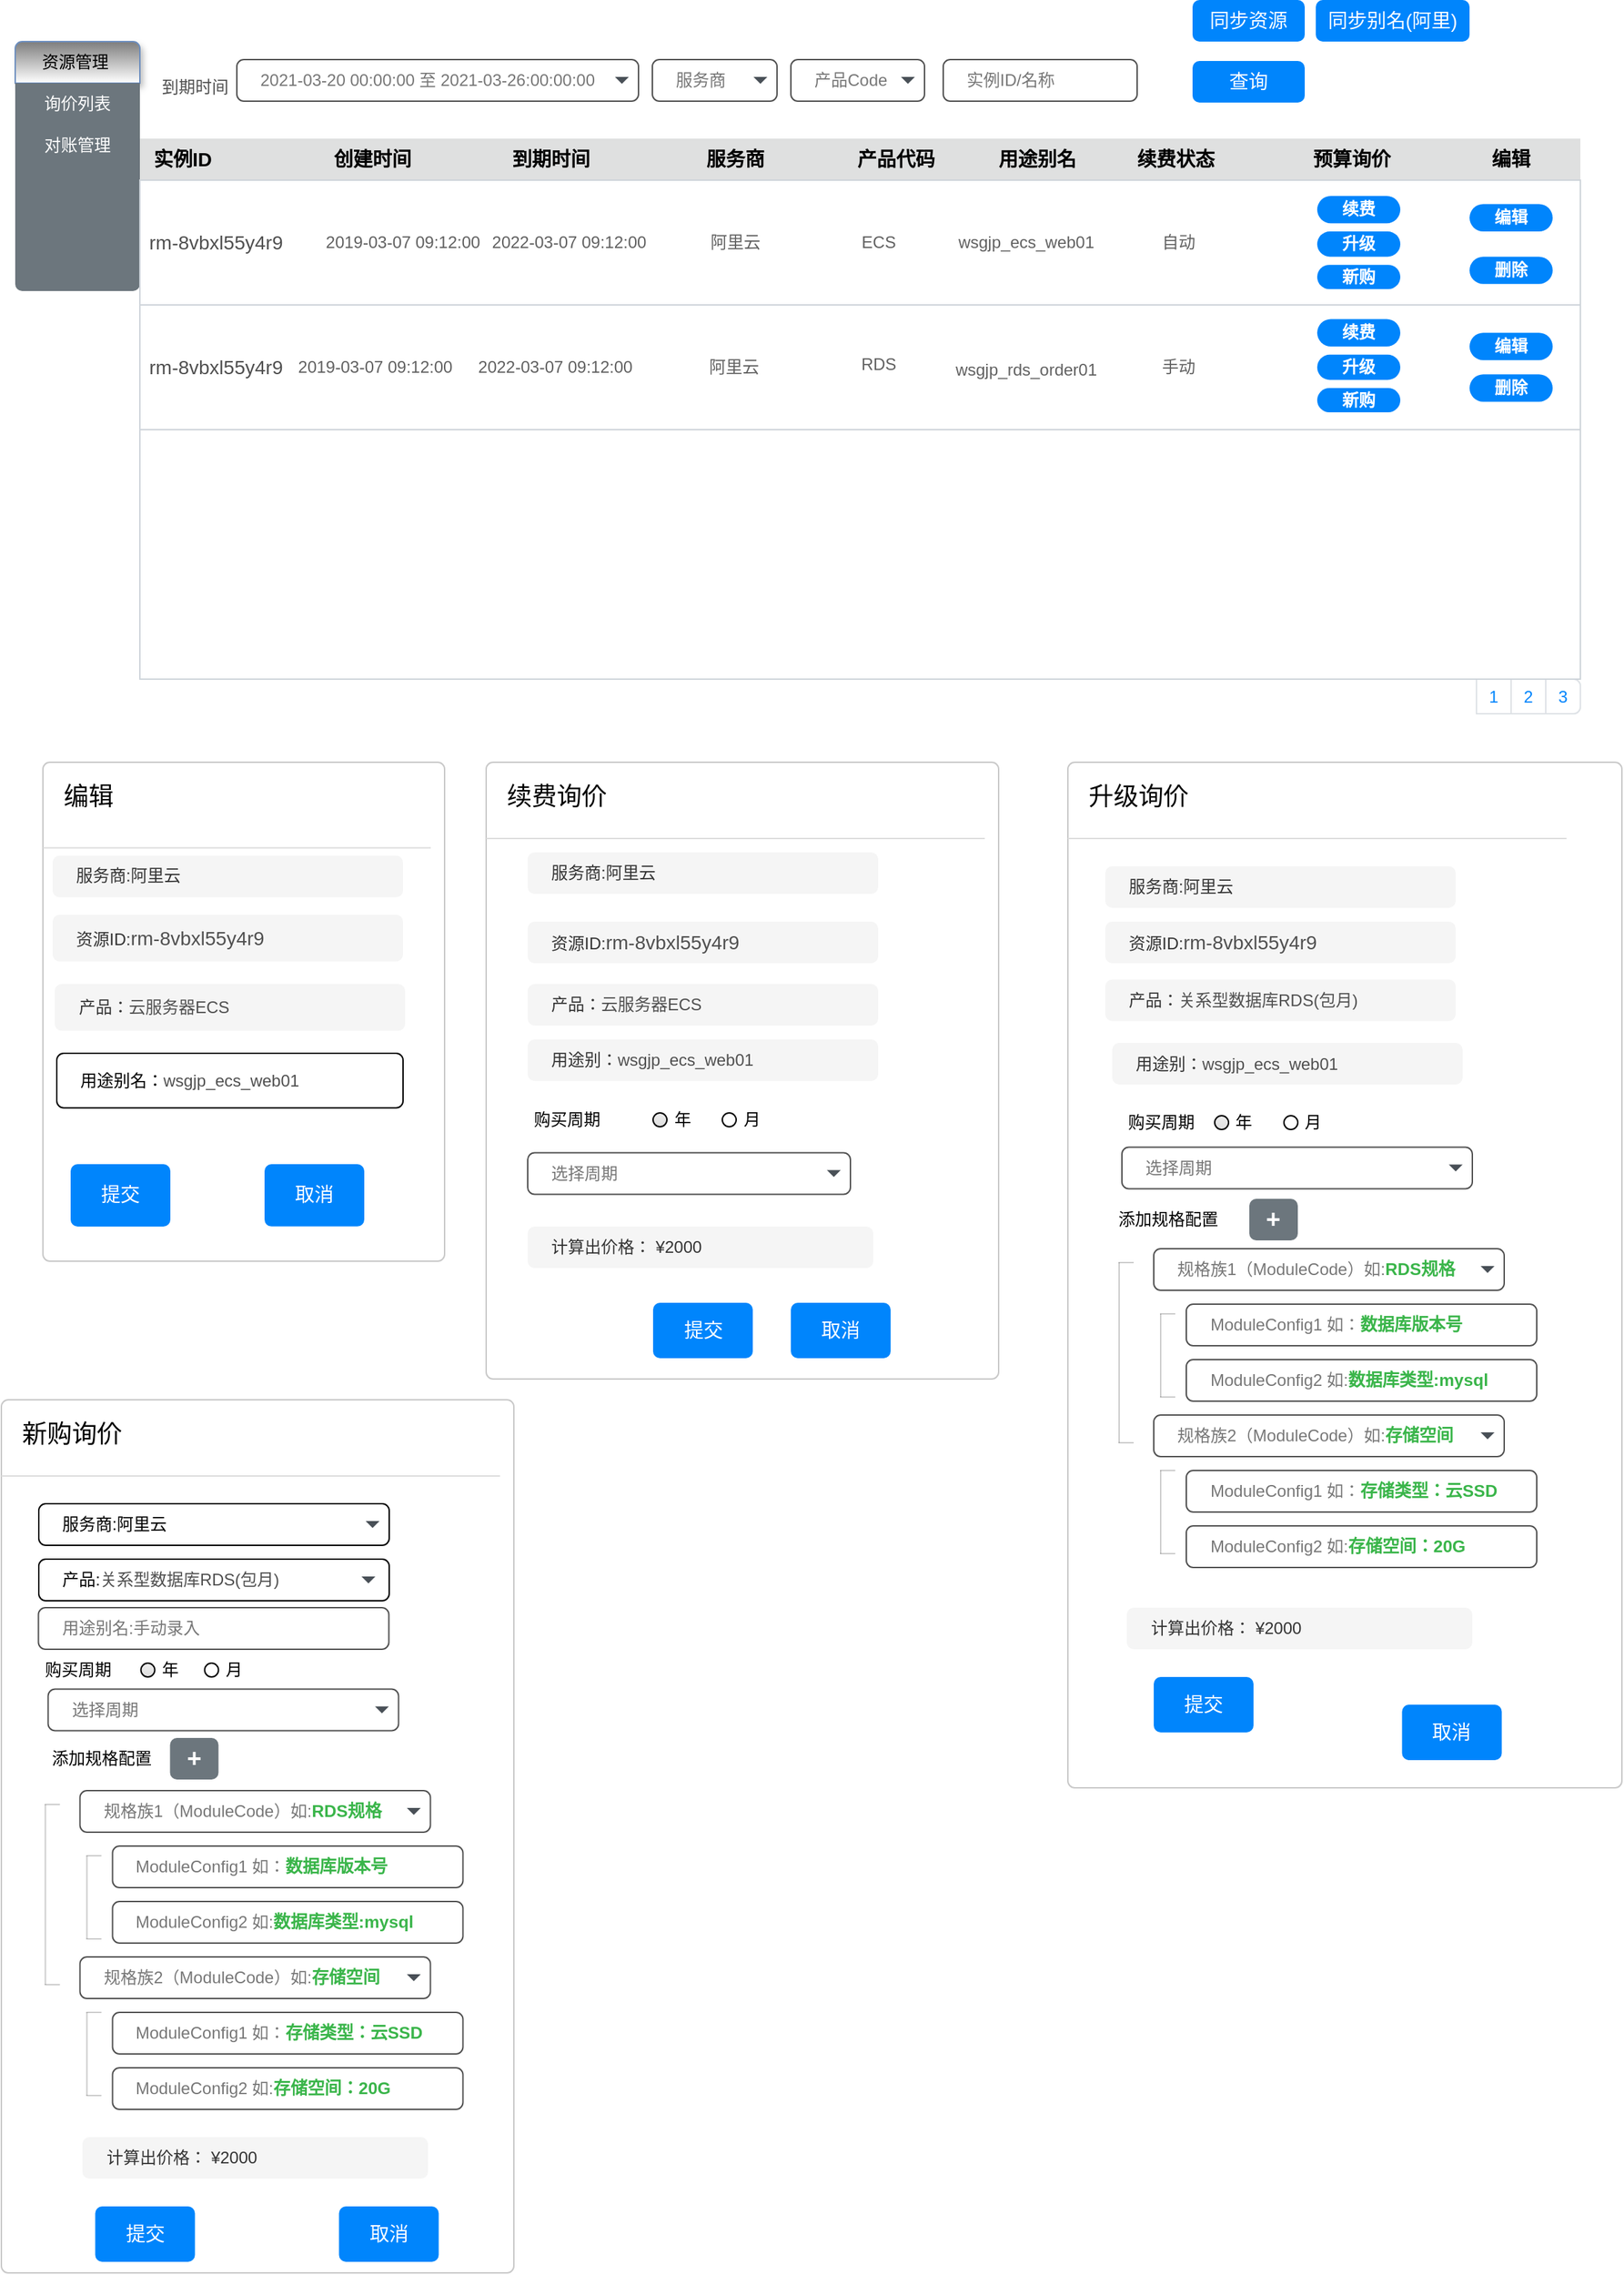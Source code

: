 <mxfile version="14.5.1" type="github" pages="4">
  <diagram name="资源管理" id="5348f1db-0dfa-24cf-5d06-2057accb5106">
    <mxGraphModel dx="1580" dy="828" grid="1" gridSize="10" guides="1" tooltips="1" connect="1" arrows="1" fold="1" page="1" pageScale="1.5" pageWidth="826" pageHeight="1169" background="#ffffff" math="0" shadow="0">
      <root>
        <mxCell id="0" style=";html=1;" />
        <mxCell id="1" style=";html=1;" parent="0" />
        <mxCell id="TfYHMZdPJaH0tN1C7_BG-54" value="" style="html=1;shadow=0;dashed=0;shape=mxgraph.bootstrap.rrect;rSize=5;strokeColor=none;html=1;whiteSpace=wrap;fillColor=#6C767D;fontColor=#ffffff;" parent="1" vertex="1">
          <mxGeometry x="20" y="120" width="90" height="180" as="geometry" />
        </mxCell>
        <mxCell id="TfYHMZdPJaH0tN1C7_BG-55" value="&lt;font color=&quot;#000000&quot;&gt;资源管理&amp;nbsp;&lt;/font&gt;" style="strokeColor=#6c8ebf;html=1;shadow=1;dashed=0;shape=mxgraph.bootstrap.topButton;rSize=5;perimeter=none;whiteSpace=wrap;resizeWidth=1;labelBackgroundColor=none;fontColor=#FFFF00;labelBorderColor=none;sketch=0;fillColor=#7D7D7D;gradientColor=#ffffff;" parent="TfYHMZdPJaH0tN1C7_BG-54" vertex="1">
          <mxGeometry width="90" height="30" relative="1" as="geometry" />
        </mxCell>
        <mxCell id="TfYHMZdPJaH0tN1C7_BG-56" value="询价列表" style="strokeColor=inherit;fillColor=inherit;gradientColor=inherit;fontColor=inherit;html=1;shadow=0;dashed=0;perimeter=none;whiteSpace=wrap;resizeWidth=1;" parent="TfYHMZdPJaH0tN1C7_BG-54" vertex="1">
          <mxGeometry width="90" height="30" relative="1" as="geometry">
            <mxPoint y="30" as="offset" />
          </mxGeometry>
        </mxCell>
        <mxCell id="TfYHMZdPJaH0tN1C7_BG-57" value="对账管理" style="strokeColor=inherit;fillColor=inherit;gradientColor=inherit;fontColor=inherit;html=1;shadow=0;dashed=0;perimeter=none;whiteSpace=wrap;resizeWidth=1;" parent="TfYHMZdPJaH0tN1C7_BG-54" vertex="1">
          <mxGeometry width="90" height="30" relative="1" as="geometry">
            <mxPoint y="60" as="offset" />
          </mxGeometry>
        </mxCell>
        <mxCell id="TfYHMZdPJaH0tN1C7_BG-59" value="" style="strokeColor=inherit;fillColor=inherit;gradientColor=inherit;fontColor=inherit;html=1;shadow=0;dashed=0;perimeter=none;whiteSpace=wrap;resizeWidth=1;align=left;spacing=10;" parent="TfYHMZdPJaH0tN1C7_BG-54" vertex="1">
          <mxGeometry width="90" height="30" relative="1" as="geometry">
            <mxPoint y="120" as="offset" />
          </mxGeometry>
        </mxCell>
        <mxCell id="TfYHMZdPJaH0tN1C7_BG-66" value="实例ID" style="rounded=0;whiteSpace=wrap;html=1;arcSize=50;strokeColor=none;strokeWidth=1;fontColor=#000000;whiteSpace=wrap;align=left;verticalAlign=middle;spacingLeft=0;fontStyle=1;fontSize=14;spacing=10;fillColor=#DFE0E0;" parent="1" vertex="1">
          <mxGeometry x="110" y="190" width="130" height="30" as="geometry" />
        </mxCell>
        <mxCell id="TfYHMZdPJaH0tN1C7_BG-69" value="用途别名" style="rounded=0;whiteSpace=wrap;html=1;arcSize=50;strokeColor=none;strokeWidth=1;fontColor=#000000;whiteSpace=wrap;align=left;verticalAlign=middle;spacingLeft=0;fontStyle=1;fontSize=14;spacing=10;fillColor=#DFE0E0;" parent="1" vertex="1">
          <mxGeometry x="720" y="190" width="100" height="30" as="geometry" />
        </mxCell>
        <mxCell id="TfYHMZdPJaH0tN1C7_BG-70" value="创建时间" style="rounded=0;whiteSpace=wrap;html=1;arcSize=50;strokeColor=none;strokeWidth=1;fontColor=#000000;whiteSpace=wrap;align=left;verticalAlign=middle;spacingLeft=0;fontStyle=1;fontSize=14;spacing=10;fillColor=#DFE0E0;" parent="1" vertex="1">
          <mxGeometry x="240" y="190" width="130" height="30" as="geometry" />
        </mxCell>
        <mxCell id="TfYHMZdPJaH0tN1C7_BG-71" value="产品代码" style="rounded=0;whiteSpace=wrap;html=1;arcSize=50;strokeColor=none;strokeWidth=1;fontColor=#000000;whiteSpace=wrap;align=left;verticalAlign=middle;spacingLeft=0;fontStyle=1;fontSize=14;spacing=10;fillColor=#DFE0E0;" parent="1" vertex="1">
          <mxGeometry x="618" y="190" width="102" height="30" as="geometry" />
        </mxCell>
        <mxCell id="TfYHMZdPJaH0tN1C7_BG-72" value="服务商" style="rounded=0;whiteSpace=wrap;html=1;arcSize=50;strokeColor=none;strokeWidth=1;fontColor=#000000;whiteSpace=wrap;align=left;verticalAlign=middle;spacingLeft=0;fontStyle=1;fontSize=14;spacing=10;fillColor=#DFE0E0;" parent="1" vertex="1">
          <mxGeometry x="509" y="190" width="110" height="30" as="geometry" />
        </mxCell>
        <mxCell id="TfYHMZdPJaH0tN1C7_BG-73" value="到期时间" style="rounded=0;whiteSpace=wrap;html=1;arcSize=50;strokeColor=none;strokeWidth=1;fontColor=#000000;whiteSpace=wrap;align=left;verticalAlign=middle;spacingLeft=0;fontStyle=1;fontSize=14;spacing=10;fillColor=#DFE0E0;" parent="1" vertex="1">
          <mxGeometry x="369" y="190" width="140" height="30" as="geometry" />
        </mxCell>
        <mxCell id="TfYHMZdPJaH0tN1C7_BG-74" value="续费状态" style="rounded=0;whiteSpace=wrap;html=1;arcSize=50;strokeColor=none;strokeWidth=1;fontColor=#000000;whiteSpace=wrap;align=left;verticalAlign=middle;spacingLeft=0;fontStyle=1;fontSize=14;spacing=10;fillColor=#DFE0E0;" parent="1" vertex="1">
          <mxGeometry x="820" y="190" width="110" height="30" as="geometry" />
        </mxCell>
        <mxCell id="TfYHMZdPJaH0tN1C7_BG-103" value="预算询价" style="rounded=0;whiteSpace=wrap;html=1;arcSize=50;strokeColor=none;strokeWidth=1;fontColor=#000000;whiteSpace=wrap;align=center;verticalAlign=middle;spacingLeft=0;fontStyle=1;fontSize=14;spacing=10;fillColor=#DFE0E0;" parent="1" vertex="1">
          <mxGeometry x="920" y="190" width="130" height="30" as="geometry" />
        </mxCell>
        <mxCell id="TfYHMZdPJaH0tN1C7_BG-107" value="" style="group" parent="1" vertex="1" connectable="0">
          <mxGeometry x="110" y="220" width="1040" height="90" as="geometry" />
        </mxCell>
        <mxCell id="TfYHMZdPJaH0tN1C7_BG-94" value="" style="rounded=0;whiteSpace=wrap;html=1;shadow=0;dashed=0;sketch=0;strokeColor=#CED4DA;strokeWidth=1;fillColor=#FFFFFF;fontSize=14;fontColor=#505050;align=left;" parent="TfYHMZdPJaH0tN1C7_BG-107" vertex="1">
          <mxGeometry width="1040" height="90" as="geometry" />
        </mxCell>
        <mxCell id="TfYHMZdPJaH0tN1C7_BG-96" value="rm-8vbxl55y4r9" style="text;strokeColor=none;fillColor=none;align=center;verticalAlign=middle;whiteSpace=wrap;rounded=0;shadow=0;dashed=0;sketch=0;fontSize=14;fontColor=#505050;" parent="TfYHMZdPJaH0tN1C7_BG-107" vertex="1">
          <mxGeometry y="22.5" width="110" height="45" as="geometry" />
        </mxCell>
        <mxCell id="TfYHMZdPJaH0tN1C7_BG-97" value="2019-03-07 09:12:00" style="text;strokeColor=none;fillColor=none;align=center;verticalAlign=middle;whiteSpace=wrap;rounded=0;shadow=0;dashed=0;sketch=0;fontSize=12;fontColor=#505050;spacing=2;textOpacity=90;" parent="TfYHMZdPJaH0tN1C7_BG-107" vertex="1">
          <mxGeometry x="90" y="22.5" width="160" height="45" as="geometry" />
        </mxCell>
        <mxCell id="TfYHMZdPJaH0tN1C7_BG-98" value="2022-03-07 09:12:00" style="text;strokeColor=none;fillColor=none;align=center;verticalAlign=middle;whiteSpace=wrap;rounded=0;shadow=0;dashed=0;sketch=0;fontSize=12;fontColor=#505050;spacing=2;textOpacity=90;" parent="TfYHMZdPJaH0tN1C7_BG-107" vertex="1">
          <mxGeometry x="220" y="22.5" width="160" height="45" as="geometry" />
        </mxCell>
        <mxCell id="TfYHMZdPJaH0tN1C7_BG-99" value="阿里云" style="text;strokeColor=none;fillColor=none;align=center;verticalAlign=middle;whiteSpace=wrap;rounded=0;shadow=0;dashed=0;sketch=0;fontSize=12;fontColor=#505050;spacing=2;textOpacity=90;" parent="TfYHMZdPJaH0tN1C7_BG-107" vertex="1">
          <mxGeometry x="399" y="22.5" width="60" height="45" as="geometry" />
        </mxCell>
        <mxCell id="TfYHMZdPJaH0tN1C7_BG-101" value="wsgjp_ecs_web01" style="text;strokeColor=none;fillColor=none;align=center;verticalAlign=middle;whiteSpace=wrap;rounded=0;shadow=0;dashed=0;sketch=0;fontSize=12;fontColor=#505050;spacing=2;textOpacity=90;" parent="TfYHMZdPJaH0tN1C7_BG-107" vertex="1">
          <mxGeometry x="590" y="22.5" width="100" height="45" as="geometry" />
        </mxCell>
        <mxCell id="TfYHMZdPJaH0tN1C7_BG-102" value="自动同步" style="text;strokeColor=none;fillColor=none;align=center;verticalAlign=middle;whiteSpace=wrap;rounded=0;shadow=0;dashed=0;sketch=0;fontSize=12;fontColor=#505050;spacing=2;textOpacity=90;" parent="TfYHMZdPJaH0tN1C7_BG-107" vertex="1">
          <mxGeometry x="720" y="22.5" width="60" height="45" as="geometry" />
        </mxCell>
        <mxCell id="TfYHMZdPJaH0tN1C7_BG-104" value="续费" style="rounded=1;whiteSpace=wrap;html=1;arcSize=50;strokeColor=none;strokeWidth=1;fillColor=#0085FC;fontColor=#FFFFFF;whiteSpace=wrap;align=center;verticalAlign=middle;spacingLeft=0;fontStyle=1;fontSize=12;spacing=10;shadow=0;dashed=0;sketch=0;" parent="TfYHMZdPJaH0tN1C7_BG-107" vertex="1">
          <mxGeometry x="850" y="10.29" width="60" height="19.71" as="geometry" />
        </mxCell>
        <mxCell id="TfYHMZdPJaH0tN1C7_BG-105" value="升级" style="rounded=1;whiteSpace=wrap;html=1;arcSize=50;strokeColor=none;strokeWidth=1;fillColor=#0085FC;fontColor=#FFFFFF;whiteSpace=wrap;align=center;verticalAlign=middle;spacingLeft=0;fontStyle=1;fontSize=12;spacing=10;shadow=0;dashed=0;sketch=0;" parent="TfYHMZdPJaH0tN1C7_BG-107" vertex="1">
          <mxGeometry x="850" y="35.9" width="60" height="18.21" as="geometry" />
        </mxCell>
        <mxCell id="TfYHMZdPJaH0tN1C7_BG-106" value="新购" style="rounded=1;whiteSpace=wrap;html=1;arcSize=50;strokeColor=none;strokeWidth=1;fillColor=#0085FC;fontColor=#FFFFFF;whiteSpace=wrap;align=center;verticalAlign=middle;spacingLeft=0;fontStyle=1;fontSize=12;spacing=10;shadow=0;dashed=0;sketch=0;" parent="TfYHMZdPJaH0tN1C7_BG-107" vertex="1">
          <mxGeometry x="850" y="60" width="60" height="17.5" as="geometry" />
        </mxCell>
        <mxCell id="TfYHMZdPJaH0tN1C7_BG-177" value="编辑" style="rounded=1;whiteSpace=wrap;html=1;arcSize=50;strokeColor=none;strokeWidth=1;fillColor=#0085FC;fontColor=#FFFFFF;whiteSpace=wrap;align=center;verticalAlign=middle;spacingLeft=0;fontStyle=1;fontSize=12;spacing=10;shadow=0;dashed=0;sketch=0;" parent="TfYHMZdPJaH0tN1C7_BG-107" vertex="1">
          <mxGeometry x="960" y="22.5" width="60" height="19.71" as="geometry" />
        </mxCell>
        <mxCell id="TfYHMZdPJaH0tN1C7_BG-178" value="删除" style="rounded=1;whiteSpace=wrap;html=1;arcSize=50;strokeColor=none;strokeWidth=1;fillColor=#0085FC;fontColor=#FFFFFF;whiteSpace=wrap;align=center;verticalAlign=middle;spacingLeft=0;fontStyle=1;fontSize=12;spacing=10;shadow=0;dashed=0;sketch=0;" parent="TfYHMZdPJaH0tN1C7_BG-107" vertex="1">
          <mxGeometry x="960" y="54.1" width="60" height="19.71" as="geometry" />
        </mxCell>
        <mxCell id="TfYHMZdPJaH0tN1C7_BG-121" value="" style="html=1;shadow=0;dashed=0;shape=mxgraph.bootstrap.rrect;rSize=5;strokeColor=#DEE2E6;html=1;whiteSpace=wrap;fillColor=#ffffff;fontColor=#0085FC;rounded=0;sketch=0;align=center;" parent="1" vertex="1">
          <mxGeometry x="1075" y="580" width="75" height="25" as="geometry" />
        </mxCell>
        <mxCell id="TfYHMZdPJaH0tN1C7_BG-123" value="2" style="strokeColor=inherit;fillColor=inherit;gradientColor=inherit;fontColor=inherit;html=1;shadow=0;dashed=0;perimeter=none;whiteSpace=wrap;resizeHeight=1;fontSize=12;" parent="TfYHMZdPJaH0tN1C7_BG-121" vertex="1">
          <mxGeometry width="25" height="25" relative="1" as="geometry">
            <mxPoint x="25" as="offset" />
          </mxGeometry>
        </mxCell>
        <mxCell id="TfYHMZdPJaH0tN1C7_BG-124" value="3" style="strokeColor=inherit;fillColor=inherit;gradientColor=inherit;fontColor=inherit;html=1;shadow=0;dashed=0;shape=mxgraph.bootstrap.rightButton;rSize=5;perimeter=none;whiteSpace=wrap;resizeHeight=1;fontSize=12;" parent="TfYHMZdPJaH0tN1C7_BG-121" vertex="1">
          <mxGeometry x="1" width="25" height="25" relative="1" as="geometry">
            <mxPoint x="-25" as="offset" />
          </mxGeometry>
        </mxCell>
        <mxCell id="LldY5YkvqFoHoAoNErch-1" value="1" style="strokeColor=inherit;fillColor=inherit;gradientColor=inherit;fontColor=inherit;html=1;shadow=0;dashed=0;perimeter=none;whiteSpace=wrap;resizeHeight=1;fontSize=12;" parent="TfYHMZdPJaH0tN1C7_BG-121" vertex="1">
          <mxGeometry width="25" height="25" as="geometry" />
        </mxCell>
        <mxCell id="TfYHMZdPJaH0tN1C7_BG-169" value="" style="group" parent="1" vertex="1" connectable="0">
          <mxGeometry x="110" y="130" width="841" height="38" as="geometry" />
        </mxCell>
        <mxCell id="TfYHMZdPJaH0tN1C7_BG-152" value="2021-03-20 00:00:00 至 2021-03-26:00:00:00" style="html=1;shadow=0;dashed=0;shape=mxgraph.bootstrap.rrect;rSize=5;strokeColor=#505050;strokeWidth=1;fillColor=#ffffff;fontColor=#777777;whiteSpace=wrap;align=left;verticalAlign=middle;fontStyle=0;fontSize=12;spacingRight=0;spacing=17;rounded=0;sketch=0;" parent="TfYHMZdPJaH0tN1C7_BG-169" vertex="1">
          <mxGeometry x="70" y="3" width="290" height="30" as="geometry" />
        </mxCell>
        <mxCell id="TfYHMZdPJaH0tN1C7_BG-153" value="" style="shape=triangle;direction=south;fillColor=#495057;strokeColor=none;perimeter=none;" parent="TfYHMZdPJaH0tN1C7_BG-152" vertex="1">
          <mxGeometry x="1" y="0.5" width="10" height="5" relative="1" as="geometry">
            <mxPoint x="-17" y="-2.5" as="offset" />
          </mxGeometry>
        </mxCell>
        <mxCell id="TfYHMZdPJaH0tN1C7_BG-164" value="到期时间" style="text;html=1;strokeColor=none;fillColor=none;align=center;verticalAlign=middle;whiteSpace=wrap;rounded=0;shadow=0;dashed=0;sketch=0;fontSize=12;fontColor=#505050;" parent="TfYHMZdPJaH0tN1C7_BG-169" vertex="1">
          <mxGeometry y="13" width="80" height="20" as="geometry" />
        </mxCell>
        <mxCell id="TfYHMZdPJaH0tN1C7_BG-165" value="服务商" style="html=1;shadow=0;dashed=0;shape=mxgraph.bootstrap.rrect;rSize=5;strokeColor=#505050;strokeWidth=1;fillColor=#ffffff;fontColor=#777777;whiteSpace=wrap;align=left;verticalAlign=middle;fontStyle=0;fontSize=12;spacingRight=0;spacing=17;rounded=0;sketch=0;" parent="TfYHMZdPJaH0tN1C7_BG-169" vertex="1">
          <mxGeometry x="370" y="3" width="90" height="30" as="geometry" />
        </mxCell>
        <mxCell id="TfYHMZdPJaH0tN1C7_BG-166" value="" style="shape=triangle;direction=south;fillColor=#495057;strokeColor=none;perimeter=none;" parent="TfYHMZdPJaH0tN1C7_BG-165" vertex="1">
          <mxGeometry x="1" y="0.5" width="10" height="5" relative="1" as="geometry">
            <mxPoint x="-17" y="-2.5" as="offset" />
          </mxGeometry>
        </mxCell>
        <mxCell id="TfYHMZdPJaH0tN1C7_BG-167" value="产品Code" style="html=1;shadow=0;dashed=0;shape=mxgraph.bootstrap.rrect;rSize=5;strokeColor=#505050;strokeWidth=1;fillColor=#ffffff;fontColor=#777777;whiteSpace=wrap;align=left;verticalAlign=middle;fontStyle=0;fontSize=12;spacingRight=0;spacing=17;rounded=0;sketch=0;" parent="TfYHMZdPJaH0tN1C7_BG-169" vertex="1">
          <mxGeometry x="470" y="3" width="96.5" height="30" as="geometry" />
        </mxCell>
        <mxCell id="TfYHMZdPJaH0tN1C7_BG-168" value="" style="shape=triangle;direction=south;fillColor=#495057;strokeColor=none;perimeter=none;" parent="TfYHMZdPJaH0tN1C7_BG-167" vertex="1">
          <mxGeometry x="1" y="0.5" width="10" height="5" relative="1" as="geometry">
            <mxPoint x="-17" y="-2.5" as="offset" />
          </mxGeometry>
        </mxCell>
        <mxCell id="TfYHMZdPJaH0tN1C7_BG-173" value="实例ID/名称" style="html=1;shadow=0;dashed=0;shape=mxgraph.bootstrap.rrect;rSize=5;strokeColor=#505050;strokeWidth=1;fillColor=#ffffff;fontColor=#777777;whiteSpace=wrap;align=left;verticalAlign=middle;fontStyle=0;fontSize=12;spacingRight=0;spacing=17;rounded=0;sketch=0;" parent="TfYHMZdPJaH0tN1C7_BG-169" vertex="1">
          <mxGeometry x="580" y="3" width="140" height="30" as="geometry" />
        </mxCell>
        <mxCell id="B6dY-odYcLR840l5Uq3M-2" value="查询" style="html=1;shadow=0;dashed=0;shape=mxgraph.bootstrap.rrect;rSize=5;strokeColor=none;strokeWidth=1;fillColor=#0085FC;fontColor=#FFFFFF;whiteSpace=wrap;align=center;verticalAlign=middle;spacingLeft=0;fontStyle=0;fontSize=14;spacing=5;rounded=0;sketch=0;" vertex="1" parent="TfYHMZdPJaH0tN1C7_BG-169">
          <mxGeometry x="760" y="4" width="81" height="30" as="geometry" />
        </mxCell>
        <mxCell id="TfYHMZdPJaH0tN1C7_BG-175" value="编辑" style="rounded=0;whiteSpace=wrap;html=1;arcSize=50;strokeColor=none;strokeWidth=1;fontColor=#000000;whiteSpace=wrap;align=center;verticalAlign=middle;spacingLeft=0;fontStyle=1;fontSize=14;spacing=10;fillColor=#DFE0E0;" parent="1" vertex="1">
          <mxGeometry x="1050" y="190" width="100" height="30" as="geometry" />
        </mxCell>
        <mxCell id="TfYHMZdPJaH0tN1C7_BG-179" value="" style="group" parent="1" vertex="1" connectable="0">
          <mxGeometry x="110" y="310" width="1040" height="90" as="geometry" />
        </mxCell>
        <mxCell id="TfYHMZdPJaH0tN1C7_BG-180" value="" style="rounded=0;whiteSpace=wrap;html=1;shadow=0;dashed=0;sketch=0;strokeColor=#CED4DA;strokeWidth=1;fillColor=#FFFFFF;fontSize=14;fontColor=#505050;align=left;" parent="TfYHMZdPJaH0tN1C7_BG-179" vertex="1">
          <mxGeometry width="1040" height="90" as="geometry" />
        </mxCell>
        <mxCell id="TfYHMZdPJaH0tN1C7_BG-181" value="rm-8vbxl55y4r9" style="text;strokeColor=none;fillColor=none;align=center;verticalAlign=middle;whiteSpace=wrap;rounded=0;shadow=0;dashed=0;sketch=0;fontSize=14;fontColor=#505050;" parent="TfYHMZdPJaH0tN1C7_BG-179" vertex="1">
          <mxGeometry y="22.5" width="110" height="45" as="geometry" />
        </mxCell>
        <mxCell id="TfYHMZdPJaH0tN1C7_BG-182" value="2019-03-07 09:12:00" style="text;strokeColor=none;fillColor=none;align=center;verticalAlign=middle;whiteSpace=wrap;rounded=0;shadow=0;dashed=0;sketch=0;fontSize=12;fontColor=#505050;spacing=2;textOpacity=90;" parent="TfYHMZdPJaH0tN1C7_BG-179" vertex="1">
          <mxGeometry x="90" y="22.5" width="160" height="45" as="geometry" />
        </mxCell>
        <mxCell id="TfYHMZdPJaH0tN1C7_BG-183" value="2022-03-07 09:12:00" style="text;strokeColor=none;fillColor=none;align=center;verticalAlign=middle;whiteSpace=wrap;rounded=0;shadow=0;dashed=0;sketch=0;fontSize=12;fontColor=#505050;spacing=2;textOpacity=90;" parent="TfYHMZdPJaH0tN1C7_BG-179" vertex="1">
          <mxGeometry x="220" y="22.5" width="160" height="45" as="geometry" />
        </mxCell>
        <mxCell id="TfYHMZdPJaH0tN1C7_BG-184" value="阿里云" style="text;strokeColor=none;fillColor=none;align=center;verticalAlign=middle;whiteSpace=wrap;rounded=0;shadow=0;dashed=0;sketch=0;fontSize=12;fontColor=#505050;spacing=2;textOpacity=90;" parent="TfYHMZdPJaH0tN1C7_BG-179" vertex="1">
          <mxGeometry x="399" y="22.5" width="60" height="45" as="geometry" />
        </mxCell>
        <mxCell id="TfYHMZdPJaH0tN1C7_BG-186" value="wsgjp_rds_order01" style="text;strokeColor=none;fillColor=none;align=center;verticalAlign=middle;whiteSpace=wrap;rounded=0;shadow=0;dashed=0;sketch=0;fontSize=12;fontColor=#505050;spacing=2;textOpacity=90;" parent="TfYHMZdPJaH0tN1C7_BG-179" vertex="1">
          <mxGeometry x="610" y="24.86" width="60" height="45" as="geometry" />
        </mxCell>
        <mxCell id="TfYHMZdPJaH0tN1C7_BG-187" value="手动" style="text;strokeColor=none;fillColor=none;align=center;verticalAlign=middle;whiteSpace=wrap;rounded=0;shadow=0;dashed=0;sketch=0;fontSize=12;fontColor=#505050;spacing=2;textOpacity=90;" parent="TfYHMZdPJaH0tN1C7_BG-179" vertex="1">
          <mxGeometry x="720" y="22.5" width="60" height="45" as="geometry" />
        </mxCell>
        <mxCell id="TfYHMZdPJaH0tN1C7_BG-188" value="续费" style="rounded=1;whiteSpace=wrap;html=1;arcSize=50;strokeColor=none;strokeWidth=1;fillColor=#0085FC;fontColor=#FFFFFF;whiteSpace=wrap;align=center;verticalAlign=middle;spacingLeft=0;fontStyle=1;fontSize=12;spacing=10;shadow=0;dashed=0;sketch=0;" parent="TfYHMZdPJaH0tN1C7_BG-179" vertex="1">
          <mxGeometry x="850" y="10.29" width="60" height="19.71" as="geometry" />
        </mxCell>
        <mxCell id="TfYHMZdPJaH0tN1C7_BG-189" value="升级" style="rounded=1;whiteSpace=wrap;html=1;arcSize=50;strokeColor=none;strokeWidth=1;fillColor=#0085FC;fontColor=#FFFFFF;whiteSpace=wrap;align=center;verticalAlign=middle;spacingLeft=0;fontStyle=1;fontSize=12;spacing=10;shadow=0;dashed=0;sketch=0;" parent="TfYHMZdPJaH0tN1C7_BG-179" vertex="1">
          <mxGeometry x="850" y="35.9" width="60" height="18.21" as="geometry" />
        </mxCell>
        <mxCell id="TfYHMZdPJaH0tN1C7_BG-190" value="新购" style="rounded=1;whiteSpace=wrap;html=1;arcSize=50;strokeColor=none;strokeWidth=1;fillColor=#0085FC;fontColor=#FFFFFF;whiteSpace=wrap;align=center;verticalAlign=middle;spacingLeft=0;fontStyle=1;fontSize=12;spacing=10;shadow=0;dashed=0;sketch=0;" parent="TfYHMZdPJaH0tN1C7_BG-179" vertex="1">
          <mxGeometry x="850" y="60" width="60" height="17.5" as="geometry" />
        </mxCell>
        <mxCell id="TfYHMZdPJaH0tN1C7_BG-191" value="编辑" style="rounded=1;whiteSpace=wrap;html=1;arcSize=50;strokeColor=none;strokeWidth=1;fillColor=#0085FC;fontColor=#FFFFFF;whiteSpace=wrap;align=center;verticalAlign=middle;spacingLeft=0;fontStyle=1;fontSize=12;spacing=10;shadow=0;dashed=0;sketch=0;" parent="TfYHMZdPJaH0tN1C7_BG-179" vertex="1">
          <mxGeometry x="960" y="20.15" width="60" height="19.71" as="geometry" />
        </mxCell>
        <mxCell id="TfYHMZdPJaH0tN1C7_BG-192" value="删除" style="rounded=1;whiteSpace=wrap;html=1;arcSize=50;strokeColor=none;strokeWidth=1;fillColor=#0085FC;fontColor=#FFFFFF;whiteSpace=wrap;align=center;verticalAlign=middle;spacingLeft=0;fontStyle=1;fontSize=12;spacing=10;shadow=0;dashed=0;sketch=0;" parent="TfYHMZdPJaH0tN1C7_BG-179" vertex="1">
          <mxGeometry x="960" y="50.15" width="60" height="19.71" as="geometry" />
        </mxCell>
        <mxCell id="TfYHMZdPJaH0tN1C7_BG-120" value="" style="whiteSpace=wrap;html=1;rounded=0;shadow=0;dashed=0;sketch=0;strokeColor=#CED4DA;strokeWidth=1;fillColor=#FFFFFF;fontSize=12;fontColor=#505050;align=center;" parent="1" vertex="1">
          <mxGeometry x="110" y="400" width="1040" height="180" as="geometry" />
        </mxCell>
        <mxCell id="koWa10LQGwCeH2w7pDBY-1" value="" style="group" parent="1" vertex="1" connectable="0">
          <mxGeometry x="110" y="220" width="1040" height="90" as="geometry" />
        </mxCell>
        <mxCell id="koWa10LQGwCeH2w7pDBY-2" value="" style="rounded=0;whiteSpace=wrap;html=1;shadow=0;dashed=0;sketch=0;strokeColor=#CED4DA;strokeWidth=1;fillColor=#FFFFFF;fontSize=14;fontColor=#505050;align=left;" parent="koWa10LQGwCeH2w7pDBY-1" vertex="1">
          <mxGeometry width="1040" height="90" as="geometry" />
        </mxCell>
        <mxCell id="koWa10LQGwCeH2w7pDBY-3" value="rm-8vbxl55y4r9" style="text;strokeColor=none;fillColor=none;align=center;verticalAlign=middle;whiteSpace=wrap;rounded=0;shadow=0;dashed=0;sketch=0;fontSize=14;fontColor=#505050;" parent="koWa10LQGwCeH2w7pDBY-1" vertex="1">
          <mxGeometry y="22.5" width="110.0" height="45" as="geometry" />
        </mxCell>
        <mxCell id="koWa10LQGwCeH2w7pDBY-4" value="2019-03-07 09:12:00" style="text;strokeColor=none;fillColor=none;align=center;verticalAlign=middle;whiteSpace=wrap;rounded=0;shadow=0;dashed=0;sketch=0;fontSize=12;fontColor=#505050;spacing=2;textOpacity=90;" parent="koWa10LQGwCeH2w7pDBY-1" vertex="1">
          <mxGeometry x="109.999" y="22.5" width="160.0" height="45" as="geometry" />
        </mxCell>
        <mxCell id="koWa10LQGwCeH2w7pDBY-5" value="2022-03-07 09:12:00" style="text;strokeColor=none;fillColor=none;align=center;verticalAlign=middle;whiteSpace=wrap;rounded=0;shadow=0;dashed=0;sketch=0;fontSize=12;fontColor=#505050;spacing=2;textOpacity=90;" parent="koWa10LQGwCeH2w7pDBY-1" vertex="1">
          <mxGeometry x="230.001" y="22.5" width="160.0" height="45" as="geometry" />
        </mxCell>
        <mxCell id="koWa10LQGwCeH2w7pDBY-6" value="阿里云" style="text;strokeColor=none;fillColor=none;align=center;verticalAlign=middle;whiteSpace=wrap;rounded=0;shadow=0;dashed=0;sketch=0;fontSize=12;fontColor=#505050;spacing=2;textOpacity=90;" parent="koWa10LQGwCeH2w7pDBY-1" vertex="1">
          <mxGeometry x="399.998" y="22.5" width="60" height="45" as="geometry" />
        </mxCell>
        <mxCell id="koWa10LQGwCeH2w7pDBY-7" value="ECS" style="text;strokeColor=none;fillColor=none;align=center;verticalAlign=middle;whiteSpace=wrap;rounded=0;shadow=0;dashed=0;sketch=0;fontSize=12;fontColor=#505050;spacing=2;textOpacity=90;" parent="koWa10LQGwCeH2w7pDBY-1" vertex="1">
          <mxGeometry x="490.005" y="22.5" width="87.369" height="45" as="geometry" />
        </mxCell>
        <mxCell id="koWa10LQGwCeH2w7pDBY-8" value="wsgjp_ecs_web01" style="text;strokeColor=none;fillColor=none;align=center;verticalAlign=middle;whiteSpace=wrap;rounded=0;shadow=0;dashed=0;sketch=0;fontSize=12;fontColor=#505050;spacing=2;textOpacity=90;" parent="koWa10LQGwCeH2w7pDBY-1" vertex="1">
          <mxGeometry x="589.996" y="22.5" width="100" height="45" as="geometry" />
        </mxCell>
        <mxCell id="koWa10LQGwCeH2w7pDBY-9" value="编辑" style="rounded=1;whiteSpace=wrap;html=1;arcSize=50;strokeColor=none;strokeWidth=1;fillColor=#0085FC;fontColor=#FFFFFF;whiteSpace=wrap;align=center;verticalAlign=middle;spacingLeft=0;fontStyle=1;fontSize=12;spacing=10;shadow=0;dashed=0;sketch=0;" parent="koWa10LQGwCeH2w7pDBY-1" vertex="1">
          <mxGeometry x="959.997" y="17.3" width="60" height="19.71" as="geometry" />
        </mxCell>
        <mxCell id="koWa10LQGwCeH2w7pDBY-10" value="删除" style="rounded=1;whiteSpace=wrap;html=1;arcSize=50;strokeColor=none;strokeWidth=1;fillColor=#0085FC;fontColor=#FFFFFF;whiteSpace=wrap;align=center;verticalAlign=middle;spacingLeft=0;fontStyle=1;fontSize=12;spacing=10;shadow=0;dashed=0;sketch=0;" parent="koWa10LQGwCeH2w7pDBY-1" vertex="1">
          <mxGeometry x="959.997" y="55.22" width="60" height="19.71" as="geometry" />
        </mxCell>
        <mxCell id="koWa10LQGwCeH2w7pDBY-11" value="自动" style="text;strokeColor=none;fillColor=none;align=center;verticalAlign=middle;whiteSpace=wrap;rounded=0;shadow=0;dashed=0;sketch=0;fontSize=12;fontColor=#505050;spacing=2;textOpacity=90;" parent="koWa10LQGwCeH2w7pDBY-1" vertex="1">
          <mxGeometry x="719.997" y="22.5" width="60" height="45" as="geometry" />
        </mxCell>
        <mxCell id="koWa10LQGwCeH2w7pDBY-12" value="升级" style="text;strokeColor=none;fillColor=none;align=center;verticalAlign=middle;whiteSpace=wrap;rounded=0;shadow=0;dashed=0;sketch=0;fontSize=12;fontColor=#505050;spacing=2;textOpacity=90;" parent="koWa10LQGwCeH2w7pDBY-1" vertex="1">
          <mxGeometry x="850.001" y="22.5" width="60" height="45" as="geometry" />
        </mxCell>
        <mxCell id="N95UHYgroy7Ffj6tG7ur-2" value="续费" style="rounded=1;whiteSpace=wrap;html=1;arcSize=50;strokeColor=none;strokeWidth=1;fillColor=#0085FC;fontColor=#FFFFFF;whiteSpace=wrap;align=center;verticalAlign=middle;spacingLeft=0;fontStyle=1;fontSize=12;spacing=10;shadow=0;dashed=0;sketch=0;" parent="koWa10LQGwCeH2w7pDBY-1" vertex="1">
          <mxGeometry x="850" y="11.4" width="60" height="19.71" as="geometry" />
        </mxCell>
        <mxCell id="N95UHYgroy7Ffj6tG7ur-3" value="升级" style="rounded=1;whiteSpace=wrap;html=1;arcSize=50;strokeColor=none;strokeWidth=1;fillColor=#0085FC;fontColor=#FFFFFF;whiteSpace=wrap;align=center;verticalAlign=middle;spacingLeft=0;fontStyle=1;fontSize=12;spacing=10;shadow=0;dashed=0;sketch=0;" parent="koWa10LQGwCeH2w7pDBY-1" vertex="1">
          <mxGeometry x="850" y="37.01" width="60" height="18.21" as="geometry" />
        </mxCell>
        <mxCell id="N95UHYgroy7Ffj6tG7ur-4" value="新购" style="rounded=1;whiteSpace=wrap;html=1;arcSize=50;strokeColor=none;strokeWidth=1;fillColor=#0085FC;fontColor=#FFFFFF;whiteSpace=wrap;align=center;verticalAlign=middle;spacingLeft=0;fontStyle=1;fontSize=12;spacing=10;shadow=0;dashed=0;sketch=0;" parent="koWa10LQGwCeH2w7pDBY-1" vertex="1">
          <mxGeometry x="850" y="61.11" width="60" height="17.5" as="geometry" />
        </mxCell>
        <mxCell id="N95UHYgroy7Ffj6tG7ur-1" value="RDS" style="text;strokeColor=none;fillColor=none;align=center;verticalAlign=middle;whiteSpace=wrap;rounded=0;shadow=0;dashed=0;sketch=0;fontSize=12;fontColor=#505050;spacing=2;textOpacity=90;" parent="1" vertex="1">
          <mxGeometry x="600.005" y="330.15" width="87.369" height="45" as="geometry" />
        </mxCell>
        <mxCell id="zAUTGzZ8Z8pulFCagqcD-6" value="" style="group" parent="1" vertex="1" connectable="0">
          <mxGeometry x="130" y="640" width="1050" height="740" as="geometry" />
        </mxCell>
        <mxCell id="zAUTGzZ8Z8pulFCagqcD-7" value="编辑" style="html=1;shadow=0;dashed=0;shape=mxgraph.bootstrap.rrect;rSize=5;html=1;strokeColor=#C8C8C8;fillColor=#ffffff;whiteSpace=wrap;verticalAlign=top;align=left;fontSize=18;spacing=15;spacingTop=-5;rounded=0;sketch=0;container=0;" parent="zAUTGzZ8Z8pulFCagqcD-6" vertex="1">
          <mxGeometry x="-90" width="290" height="360" as="geometry" />
        </mxCell>
        <mxCell id="zAUTGzZ8Z8pulFCagqcD-8" value="" style="shape=line;strokeColor=#dddddd;resizeWidth=1;" parent="zAUTGzZ8Z8pulFCagqcD-6" vertex="1">
          <mxGeometry x="-90" y="56.18" width="280" height="11.24" as="geometry">
            <mxPoint y="50" as="offset" />
          </mxGeometry>
        </mxCell>
        <mxCell id="zAUTGzZ8Z8pulFCagqcD-10" value="产品：&lt;span style=&quot;color: rgb(80 , 80 , 80) ; text-align: center&quot;&gt;云服务器ECS&lt;/span&gt;" style="html=1;shadow=0;dashed=0;shape=mxgraph.bootstrap.rrect;rSize=5;strokeWidth=1;fillColor=#f5f5f5;fontColor=#333333;whiteSpace=wrap;align=left;verticalAlign=middle;fontStyle=0;fontSize=12;spacingRight=0;spacing=17;rounded=0;sketch=0;strokeColor=none;" parent="zAUTGzZ8Z8pulFCagqcD-6" vertex="1">
          <mxGeometry x="-81.5" y="159.998" width="253" height="33.708" as="geometry" />
        </mxCell>
        <mxCell id="zAUTGzZ8Z8pulFCagqcD-12" value="取消" style="html=1;shadow=0;dashed=0;shape=mxgraph.bootstrap.rrect;rSize=5;strokeColor=none;strokeWidth=1;fillColor=#0085FC;fontColor=#FFFFFF;whiteSpace=wrap;align=center;verticalAlign=middle;spacingLeft=0;fontStyle=0;fontSize=14;spacing=5;rounded=0;sketch=0;" parent="zAUTGzZ8Z8pulFCagqcD-6" vertex="1">
          <mxGeometry x="70" y="289.992" width="72" height="44.944" as="geometry" />
        </mxCell>
        <mxCell id="zAUTGzZ8Z8pulFCagqcD-17" value="资源ID:&lt;span style=&quot;color: rgb(80 , 80 , 80) ; font-size: 14px ; text-align: center&quot;&gt;rm-8vbxl55y4r9&lt;/span&gt;" style="html=1;shadow=0;dashed=0;shape=mxgraph.bootstrap.rrect;rSize=5;strokeWidth=1;fillColor=#f5f5f5;fontColor=#333333;whiteSpace=wrap;align=left;verticalAlign=middle;fontStyle=0;fontSize=12;spacingRight=0;spacing=17;rounded=0;sketch=0;strokeColor=none;" parent="zAUTGzZ8Z8pulFCagqcD-6" vertex="1">
          <mxGeometry x="-83" y="109.996" width="253" height="33.708" as="geometry" />
        </mxCell>
        <mxCell id="zAUTGzZ8Z8pulFCagqcD-18" value="用途别名：&lt;span style=&quot;color: rgb(80 , 80 , 80) ; text-align: center&quot;&gt;wsgjp_ecs_web01&lt;/span&gt;" style="html=1;shadow=0;dashed=0;shape=mxgraph.bootstrap.rrect;rSize=5;strokeWidth=1;whiteSpace=wrap;align=left;verticalAlign=middle;fontStyle=0;fontSize=12;spacingRight=0;spacing=17;rounded=0;sketch=0;" parent="zAUTGzZ8Z8pulFCagqcD-6" vertex="1">
          <mxGeometry x="-80" y="210.001" width="250" height="39.326" as="geometry" />
        </mxCell>
        <mxCell id="zAUTGzZ8Z8pulFCagqcD-20" value="提交" style="html=1;shadow=0;dashed=0;shape=mxgraph.bootstrap.rrect;rSize=5;strokeColor=none;strokeWidth=1;fillColor=#0085FC;fontColor=#FFFFFF;whiteSpace=wrap;align=center;verticalAlign=middle;spacingLeft=0;fontStyle=0;fontSize=14;spacing=5;rounded=0;sketch=0;" parent="zAUTGzZ8Z8pulFCagqcD-6" vertex="1">
          <mxGeometry x="-70" y="289.997" width="72" height="44.944" as="geometry" />
        </mxCell>
        <mxCell id="zAUTGzZ8Z8pulFCagqcD-55" value="服务商:阿里云" style="html=1;shadow=0;dashed=0;shape=mxgraph.bootstrap.rrect;rSize=5;strokeWidth=1;fillColor=#f5f5f5;fontColor=#333333;whiteSpace=wrap;align=left;verticalAlign=middle;fontStyle=0;fontSize=12;spacingRight=0;spacing=17;rounded=0;sketch=0;strokeColor=none;" parent="zAUTGzZ8Z8pulFCagqcD-6" vertex="1">
          <mxGeometry x="-83" y="67.42" width="253" height="30" as="geometry" />
        </mxCell>
        <mxCell id="9OucFx-GNlFf2Y0bRGm2-22" value="" style="group" parent="zAUTGzZ8Z8pulFCagqcD-6" vertex="1" connectable="0">
          <mxGeometry x="230" width="370" height="445" as="geometry" />
        </mxCell>
        <mxCell id="TfYHMZdPJaH0tN1C7_BG-252" value="续费询价" style="html=1;shadow=0;dashed=0;shape=mxgraph.bootstrap.rrect;rSize=5;html=1;strokeColor=#C8C8C8;fillColor=#ffffff;whiteSpace=wrap;verticalAlign=top;align=left;fontSize=18;spacing=15;spacingTop=-5;rounded=0;sketch=0;container=0;" parent="9OucFx-GNlFf2Y0bRGm2-22" vertex="1">
          <mxGeometry width="370" height="445" as="geometry" />
        </mxCell>
        <mxCell id="TfYHMZdPJaH0tN1C7_BG-253" value="" style="shape=line;strokeColor=#dddddd;resizeWidth=1;" parent="9OucFx-GNlFf2Y0bRGm2-22" vertex="1">
          <mxGeometry y="50" width="360" height="10" as="geometry">
            <mxPoint y="50" as="offset" />
          </mxGeometry>
        </mxCell>
        <mxCell id="TfYHMZdPJaH0tN1C7_BG-258" value="计算出价格： ¥2000" style="html=1;shadow=0;dashed=0;shape=mxgraph.bootstrap.rrect;rSize=5;strokeWidth=1;whiteSpace=wrap;align=left;verticalAlign=middle;fontStyle=0;fontSize=12;spacingRight=0;spacing=17;rounded=0;sketch=0;fillColor=#f5f5f5;fontColor=#333333;strokeColor=none;" parent="9OucFx-GNlFf2Y0bRGm2-22" vertex="1">
          <mxGeometry x="30" y="335" width="249.5" height="30" as="geometry" />
        </mxCell>
        <mxCell id="TfYHMZdPJaH0tN1C7_BG-260" value="产品：&lt;span style=&quot;color: rgb(80 , 80 , 80) ; text-align: center&quot;&gt;云服务器ECS&lt;/span&gt;" style="html=1;shadow=0;dashed=0;shape=mxgraph.bootstrap.rrect;rSize=5;strokeWidth=1;fillColor=#f5f5f5;fontColor=#333333;whiteSpace=wrap;align=left;verticalAlign=middle;fontStyle=0;fontSize=12;spacingRight=0;spacing=17;rounded=0;sketch=0;strokeColor=none;" parent="9OucFx-GNlFf2Y0bRGm2-22" vertex="1">
          <mxGeometry x="30" y="160" width="253" height="30" as="geometry" />
        </mxCell>
        <mxCell id="TfYHMZdPJaH0tN1C7_BG-264" value="提交" style="html=1;shadow=0;dashed=0;shape=mxgraph.bootstrap.rrect;rSize=5;strokeColor=none;strokeWidth=1;fillColor=#0085FC;fontColor=#FFFFFF;whiteSpace=wrap;align=center;verticalAlign=middle;spacingLeft=0;fontStyle=0;fontSize=14;spacing=5;rounded=0;sketch=0;" parent="9OucFx-GNlFf2Y0bRGm2-22" vertex="1">
          <mxGeometry x="120.5" y="390" width="72" height="40" as="geometry" />
        </mxCell>
        <mxCell id="TfYHMZdPJaH0tN1C7_BG-265" value="取消" style="html=1;shadow=0;dashed=0;shape=mxgraph.bootstrap.rrect;rSize=5;strokeColor=none;strokeWidth=1;fillColor=#0085FC;fontColor=#FFFFFF;whiteSpace=wrap;align=center;verticalAlign=middle;spacingLeft=0;fontStyle=0;fontSize=14;spacing=5;rounded=0;sketch=0;" parent="9OucFx-GNlFf2Y0bRGm2-22" vertex="1">
          <mxGeometry x="220" y="390" width="72" height="40" as="geometry" />
        </mxCell>
        <mxCell id="9OucFx-GNlFf2Y0bRGm2-2" value="年" style="html=1;shadow=0;dashed=0;shape=mxgraph.bootstrap.radioButton2;labelPosition=right;verticalLabelPosition=middle;align=left;verticalAlign=middle;gradientColor=#DEDEDE;fillColor=#EDEDED;checked=0;spacing=5;checkedFill=#0085FC;checkedStroke=#ffffff;" parent="9OucFx-GNlFf2Y0bRGm2-22" vertex="1">
          <mxGeometry x="120.5" y="253" width="10" height="10" as="geometry" />
        </mxCell>
        <mxCell id="9OucFx-GNlFf2Y0bRGm2-3" value="月" style="html=1;shadow=0;dashed=0;shape=mxgraph.bootstrap.radioButton2;labelPosition=right;verticalLabelPosition=middle;align=left;verticalAlign=middle;gradientColor=#DEDEDE;checked=0;spacing=5;checkedFill=#0085FC;checkedStroke=#ffffff;fillColor=none;" parent="9OucFx-GNlFf2Y0bRGm2-22" vertex="1">
          <mxGeometry x="170.5" y="253" width="10" height="10" as="geometry" />
        </mxCell>
        <mxCell id="9OucFx-GNlFf2Y0bRGm2-6" value="选择周期" style="html=1;shadow=0;dashed=0;shape=mxgraph.bootstrap.rrect;rSize=5;strokeColor=#505050;strokeWidth=1;fillColor=#ffffff;fontColor=#777777;whiteSpace=wrap;align=left;verticalAlign=middle;fontStyle=0;fontSize=12;spacingRight=0;spacing=17;rounded=0;sketch=0;" parent="9OucFx-GNlFf2Y0bRGm2-22" vertex="1">
          <mxGeometry x="30" y="281.75" width="233" height="30" as="geometry" />
        </mxCell>
        <mxCell id="9OucFx-GNlFf2Y0bRGm2-7" value="" style="shape=triangle;direction=south;fillColor=#495057;strokeColor=none;perimeter=none;" parent="9OucFx-GNlFf2Y0bRGm2-6" vertex="1">
          <mxGeometry x="1" y="0.5" width="10" height="5" relative="1" as="geometry">
            <mxPoint x="-17" y="-2.5" as="offset" />
          </mxGeometry>
        </mxCell>
        <mxCell id="TfYHMZdPJaH0tN1C7_BG-262" value="资源ID:&lt;span style=&quot;color: rgb(80 , 80 , 80) ; font-size: 14px ; text-align: center&quot;&gt;rm-8vbxl55y4r9&lt;/span&gt;" style="html=1;shadow=0;dashed=0;shape=mxgraph.bootstrap.rrect;rSize=5;strokeWidth=1;fillColor=#f5f5f5;fontColor=#333333;whiteSpace=wrap;align=left;verticalAlign=middle;fontStyle=0;fontSize=12;spacingRight=0;spacing=17;rounded=0;sketch=0;strokeColor=none;" parent="9OucFx-GNlFf2Y0bRGm2-22" vertex="1">
          <mxGeometry x="30" y="115" width="253" height="30" as="geometry" />
        </mxCell>
        <mxCell id="zAUTGzZ8Z8pulFCagqcD-3" value="用途别：&lt;span style=&quot;color: rgb(80 , 80 , 80) ; text-align: center&quot;&gt;wsgjp_ecs_web01&lt;/span&gt;" style="html=1;shadow=0;dashed=0;shape=mxgraph.bootstrap.rrect;rSize=5;strokeWidth=1;fillColor=#f5f5f5;fontColor=#333333;whiteSpace=wrap;align=left;verticalAlign=middle;fontStyle=0;fontSize=12;spacingRight=0;spacing=17;rounded=0;sketch=0;strokeColor=none;" parent="9OucFx-GNlFf2Y0bRGm2-22" vertex="1">
          <mxGeometry x="30" y="200" width="253" height="30" as="geometry" />
        </mxCell>
        <mxCell id="zAUTGzZ8Z8pulFCagqcD-4" value="&lt;font color=&quot;#000000&quot;&gt;购买周期&lt;/font&gt;" style="text;html=1;strokeColor=none;fillColor=none;align=center;verticalAlign=middle;whiteSpace=wrap;rounded=0;shadow=0;glass=1;fontColor=#FFFFFF;" parent="9OucFx-GNlFf2Y0bRGm2-22" vertex="1">
          <mxGeometry x="30" y="248" width="57" height="20" as="geometry" />
        </mxCell>
        <mxCell id="zAUTGzZ8Z8pulFCagqcD-57" value="服务商:阿里云" style="html=1;shadow=0;dashed=0;shape=mxgraph.bootstrap.rrect;rSize=5;strokeWidth=1;fillColor=#f5f5f5;fontColor=#333333;whiteSpace=wrap;align=left;verticalAlign=middle;fontStyle=0;fontSize=12;spacingRight=0;spacing=17;rounded=0;sketch=0;strokeColor=none;" parent="9OucFx-GNlFf2Y0bRGm2-22" vertex="1">
          <mxGeometry x="30" y="65" width="253" height="30" as="geometry" />
        </mxCell>
        <mxCell id="9OucFx-GNlFf2Y0bRGm2-24" value="升级询价" style="html=1;shadow=0;dashed=0;shape=mxgraph.bootstrap.rrect;rSize=5;html=1;strokeColor=#C8C8C8;fillColor=#ffffff;whiteSpace=wrap;verticalAlign=top;align=left;fontSize=18;spacing=15;spacingTop=-5;rounded=0;sketch=0;container=0;" parent="zAUTGzZ8Z8pulFCagqcD-6" vertex="1">
          <mxGeometry x="650" width="400" height="740" as="geometry" />
        </mxCell>
        <mxCell id="9OucFx-GNlFf2Y0bRGm2-25" value="" style="shape=line;strokeColor=#dddddd;resizeWidth=1;" parent="zAUTGzZ8Z8pulFCagqcD-6" vertex="1">
          <mxGeometry x="650" y="50" width="360" height="10" as="geometry">
            <mxPoint y="50" as="offset" />
          </mxGeometry>
        </mxCell>
        <mxCell id="9OucFx-GNlFf2Y0bRGm2-26" value="服务商:阿里云" style="html=1;shadow=0;dashed=0;shape=mxgraph.bootstrap.rrect;rSize=5;strokeWidth=1;fillColor=#f5f5f5;fontColor=#333333;whiteSpace=wrap;align=left;verticalAlign=middle;fontStyle=0;fontSize=12;spacingRight=0;spacing=17;rounded=0;sketch=0;strokeColor=none;" parent="zAUTGzZ8Z8pulFCagqcD-6" vertex="1">
          <mxGeometry x="677" y="75" width="253" height="30" as="geometry" />
        </mxCell>
        <mxCell id="9OucFx-GNlFf2Y0bRGm2-28" value="计算出价格： ¥2000" style="html=1;shadow=0;dashed=0;shape=mxgraph.bootstrap.rrect;rSize=5;strokeWidth=1;whiteSpace=wrap;align=left;verticalAlign=middle;fontStyle=0;fontSize=12;spacingRight=0;spacing=17;rounded=0;sketch=0;fillColor=#f5f5f5;fontColor=#333333;strokeColor=none;" parent="zAUTGzZ8Z8pulFCagqcD-6" vertex="1">
          <mxGeometry x="692.5" y="610" width="249.5" height="30" as="geometry" />
        </mxCell>
        <mxCell id="9OucFx-GNlFf2Y0bRGm2-29" value="产品：&lt;span style=&quot;color: rgb(80 , 80 , 80) ; text-align: center&quot;&gt;关系型数据库RDS(包月)&lt;/span&gt;" style="html=1;shadow=0;dashed=0;shape=mxgraph.bootstrap.rrect;rSize=5;strokeWidth=1;fillColor=#f5f5f5;fontColor=#333333;whiteSpace=wrap;align=left;verticalAlign=middle;fontStyle=0;fontSize=12;spacingRight=0;spacing=17;rounded=0;sketch=0;strokeColor=none;" parent="zAUTGzZ8Z8pulFCagqcD-6" vertex="1">
          <mxGeometry x="677" y="156.75" width="253" height="30" as="geometry" />
        </mxCell>
        <mxCell id="9OucFx-GNlFf2Y0bRGm2-31" value="资源ID:&lt;span style=&quot;color: rgb(80 , 80 , 80) ; font-size: 14px ; text-align: center&quot;&gt;rm-8vbxl55y4r9&lt;/span&gt;" style="html=1;shadow=0;dashed=0;shape=mxgraph.bootstrap.rrect;rSize=5;strokeWidth=1;fillColor=#f5f5f5;fontColor=#333333;whiteSpace=wrap;align=left;verticalAlign=middle;fontStyle=0;fontSize=12;spacingRight=0;spacing=17;rounded=0;sketch=0;strokeColor=none;" parent="zAUTGzZ8Z8pulFCagqcD-6" vertex="1">
          <mxGeometry x="677" y="115" width="253" height="30" as="geometry" />
        </mxCell>
        <mxCell id="9OucFx-GNlFf2Y0bRGm2-32" value="提交" style="html=1;shadow=0;dashed=0;shape=mxgraph.bootstrap.rrect;rSize=5;strokeColor=none;strokeWidth=1;fillColor=#0085FC;fontColor=#FFFFFF;whiteSpace=wrap;align=center;verticalAlign=middle;spacingLeft=0;fontStyle=0;fontSize=14;spacing=5;rounded=0;sketch=0;" parent="zAUTGzZ8Z8pulFCagqcD-6" vertex="1">
          <mxGeometry x="712" y="660" width="72" height="40" as="geometry" />
        </mxCell>
        <mxCell id="9OucFx-GNlFf2Y0bRGm2-33" value="取消" style="html=1;shadow=0;dashed=0;shape=mxgraph.bootstrap.rrect;rSize=5;strokeColor=none;strokeWidth=1;fillColor=#0085FC;fontColor=#FFFFFF;whiteSpace=wrap;align=center;verticalAlign=middle;spacingLeft=0;fontStyle=0;fontSize=14;spacing=5;rounded=0;sketch=0;" parent="zAUTGzZ8Z8pulFCagqcD-6" vertex="1">
          <mxGeometry x="891.25" y="680" width="72" height="40" as="geometry" />
        </mxCell>
        <mxCell id="9OucFx-GNlFf2Y0bRGm2-34" value="年" style="html=1;shadow=0;dashed=0;shape=mxgraph.bootstrap.radioButton2;labelPosition=right;verticalLabelPosition=middle;align=left;verticalAlign=middle;gradientColor=#DEDEDE;fillColor=#EDEDED;checked=0;spacing=5;checkedFill=#0085FC;checkedStroke=#ffffff;" parent="zAUTGzZ8Z8pulFCagqcD-6" vertex="1">
          <mxGeometry x="756" y="255" width="10" height="10" as="geometry" />
        </mxCell>
        <mxCell id="9OucFx-GNlFf2Y0bRGm2-35" value="月" style="html=1;shadow=0;dashed=0;shape=mxgraph.bootstrap.radioButton2;labelPosition=right;verticalLabelPosition=middle;align=left;verticalAlign=middle;gradientColor=#DEDEDE;checked=0;spacing=5;checkedFill=#0085FC;checkedStroke=#ffffff;fillColor=none;" parent="zAUTGzZ8Z8pulFCagqcD-6" vertex="1">
          <mxGeometry x="806" y="255" width="10" height="10" as="geometry" />
        </mxCell>
        <mxCell id="9OucFx-GNlFf2Y0bRGm2-36" value="选择周期" style="html=1;shadow=0;dashed=0;shape=mxgraph.bootstrap.rrect;rSize=5;strokeColor=#505050;strokeWidth=1;fillColor=#ffffff;fontColor=#777777;whiteSpace=wrap;align=left;verticalAlign=middle;fontStyle=0;fontSize=12;spacingRight=0;spacing=17;rounded=0;sketch=0;" parent="zAUTGzZ8Z8pulFCagqcD-6" vertex="1">
          <mxGeometry x="689" y="277.75" width="253" height="30" as="geometry" />
        </mxCell>
        <mxCell id="9OucFx-GNlFf2Y0bRGm2-37" value="" style="shape=triangle;direction=south;fillColor=#495057;strokeColor=none;perimeter=none;" parent="9OucFx-GNlFf2Y0bRGm2-36" vertex="1">
          <mxGeometry x="1" y="0.5" width="10" height="5" relative="1" as="geometry">
            <mxPoint x="-17" y="-2.5" as="offset" />
          </mxGeometry>
        </mxCell>
        <mxCell id="9OucFx-GNlFf2Y0bRGm2-38" value="规格族1（ModuleCode）如:&lt;span style=&quot;color: rgb(58 , 181 , 74) ; font-family: &amp;#34;menlo&amp;#34; , monospace , &amp;#34;tahoma&amp;#34; , , ; font-size: 12.3px ; font-weight: 700 ; background-color: rgb(255 , 255 , 255)&quot;&gt;RDS规格&lt;/span&gt;" style="html=1;shadow=0;dashed=0;shape=mxgraph.bootstrap.rrect;rSize=5;strokeColor=#505050;strokeWidth=1;fillColor=#ffffff;fontColor=#777777;whiteSpace=wrap;align=left;verticalAlign=middle;fontStyle=0;fontSize=12;spacingRight=0;spacing=17;rounded=0;sketch=0;" parent="zAUTGzZ8Z8pulFCagqcD-6" vertex="1">
          <mxGeometry x="712" y="351" width="253" height="30" as="geometry" />
        </mxCell>
        <mxCell id="9OucFx-GNlFf2Y0bRGm2-39" value="" style="shape=triangle;direction=south;fillColor=#495057;strokeColor=none;perimeter=none;" parent="9OucFx-GNlFf2Y0bRGm2-38" vertex="1">
          <mxGeometry x="1" y="0.5" width="10" height="5" relative="1" as="geometry">
            <mxPoint x="-17" y="-2.5" as="offset" />
          </mxGeometry>
        </mxCell>
        <mxCell id="9OucFx-GNlFf2Y0bRGm2-40" value="ModuleConfig1 如：&lt;span style=&quot;color: rgb(58 , 181 , 74) ; font-family: &amp;#34;menlo&amp;#34; , monospace , &amp;#34;tahoma&amp;#34; , , ; font-size: 12.3px ; font-weight: 700 ; background-color: rgb(255 , 255 , 255)&quot;&gt;数据库版本号&lt;/span&gt;" style="html=1;shadow=0;dashed=0;shape=mxgraph.bootstrap.rrect;rSize=5;strokeColor=#505050;strokeWidth=1;fillColor=#ffffff;fontColor=#777777;whiteSpace=wrap;align=left;verticalAlign=middle;fontStyle=0;fontSize=12;spacingRight=0;spacing=17;rounded=0;sketch=0;" parent="zAUTGzZ8Z8pulFCagqcD-6" vertex="1">
          <mxGeometry x="735.5" y="391" width="253" height="30" as="geometry" />
        </mxCell>
        <mxCell id="9OucFx-GNlFf2Y0bRGm2-42" value="+" style="html=1;shadow=0;dashed=0;shape=mxgraph.bootstrap.rrect;rSize=5;strokeColor=none;strokeWidth=1;fillColor=#6C767D;fontColor=#FFFFFF;whiteSpace=wrap;align=left;verticalAlign=middle;spacingLeft=10;fontStyle=1;fontSize=18;" parent="zAUTGzZ8Z8pulFCagqcD-6" vertex="1">
          <mxGeometry x="781" y="315" width="35" height="30" as="geometry" />
        </mxCell>
        <mxCell id="9OucFx-GNlFf2Y0bRGm2-43" value="ModuleConfig2 如:&lt;span style=&quot;color: rgb(58 , 181 , 74) ; font-family: &amp;#34;menlo&amp;#34; , monospace , &amp;#34;tahoma&amp;#34; , , ; font-size: 12.3px ; font-weight: 700 ; background-color: rgb(255 , 255 , 255)&quot;&gt;数据库类型:mysql&lt;/span&gt;" style="html=1;shadow=0;dashed=0;shape=mxgraph.bootstrap.rrect;rSize=5;strokeColor=#505050;strokeWidth=1;fillColor=#ffffff;fontColor=#777777;whiteSpace=wrap;align=left;verticalAlign=middle;fontStyle=0;fontSize=12;spacingRight=0;spacing=17;rounded=0;sketch=0;" parent="zAUTGzZ8Z8pulFCagqcD-6" vertex="1">
          <mxGeometry x="735.5" y="431" width="253" height="30" as="geometry" />
        </mxCell>
        <mxCell id="9OucFx-GNlFf2Y0bRGm2-44" value="规格族2（ModuleCode）如:&lt;span style=&quot;color: rgb(58 , 181 , 74) ; font-family: &amp;#34;menlo&amp;#34; , monospace , &amp;#34;tahoma&amp;#34; , , ; font-size: 12.3px ; font-weight: 700 ; background-color: rgb(255 , 255 , 255)&quot;&gt;存储空间&lt;/span&gt;" style="html=1;shadow=0;dashed=0;shape=mxgraph.bootstrap.rrect;rSize=5;strokeColor=#505050;strokeWidth=1;fillColor=#ffffff;fontColor=#777777;whiteSpace=wrap;align=left;verticalAlign=middle;fontStyle=0;fontSize=12;spacingRight=0;spacing=17;rounded=0;sketch=0;" parent="zAUTGzZ8Z8pulFCagqcD-6" vertex="1">
          <mxGeometry x="712" y="471" width="253" height="30" as="geometry" />
        </mxCell>
        <mxCell id="9OucFx-GNlFf2Y0bRGm2-45" value="" style="shape=triangle;direction=south;fillColor=#495057;strokeColor=none;perimeter=none;" parent="9OucFx-GNlFf2Y0bRGm2-44" vertex="1">
          <mxGeometry x="1" y="0.5" width="10" height="5" relative="1" as="geometry">
            <mxPoint x="-17" y="-2.5" as="offset" />
          </mxGeometry>
        </mxCell>
        <mxCell id="9OucFx-GNlFf2Y0bRGm2-46" value="ModuleConfig1 如：&lt;span style=&quot;color: rgb(58 , 181 , 74) ; font-family: &amp;#34;menlo&amp;#34; , monospace , &amp;#34;tahoma&amp;#34; , , ; font-size: 12.3px ; font-weight: 700 ; background-color: rgb(255 , 255 , 255)&quot;&gt;存储类型：云SSD&lt;/span&gt;" style="html=1;shadow=0;dashed=0;shape=mxgraph.bootstrap.rrect;rSize=5;strokeColor=#505050;strokeWidth=1;fillColor=#ffffff;fontColor=#777777;whiteSpace=wrap;align=left;verticalAlign=middle;fontStyle=0;fontSize=12;spacingRight=0;spacing=17;rounded=0;sketch=0;" parent="zAUTGzZ8Z8pulFCagqcD-6" vertex="1">
          <mxGeometry x="735.5" y="511" width="253" height="30" as="geometry" />
        </mxCell>
        <mxCell id="9OucFx-GNlFf2Y0bRGm2-47" value="ModuleConfig2 如:&lt;span style=&quot;color: rgb(58 , 181 , 74) ; font-family: &amp;#34;menlo&amp;#34; , monospace , &amp;#34;tahoma&amp;#34; , , ; font-size: 12.3px ; font-weight: 700 ; background-color: rgb(255 , 255 , 255)&quot;&gt;存储空间：20G&lt;/span&gt;" style="html=1;shadow=0;dashed=0;shape=mxgraph.bootstrap.rrect;rSize=5;strokeColor=#505050;strokeWidth=1;fillColor=#ffffff;fontColor=#777777;whiteSpace=wrap;align=left;verticalAlign=middle;fontStyle=0;fontSize=12;spacingRight=0;spacing=17;rounded=0;sketch=0;" parent="zAUTGzZ8Z8pulFCagqcD-6" vertex="1">
          <mxGeometry x="735.5" y="551" width="253" height="30" as="geometry" />
        </mxCell>
        <mxCell id="9OucFx-GNlFf2Y0bRGm2-51" value="" style="group" parent="zAUTGzZ8Z8pulFCagqcD-6" vertex="1" connectable="0">
          <mxGeometry x="712" y="398" width="20" height="60" as="geometry" />
        </mxCell>
        <mxCell id="9OucFx-GNlFf2Y0bRGm2-49" value="" style="line;strokeWidth=1;direction=south;html=1;fillColor=none;opacity=20;" parent="9OucFx-GNlFf2Y0bRGm2-51" vertex="1">
          <mxGeometry width="10" height="60" as="geometry" />
        </mxCell>
        <mxCell id="9OucFx-GNlFf2Y0bRGm2-50" value="" style="shape=partialRectangle;whiteSpace=wrap;html=1;left=0;right=0;fillColor=none;strokeColor=#000000;strokeWidth=1;opacity=20;" parent="9OucFx-GNlFf2Y0bRGm2-51" vertex="1">
          <mxGeometry x="5" width="10" height="60" as="geometry" />
        </mxCell>
        <mxCell id="9OucFx-GNlFf2Y0bRGm2-60" value="" style="group" parent="zAUTGzZ8Z8pulFCagqcD-6" vertex="1" connectable="0">
          <mxGeometry x="712" y="511" width="20" height="60" as="geometry" />
        </mxCell>
        <mxCell id="9OucFx-GNlFf2Y0bRGm2-57" value="" style="group" parent="9OucFx-GNlFf2Y0bRGm2-60" vertex="1" connectable="0">
          <mxGeometry width="20" height="60" as="geometry" />
        </mxCell>
        <mxCell id="9OucFx-GNlFf2Y0bRGm2-58" value="" style="line;strokeWidth=1;direction=south;html=1;fillColor=none;opacity=20;" parent="9OucFx-GNlFf2Y0bRGm2-57" vertex="1">
          <mxGeometry width="10" height="60" as="geometry" />
        </mxCell>
        <mxCell id="9OucFx-GNlFf2Y0bRGm2-59" value="" style="shape=partialRectangle;whiteSpace=wrap;html=1;left=0;right=0;fillColor=none;strokeColor=#000000;strokeWidth=1;opacity=20;" parent="9OucFx-GNlFf2Y0bRGm2-60" vertex="1">
          <mxGeometry x="5" width="10" height="60" as="geometry" />
        </mxCell>
        <mxCell id="9OucFx-GNlFf2Y0bRGm2-61" value="" style="group" parent="zAUTGzZ8Z8pulFCagqcD-6" vertex="1" connectable="0">
          <mxGeometry x="682" y="361" width="20" height="130" as="geometry" />
        </mxCell>
        <mxCell id="9OucFx-GNlFf2Y0bRGm2-62" value="" style="group" parent="9OucFx-GNlFf2Y0bRGm2-61" vertex="1" connectable="0">
          <mxGeometry width="20" height="130" as="geometry" />
        </mxCell>
        <mxCell id="9OucFx-GNlFf2Y0bRGm2-63" value="" style="line;strokeWidth=1;direction=south;html=1;fillColor=none;opacity=20;" parent="9OucFx-GNlFf2Y0bRGm2-62" vertex="1">
          <mxGeometry width="10" height="130" as="geometry" />
        </mxCell>
        <mxCell id="9OucFx-GNlFf2Y0bRGm2-64" value="" style="shape=partialRectangle;whiteSpace=wrap;html=1;left=0;right=0;fillColor=none;strokeColor=#000000;strokeWidth=1;opacity=20;" parent="9OucFx-GNlFf2Y0bRGm2-61" vertex="1">
          <mxGeometry x="5" width="10" height="130" as="geometry" />
        </mxCell>
        <mxCell id="fPiCS8LxDSG3n5S9xBQA-1" value="用途别：&lt;span style=&quot;color: rgb(80 , 80 , 80) ; text-align: center&quot;&gt;wsgjp_ecs_web01&lt;/span&gt;" style="html=1;shadow=0;dashed=0;shape=mxgraph.bootstrap.rrect;rSize=5;strokeWidth=1;fillColor=#f5f5f5;fontColor=#333333;whiteSpace=wrap;align=left;verticalAlign=middle;fontStyle=0;fontSize=12;spacingRight=0;spacing=17;rounded=0;sketch=0;strokeColor=none;" parent="zAUTGzZ8Z8pulFCagqcD-6" vertex="1">
          <mxGeometry x="682" y="202.5" width="253" height="30" as="geometry" />
        </mxCell>
        <mxCell id="fPiCS8LxDSG3n5S9xBQA-4" value="&lt;font color=&quot;#000000&quot;&gt;购买周期&lt;/font&gt;" style="text;html=1;strokeColor=none;fillColor=none;align=center;verticalAlign=middle;whiteSpace=wrap;rounded=0;shadow=0;glass=1;fontColor=#FFFFFF;" parent="zAUTGzZ8Z8pulFCagqcD-6" vertex="1">
          <mxGeometry x="689" y="250" width="57" height="20" as="geometry" />
        </mxCell>
        <mxCell id="fPiCS8LxDSG3n5S9xBQA-7" value="&lt;font color=&quot;#000000&quot;&gt;添加规格配置&lt;/font&gt;" style="text;html=1;strokeColor=none;fillColor=none;align=center;verticalAlign=middle;whiteSpace=wrap;rounded=0;shadow=0;glass=1;fontColor=#FFFFFF;" parent="zAUTGzZ8Z8pulFCagqcD-6" vertex="1">
          <mxGeometry x="683.5" y="320" width="77" height="20" as="geometry" />
        </mxCell>
        <mxCell id="zAUTGzZ8Z8pulFCagqcD-21" value="新购询价" style="html=1;shadow=0;dashed=0;shape=mxgraph.bootstrap.rrect;rSize=5;html=1;strokeColor=#C8C8C8;fillColor=#ffffff;whiteSpace=wrap;verticalAlign=top;align=left;fontSize=18;spacing=15;spacingTop=-5;rounded=0;sketch=0;container=0;" parent="1" vertex="1">
          <mxGeometry x="10" y="1100" width="370" height="630" as="geometry" />
        </mxCell>
        <mxCell id="zAUTGzZ8Z8pulFCagqcD-22" value="" style="shape=line;strokeColor=#dddddd;resizeWidth=1;" parent="1" vertex="1">
          <mxGeometry x="10" y="1150" width="360" height="10" as="geometry">
            <mxPoint y="50" as="offset" />
          </mxGeometry>
        </mxCell>
        <mxCell id="zAUTGzZ8Z8pulFCagqcD-23" value="服务商:阿里云" style="html=1;shadow=0;dashed=0;shape=mxgraph.bootstrap.rrect;rSize=5;strokeWidth=1;whiteSpace=wrap;align=left;verticalAlign=middle;fontStyle=0;fontSize=12;spacingRight=0;spacing=17;rounded=0;sketch=0;" parent="1" vertex="1">
          <mxGeometry x="37" y="1175" width="253" height="30" as="geometry" />
        </mxCell>
        <mxCell id="zAUTGzZ8Z8pulFCagqcD-24" value="" style="shape=triangle;direction=south;fillColor=#495057;strokeColor=none;perimeter=none;" parent="zAUTGzZ8Z8pulFCagqcD-23" vertex="1">
          <mxGeometry x="1" y="0.5" width="10" height="5" relative="1" as="geometry">
            <mxPoint x="-17" y="-2.5" as="offset" />
          </mxGeometry>
        </mxCell>
        <mxCell id="zAUTGzZ8Z8pulFCagqcD-25" value="计算出价格： ¥2000" style="html=1;shadow=0;dashed=0;shape=mxgraph.bootstrap.rrect;rSize=5;strokeWidth=1;whiteSpace=wrap;align=left;verticalAlign=middle;fontStyle=0;fontSize=12;spacingRight=0;spacing=17;rounded=0;sketch=0;fillColor=#f5f5f5;fontColor=#333333;strokeColor=none;" parent="1" vertex="1">
          <mxGeometry x="68.5" y="1632" width="249.5" height="30" as="geometry" />
        </mxCell>
        <mxCell id="zAUTGzZ8Z8pulFCagqcD-26" value="产品:&lt;span style=&quot;color: rgb(80 , 80 , 80) ; text-align: center&quot;&gt;关系型数据库RDS(包月)&lt;/span&gt;" style="html=1;shadow=0;dashed=0;shape=mxgraph.bootstrap.rrect;rSize=5;strokeWidth=1;whiteSpace=wrap;align=left;verticalAlign=middle;fontStyle=0;fontSize=12;spacingRight=0;spacing=17;rounded=0;sketch=0;" parent="1" vertex="1">
          <mxGeometry x="37" y="1215" width="253" height="30" as="geometry" />
        </mxCell>
        <mxCell id="zAUTGzZ8Z8pulFCagqcD-29" value="提交" style="html=1;shadow=0;dashed=0;shape=mxgraph.bootstrap.rrect;rSize=5;strokeColor=none;strokeWidth=1;fillColor=#0085FC;fontColor=#FFFFFF;whiteSpace=wrap;align=center;verticalAlign=middle;spacingLeft=0;fontStyle=0;fontSize=14;spacing=5;rounded=0;sketch=0;" parent="1" vertex="1">
          <mxGeometry x="77.75" y="1682" width="72" height="40" as="geometry" />
        </mxCell>
        <mxCell id="zAUTGzZ8Z8pulFCagqcD-30" value="取消" style="html=1;shadow=0;dashed=0;shape=mxgraph.bootstrap.rrect;rSize=5;strokeColor=none;strokeWidth=1;fillColor=#0085FC;fontColor=#FFFFFF;whiteSpace=wrap;align=center;verticalAlign=middle;spacingLeft=0;fontStyle=0;fontSize=14;spacing=5;rounded=0;sketch=0;" parent="1" vertex="1">
          <mxGeometry x="253.75" y="1682" width="72" height="40" as="geometry" />
        </mxCell>
        <mxCell id="zAUTGzZ8Z8pulFCagqcD-31" value="年" style="html=1;shadow=0;dashed=0;shape=mxgraph.bootstrap.radioButton2;labelPosition=right;verticalLabelPosition=middle;align=left;verticalAlign=middle;gradientColor=#DEDEDE;fillColor=#EDEDED;checked=0;spacing=5;checkedFill=#0085FC;checkedStroke=#ffffff;" parent="1" vertex="1">
          <mxGeometry x="110.75" y="1290" width="10" height="10" as="geometry" />
        </mxCell>
        <mxCell id="zAUTGzZ8Z8pulFCagqcD-32" value="月" style="html=1;shadow=0;dashed=0;shape=mxgraph.bootstrap.radioButton2;labelPosition=right;verticalLabelPosition=middle;align=left;verticalAlign=middle;gradientColor=#DEDEDE;checked=0;spacing=5;checkedFill=#0085FC;checkedStroke=#ffffff;fillColor=none;" parent="1" vertex="1">
          <mxGeometry x="156.75" y="1290" width="10" height="10" as="geometry" />
        </mxCell>
        <mxCell id="zAUTGzZ8Z8pulFCagqcD-33" value="选择周期" style="html=1;shadow=0;dashed=0;shape=mxgraph.bootstrap.rrect;rSize=5;strokeColor=#505050;strokeWidth=1;fillColor=#ffffff;fontColor=#777777;whiteSpace=wrap;align=left;verticalAlign=middle;fontStyle=0;fontSize=12;spacingRight=0;spacing=17;rounded=0;sketch=0;" parent="1" vertex="1">
          <mxGeometry x="43.75" y="1308.75" width="253" height="30" as="geometry" />
        </mxCell>
        <mxCell id="zAUTGzZ8Z8pulFCagqcD-34" value="" style="shape=triangle;direction=south;fillColor=#495057;strokeColor=none;perimeter=none;" parent="zAUTGzZ8Z8pulFCagqcD-33" vertex="1">
          <mxGeometry x="1" y="0.5" width="10" height="5" relative="1" as="geometry">
            <mxPoint x="-17" y="-2.5" as="offset" />
          </mxGeometry>
        </mxCell>
        <mxCell id="zAUTGzZ8Z8pulFCagqcD-35" value="规格族1（ModuleCode）如:&lt;span style=&quot;color: rgb(58 , 181 , 74) ; font-family: &amp;#34;menlo&amp;#34; , monospace , &amp;#34;tahoma&amp;#34; , , ; font-size: 12.3px ; font-weight: 700 ; background-color: rgb(255 , 255 , 255)&quot;&gt;RDS规格&lt;/span&gt;" style="html=1;shadow=0;dashed=0;shape=mxgraph.bootstrap.rrect;rSize=5;strokeColor=#505050;strokeWidth=1;fillColor=#ffffff;fontColor=#777777;whiteSpace=wrap;align=left;verticalAlign=middle;fontStyle=0;fontSize=12;spacingRight=0;spacing=17;rounded=0;sketch=0;" parent="1" vertex="1">
          <mxGeometry x="66.75" y="1382" width="253" height="30" as="geometry" />
        </mxCell>
        <mxCell id="zAUTGzZ8Z8pulFCagqcD-36" value="" style="shape=triangle;direction=south;fillColor=#495057;strokeColor=none;perimeter=none;" parent="zAUTGzZ8Z8pulFCagqcD-35" vertex="1">
          <mxGeometry x="1" y="0.5" width="10" height="5" relative="1" as="geometry">
            <mxPoint x="-17" y="-2.5" as="offset" />
          </mxGeometry>
        </mxCell>
        <mxCell id="zAUTGzZ8Z8pulFCagqcD-37" value="ModuleConfig1 如：&lt;span style=&quot;color: rgb(58 , 181 , 74) ; font-family: &amp;#34;menlo&amp;#34; , monospace , &amp;#34;tahoma&amp;#34; , , ; font-size: 12.3px ; font-weight: 700 ; background-color: rgb(255 , 255 , 255)&quot;&gt;数据库版本号&lt;/span&gt;" style="html=1;shadow=0;dashed=0;shape=mxgraph.bootstrap.rrect;rSize=5;strokeColor=#505050;strokeWidth=1;fillColor=#ffffff;fontColor=#777777;whiteSpace=wrap;align=left;verticalAlign=middle;fontStyle=0;fontSize=12;spacingRight=0;spacing=17;rounded=0;sketch=0;" parent="1" vertex="1">
          <mxGeometry x="90.25" y="1422" width="253" height="30" as="geometry" />
        </mxCell>
        <mxCell id="zAUTGzZ8Z8pulFCagqcD-38" value="+" style="html=1;shadow=0;dashed=0;shape=mxgraph.bootstrap.rrect;rSize=5;strokeColor=none;strokeWidth=1;fillColor=#6C767D;fontColor=#FFFFFF;whiteSpace=wrap;align=left;verticalAlign=middle;spacingLeft=10;fontStyle=1;fontSize=18;" parent="1" vertex="1">
          <mxGeometry x="131.75" y="1344" width="35" height="30" as="geometry" />
        </mxCell>
        <mxCell id="zAUTGzZ8Z8pulFCagqcD-39" value="ModuleConfig2 如:&lt;span style=&quot;color: rgb(58 , 181 , 74) ; font-family: &amp;#34;menlo&amp;#34; , monospace , &amp;#34;tahoma&amp;#34; , , ; font-size: 12.3px ; font-weight: 700 ; background-color: rgb(255 , 255 , 255)&quot;&gt;数据库类型:mysql&lt;/span&gt;" style="html=1;shadow=0;dashed=0;shape=mxgraph.bootstrap.rrect;rSize=5;strokeColor=#505050;strokeWidth=1;fillColor=#ffffff;fontColor=#777777;whiteSpace=wrap;align=left;verticalAlign=middle;fontStyle=0;fontSize=12;spacingRight=0;spacing=17;rounded=0;sketch=0;" parent="1" vertex="1">
          <mxGeometry x="90.25" y="1462" width="253" height="30" as="geometry" />
        </mxCell>
        <mxCell id="zAUTGzZ8Z8pulFCagqcD-40" value="规格族2（ModuleCode）如:&lt;span style=&quot;color: rgb(58 , 181 , 74) ; font-family: &amp;#34;menlo&amp;#34; , monospace , &amp;#34;tahoma&amp;#34; , , ; font-size: 12.3px ; font-weight: 700 ; background-color: rgb(255 , 255 , 255)&quot;&gt;存储空间&lt;/span&gt;" style="html=1;shadow=0;dashed=0;shape=mxgraph.bootstrap.rrect;rSize=5;strokeColor=#505050;strokeWidth=1;fillColor=#ffffff;fontColor=#777777;whiteSpace=wrap;align=left;verticalAlign=middle;fontStyle=0;fontSize=12;spacingRight=0;spacing=17;rounded=0;sketch=0;" parent="1" vertex="1">
          <mxGeometry x="66.75" y="1502" width="253" height="30" as="geometry" />
        </mxCell>
        <mxCell id="zAUTGzZ8Z8pulFCagqcD-41" value="" style="shape=triangle;direction=south;fillColor=#495057;strokeColor=none;perimeter=none;" parent="zAUTGzZ8Z8pulFCagqcD-40" vertex="1">
          <mxGeometry x="1" y="0.5" width="10" height="5" relative="1" as="geometry">
            <mxPoint x="-17" y="-2.5" as="offset" />
          </mxGeometry>
        </mxCell>
        <mxCell id="zAUTGzZ8Z8pulFCagqcD-42" value="ModuleConfig1 如：&lt;span style=&quot;color: rgb(58 , 181 , 74) ; font-family: &amp;#34;menlo&amp;#34; , monospace , &amp;#34;tahoma&amp;#34; , , ; font-size: 12.3px ; font-weight: 700 ; background-color: rgb(255 , 255 , 255)&quot;&gt;存储类型：云SSD&lt;/span&gt;" style="html=1;shadow=0;dashed=0;shape=mxgraph.bootstrap.rrect;rSize=5;strokeColor=#505050;strokeWidth=1;fillColor=#ffffff;fontColor=#777777;whiteSpace=wrap;align=left;verticalAlign=middle;fontStyle=0;fontSize=12;spacingRight=0;spacing=17;rounded=0;sketch=0;" parent="1" vertex="1">
          <mxGeometry x="90.25" y="1542" width="253" height="30" as="geometry" />
        </mxCell>
        <mxCell id="zAUTGzZ8Z8pulFCagqcD-43" value="ModuleConfig2 如:&lt;span style=&quot;color: rgb(58 , 181 , 74) ; font-family: &amp;#34;menlo&amp;#34; , monospace , &amp;#34;tahoma&amp;#34; , , ; font-size: 12.3px ; font-weight: 700 ; background-color: rgb(255 , 255 , 255)&quot;&gt;存储空间：20G&lt;/span&gt;" style="html=1;shadow=0;dashed=0;shape=mxgraph.bootstrap.rrect;rSize=5;strokeColor=#505050;strokeWidth=1;fillColor=#ffffff;fontColor=#777777;whiteSpace=wrap;align=left;verticalAlign=middle;fontStyle=0;fontSize=12;spacingRight=0;spacing=17;rounded=0;sketch=0;" parent="1" vertex="1">
          <mxGeometry x="90.25" y="1582" width="253" height="30" as="geometry" />
        </mxCell>
        <mxCell id="zAUTGzZ8Z8pulFCagqcD-44" value="" style="group" parent="1" vertex="1" connectable="0">
          <mxGeometry x="66.75" y="1429" width="20" height="60" as="geometry" />
        </mxCell>
        <mxCell id="zAUTGzZ8Z8pulFCagqcD-45" value="" style="line;strokeWidth=1;direction=south;html=1;fillColor=none;opacity=20;" parent="zAUTGzZ8Z8pulFCagqcD-44" vertex="1">
          <mxGeometry width="10" height="60" as="geometry" />
        </mxCell>
        <mxCell id="zAUTGzZ8Z8pulFCagqcD-46" value="" style="shape=partialRectangle;whiteSpace=wrap;html=1;left=0;right=0;fillColor=none;strokeColor=#000000;strokeWidth=1;opacity=20;" parent="zAUTGzZ8Z8pulFCagqcD-44" vertex="1">
          <mxGeometry x="5" width="10" height="60" as="geometry" />
        </mxCell>
        <mxCell id="zAUTGzZ8Z8pulFCagqcD-47" value="" style="group" parent="1" vertex="1" connectable="0">
          <mxGeometry x="66.75" y="1542" width="20" height="60" as="geometry" />
        </mxCell>
        <mxCell id="zAUTGzZ8Z8pulFCagqcD-48" value="" style="group" parent="zAUTGzZ8Z8pulFCagqcD-47" vertex="1" connectable="0">
          <mxGeometry width="20" height="60" as="geometry" />
        </mxCell>
        <mxCell id="zAUTGzZ8Z8pulFCagqcD-49" value="" style="line;strokeWidth=1;direction=south;html=1;fillColor=none;opacity=20;" parent="zAUTGzZ8Z8pulFCagqcD-48" vertex="1">
          <mxGeometry width="10" height="60" as="geometry" />
        </mxCell>
        <mxCell id="zAUTGzZ8Z8pulFCagqcD-50" value="" style="shape=partialRectangle;whiteSpace=wrap;html=1;left=0;right=0;fillColor=none;strokeColor=#000000;strokeWidth=1;opacity=20;" parent="zAUTGzZ8Z8pulFCagqcD-47" vertex="1">
          <mxGeometry x="5" width="10" height="60" as="geometry" />
        </mxCell>
        <mxCell id="zAUTGzZ8Z8pulFCagqcD-51" value="" style="group" parent="1" vertex="1" connectable="0">
          <mxGeometry x="36.75" y="1392" width="20" height="130" as="geometry" />
        </mxCell>
        <mxCell id="zAUTGzZ8Z8pulFCagqcD-52" value="" style="group" parent="zAUTGzZ8Z8pulFCagqcD-51" vertex="1" connectable="0">
          <mxGeometry width="20" height="130" as="geometry" />
        </mxCell>
        <mxCell id="zAUTGzZ8Z8pulFCagqcD-53" value="" style="line;strokeWidth=1;direction=south;html=1;fillColor=none;opacity=20;" parent="zAUTGzZ8Z8pulFCagqcD-52" vertex="1">
          <mxGeometry width="10" height="130" as="geometry" />
        </mxCell>
        <mxCell id="zAUTGzZ8Z8pulFCagqcD-54" value="" style="shape=partialRectangle;whiteSpace=wrap;html=1;left=0;right=0;fillColor=none;strokeColor=#000000;strokeWidth=1;opacity=20;" parent="zAUTGzZ8Z8pulFCagqcD-51" vertex="1">
          <mxGeometry x="5" width="10" height="130" as="geometry" />
        </mxCell>
        <mxCell id="fPiCS8LxDSG3n5S9xBQA-8" value="&lt;font color=&quot;#000000&quot;&gt;添加规格配置&lt;/font&gt;" style="text;html=1;strokeColor=none;fillColor=none;align=center;verticalAlign=middle;whiteSpace=wrap;rounded=0;shadow=0;glass=1;fontColor=#FFFFFF;" parent="1" vertex="1">
          <mxGeometry x="43.75" y="1349" width="77" height="20" as="geometry" />
        </mxCell>
        <mxCell id="htsedhxRTlMTrjQWDPcs-2" value="用途别名:手动录入" style="html=1;shadow=0;dashed=0;shape=mxgraph.bootstrap.rrect;rSize=5;strokeColor=#505050;strokeWidth=1;fillColor=#ffffff;fontColor=#777777;whiteSpace=wrap;align=left;verticalAlign=middle;fontStyle=0;fontSize=12;spacingRight=0;spacing=17;rounded=0;sketch=0;" parent="1" vertex="1">
          <mxGeometry x="36.75" y="1250" width="253" height="30" as="geometry" />
        </mxCell>
        <mxCell id="htsedhxRTlMTrjQWDPcs-4" value="&lt;font color=&quot;#000000&quot;&gt;购买周期&lt;/font&gt;" style="text;html=1;strokeColor=none;fillColor=none;align=center;verticalAlign=middle;whiteSpace=wrap;rounded=0;shadow=0;glass=1;fontColor=#FFFFFF;" parent="1" vertex="1">
          <mxGeometry x="37" y="1285" width="57" height="20" as="geometry" />
        </mxCell>
        <mxCell id="cs2or8xqjZ7bNPrWL3Gg-1" value="" style="shape=triangle;direction=south;fillColor=#495057;strokeColor=none;perimeter=none;" parent="1" vertex="1">
          <mxGeometry x="270" y="1227.5" width="10" height="5" as="geometry" />
        </mxCell>
        <mxCell id="B6dY-odYcLR840l5Uq3M-1" value="同步别名(阿里)" style="html=1;shadow=0;dashed=0;shape=mxgraph.bootstrap.rrect;rSize=5;strokeColor=none;strokeWidth=1;fillColor=#0085FC;fontColor=#FFFFFF;whiteSpace=wrap;align=center;verticalAlign=middle;spacingLeft=0;fontStyle=0;fontSize=14;spacing=5;rounded=0;sketch=0;" vertex="1" parent="1">
          <mxGeometry x="959" y="90" width="111" height="30" as="geometry" />
        </mxCell>
        <mxCell id="TfYHMZdPJaH0tN1C7_BG-170" value="同步资源" style="html=1;shadow=0;dashed=0;shape=mxgraph.bootstrap.rrect;rSize=5;strokeColor=none;strokeWidth=1;fillColor=#0085FC;fontColor=#FFFFFF;whiteSpace=wrap;align=center;verticalAlign=middle;spacingLeft=0;fontStyle=0;fontSize=14;spacing=5;rounded=0;sketch=0;" parent="1" vertex="1">
          <mxGeometry x="870" y="90" width="81" height="30" as="geometry" />
        </mxCell>
      </root>
    </mxGraphModel>
  </diagram>
  <diagram id="WMkQQhcEM4KKwwhxSSeu" name="询价列表">
    <mxGraphModel dx="1580" dy="828" grid="1" gridSize="10" guides="1" tooltips="1" connect="1" arrows="1" fold="1" page="1" pageScale="1" pageWidth="827" pageHeight="1169" background="#ffffff" math="0" shadow="0">
      <root>
        <mxCell id="ao13TBn_hGJxRqdzdSoy-0" />
        <mxCell id="ao13TBn_hGJxRqdzdSoy-1" parent="ao13TBn_hGJxRqdzdSoy-0" />
        <mxCell id="ao13TBn_hGJxRqdzdSoy-2" value="" style="html=1;shadow=0;dashed=0;shape=mxgraph.bootstrap.rrect;rSize=5;strokeColor=none;html=1;whiteSpace=wrap;fillColor=#6C767D;fontColor=#ffffff;" parent="ao13TBn_hGJxRqdzdSoy-1" vertex="1">
          <mxGeometry x="20" y="120" width="90" height="180" as="geometry" />
        </mxCell>
        <mxCell id="ao13TBn_hGJxRqdzdSoy-3" value="&lt;font color=&quot;#ffffff&quot;&gt;资源管理&amp;nbsp;&lt;/font&gt;" style="strokeColor=#6c8ebf;html=1;shadow=1;dashed=0;shape=mxgraph.bootstrap.topButton;rSize=5;perimeter=none;whiteSpace=wrap;resizeWidth=1;labelBackgroundColor=none;fontColor=#FFFF00;labelBorderColor=none;sketch=0;fillColor=none;" parent="ao13TBn_hGJxRqdzdSoy-2" vertex="1">
          <mxGeometry width="90" height="30" relative="1" as="geometry" />
        </mxCell>
        <mxCell id="ao13TBn_hGJxRqdzdSoy-4" value="询价列表" style="strokeColor=#666666;fillColor=#f5f5f5;fontColor=#333333;html=1;shadow=0;dashed=0;perimeter=none;whiteSpace=wrap;resizeWidth=1;gradientColor=#ffffff;glass=0;gradientDirection=north;" parent="ao13TBn_hGJxRqdzdSoy-2" vertex="1">
          <mxGeometry width="90" height="30" relative="1" as="geometry">
            <mxPoint y="30" as="offset" />
          </mxGeometry>
        </mxCell>
        <mxCell id="ao13TBn_hGJxRqdzdSoy-5" value="对账管理" style="strokeColor=inherit;fillColor=inherit;gradientColor=inherit;fontColor=inherit;html=1;shadow=0;dashed=0;perimeter=none;whiteSpace=wrap;resizeWidth=1;" parent="ao13TBn_hGJxRqdzdSoy-2" vertex="1">
          <mxGeometry width="90" height="30" relative="1" as="geometry">
            <mxPoint y="60" as="offset" />
          </mxGeometry>
        </mxCell>
        <mxCell id="ao13TBn_hGJxRqdzdSoy-6" value="" style="strokeColor=inherit;fillColor=inherit;gradientColor=inherit;fontColor=inherit;html=1;shadow=0;dashed=0;perimeter=none;whiteSpace=wrap;resizeWidth=1;align=left;spacing=10;" parent="ao13TBn_hGJxRqdzdSoy-2" vertex="1">
          <mxGeometry width="90" height="30" relative="1" as="geometry">
            <mxPoint y="120" as="offset" />
          </mxGeometry>
        </mxCell>
        <mxCell id="ao13TBn_hGJxRqdzdSoy-7" value="实例ID" style="rounded=0;whiteSpace=wrap;html=1;arcSize=50;strokeColor=none;strokeWidth=1;fontColor=#000000;whiteSpace=wrap;align=left;verticalAlign=middle;spacingLeft=0;fontStyle=1;fontSize=14;spacing=10;fillColor=#DFE0E0;" parent="ao13TBn_hGJxRqdzdSoy-1" vertex="1">
          <mxGeometry x="110" y="190" width="130" height="30" as="geometry" />
        </mxCell>
        <mxCell id="ao13TBn_hGJxRqdzdSoy-8" value="用途别名" style="rounded=0;whiteSpace=wrap;html=1;arcSize=50;strokeColor=none;strokeWidth=1;fontColor=#000000;whiteSpace=wrap;align=left;verticalAlign=middle;spacingLeft=0;fontStyle=1;fontSize=14;spacing=10;fillColor=#DFE0E0;" parent="ao13TBn_hGJxRqdzdSoy-1" vertex="1">
          <mxGeometry x="712" y="190" width="100" height="30" as="geometry" />
        </mxCell>
        <mxCell id="ao13TBn_hGJxRqdzdSoy-9" value="&amp;nbsp;询价日期" style="rounded=0;whiteSpace=wrap;html=1;arcSize=50;strokeColor=none;strokeWidth=1;fontColor=#000000;whiteSpace=wrap;align=left;verticalAlign=middle;spacingLeft=0;fontStyle=1;fontSize=14;spacing=10;fillColor=#DFE0E0;" parent="ao13TBn_hGJxRqdzdSoy-1" vertex="1">
          <mxGeometry x="240" y="190" width="130" height="30" as="geometry" />
        </mxCell>
        <mxCell id="ao13TBn_hGJxRqdzdSoy-10" value="&amp;nbsp; &amp;nbsp; 产品" style="rounded=0;whiteSpace=wrap;html=1;arcSize=50;strokeColor=none;strokeWidth=1;fontColor=#000000;whiteSpace=wrap;align=left;verticalAlign=middle;spacingLeft=0;fontStyle=1;fontSize=14;spacing=10;fillColor=#DFE0E0;" parent="ao13TBn_hGJxRqdzdSoy-1" vertex="1">
          <mxGeometry x="600" y="190" width="112" height="30" as="geometry" />
        </mxCell>
        <mxCell id="ao13TBn_hGJxRqdzdSoy-11" value="服务商" style="rounded=0;whiteSpace=wrap;html=1;arcSize=50;strokeColor=none;strokeWidth=1;fontColor=#000000;whiteSpace=wrap;align=left;verticalAlign=middle;spacingLeft=0;fontStyle=1;fontSize=14;spacing=10;fillColor=#DFE0E0;" parent="ao13TBn_hGJxRqdzdSoy-1" vertex="1">
          <mxGeometry x="490" y="190" width="120" height="30" as="geometry" />
        </mxCell>
        <mxCell id="ao13TBn_hGJxRqdzdSoy-12" value="预估金额" style="rounded=0;whiteSpace=wrap;html=1;arcSize=50;strokeColor=none;strokeWidth=1;fontColor=#000000;whiteSpace=wrap;align=center;verticalAlign=middle;spacingLeft=0;fontStyle=1;fontSize=14;spacing=10;fillColor=#DFE0E0;" parent="ao13TBn_hGJxRqdzdSoy-1" vertex="1">
          <mxGeometry x="360" y="190" width="140" height="30" as="geometry" />
        </mxCell>
        <mxCell id="ao13TBn_hGJxRqdzdSoy-14" value="支付方式" style="rounded=0;whiteSpace=wrap;html=1;arcSize=50;strokeColor=none;strokeWidth=1;fontColor=#000000;whiteSpace=wrap;align=center;verticalAlign=middle;spacingLeft=0;fontStyle=1;fontSize=14;spacing=10;fillColor=#DFE0E0;" parent="ao13TBn_hGJxRqdzdSoy-1" vertex="1">
          <mxGeometry x="812" y="190" width="130" height="30" as="geometry" />
        </mxCell>
        <mxCell id="ao13TBn_hGJxRqdzdSoy-15" value="" style="group" parent="ao13TBn_hGJxRqdzdSoy-1" vertex="1" connectable="0">
          <mxGeometry x="110" y="220" width="1040" height="90" as="geometry" />
        </mxCell>
        <mxCell id="ao13TBn_hGJxRqdzdSoy-16" value="" style="rounded=0;whiteSpace=wrap;html=1;shadow=0;dashed=0;sketch=0;strokeColor=#CED4DA;strokeWidth=1;fillColor=#FFFFFF;fontSize=14;fontColor=#505050;align=left;" parent="ao13TBn_hGJxRqdzdSoy-15" vertex="1">
          <mxGeometry width="1040" height="90" as="geometry" />
        </mxCell>
        <mxCell id="ao13TBn_hGJxRqdzdSoy-17" value="rm-8vbxl55y4r9" style="text;strokeColor=none;fillColor=none;align=center;verticalAlign=middle;whiteSpace=wrap;rounded=0;shadow=0;dashed=0;sketch=0;fontSize=14;fontColor=#505050;" parent="ao13TBn_hGJxRqdzdSoy-15" vertex="1">
          <mxGeometry y="22.5" width="110.0" height="45" as="geometry" />
        </mxCell>
        <mxCell id="ao13TBn_hGJxRqdzdSoy-18" value="2019-03-07 " style="text;strokeColor=none;fillColor=none;align=center;verticalAlign=middle;whiteSpace=wrap;rounded=0;shadow=0;dashed=0;sketch=0;fontSize=12;fontColor=#505050;spacing=2;textOpacity=90;" parent="ao13TBn_hGJxRqdzdSoy-15" vertex="1">
          <mxGeometry x="109.999" y="22.5" width="160.0" height="45" as="geometry" />
        </mxCell>
        <mxCell id="ao13TBn_hGJxRqdzdSoy-19" value="10000" style="text;strokeColor=none;fillColor=none;align=center;verticalAlign=middle;whiteSpace=wrap;rounded=0;shadow=0;dashed=0;sketch=0;fontSize=12;fontColor=#505050;spacing=2;textOpacity=90;" parent="ao13TBn_hGJxRqdzdSoy-15" vertex="1">
          <mxGeometry x="230.001" y="22.5" width="160.0" height="45" as="geometry" />
        </mxCell>
        <mxCell id="ao13TBn_hGJxRqdzdSoy-20" value="阿里云" style="text;strokeColor=none;fillColor=none;align=center;verticalAlign=middle;whiteSpace=wrap;rounded=0;shadow=0;dashed=0;sketch=0;fontSize=12;fontColor=#505050;spacing=2;textOpacity=90;" parent="ao13TBn_hGJxRqdzdSoy-15" vertex="1">
          <mxGeometry x="379.998" y="22.5" width="60" height="45" as="geometry" />
        </mxCell>
        <mxCell id="ao13TBn_hGJxRqdzdSoy-21" value="云服务器ECS" style="text;strokeColor=none;fillColor=none;align=center;verticalAlign=middle;whiteSpace=wrap;rounded=0;shadow=0;dashed=0;sketch=0;fontSize=12;fontColor=#505050;spacing=2;textOpacity=90;" parent="ao13TBn_hGJxRqdzdSoy-15" vertex="1">
          <mxGeometry x="490.005" y="22.5" width="87.369" height="45" as="geometry" />
        </mxCell>
        <mxCell id="ao13TBn_hGJxRqdzdSoy-22" value="wsgjp_ecs_web01" style="text;strokeColor=none;fillColor=none;align=center;verticalAlign=middle;whiteSpace=wrap;rounded=0;shadow=0;dashed=0;sketch=0;fontSize=12;fontColor=#505050;spacing=2;textOpacity=90;" parent="ao13TBn_hGJxRqdzdSoy-15" vertex="1">
          <mxGeometry x="589.996" y="22.5" width="100" height="45" as="geometry" />
        </mxCell>
        <mxCell id="ao13TBn_hGJxRqdzdSoy-27" value="编辑" style="rounded=1;whiteSpace=wrap;html=1;arcSize=50;strokeColor=none;strokeWidth=1;fillColor=#0085FC;fontColor=#FFFFFF;whiteSpace=wrap;align=center;verticalAlign=middle;spacingLeft=0;fontStyle=1;fontSize=12;spacing=10;shadow=0;dashed=0;sketch=0;" parent="ao13TBn_hGJxRqdzdSoy-15" vertex="1">
          <mxGeometry x="949.997" y="22.5" width="60" height="19.71" as="geometry" />
        </mxCell>
        <mxCell id="ao13TBn_hGJxRqdzdSoy-28" value="删除" style="rounded=1;whiteSpace=wrap;html=1;arcSize=50;strokeColor=none;strokeWidth=1;fillColor=#0085FC;fontColor=#FFFFFF;whiteSpace=wrap;align=center;verticalAlign=middle;spacingLeft=0;fontStyle=1;fontSize=12;spacing=10;shadow=0;dashed=0;sketch=0;" parent="ao13TBn_hGJxRqdzdSoy-15" vertex="1">
          <mxGeometry x="949.997" y="54.1" width="60" height="19.71" as="geometry" />
        </mxCell>
        <mxCell id="Gkn3Rz28df2omXJ9SLAF-0" value="自动续费" style="text;strokeColor=none;fillColor=none;align=center;verticalAlign=middle;whiteSpace=wrap;rounded=0;shadow=0;dashed=0;sketch=0;fontSize=12;fontColor=#505050;spacing=2;textOpacity=90;" parent="ao13TBn_hGJxRqdzdSoy-15" vertex="1">
          <mxGeometry x="739.997" y="22.5" width="60" height="45" as="geometry" />
        </mxCell>
        <mxCell id="OYoNqsrAptEjeAic47Cx-1" value="升级" style="text;strokeColor=none;fillColor=none;align=center;verticalAlign=middle;whiteSpace=wrap;rounded=0;shadow=0;dashed=0;sketch=0;fontSize=12;fontColor=#505050;spacing=2;textOpacity=90;" parent="ao13TBn_hGJxRqdzdSoy-15" vertex="1">
          <mxGeometry x="850.001" y="22.5" width="60" height="45" as="geometry" />
        </mxCell>
        <mxCell id="ao13TBn_hGJxRqdzdSoy-29" value="" style="html=1;shadow=0;dashed=0;shape=mxgraph.bootstrap.rrect;rSize=5;strokeColor=#DEE2E6;html=1;whiteSpace=wrap;fillColor=#ffffff;fontColor=#0085FC;rounded=0;sketch=0;align=center;" parent="ao13TBn_hGJxRqdzdSoy-1" vertex="1">
          <mxGeometry x="1070" y="592" width="75" height="25" as="geometry" />
        </mxCell>
        <mxCell id="ao13TBn_hGJxRqdzdSoy-30" value="2" style="strokeColor=inherit;fillColor=inherit;gradientColor=inherit;fontColor=inherit;html=1;shadow=0;dashed=0;perimeter=none;whiteSpace=wrap;resizeHeight=1;fontSize=12;" parent="ao13TBn_hGJxRqdzdSoy-29" vertex="1">
          <mxGeometry width="25" height="25" relative="1" as="geometry">
            <mxPoint x="31" as="offset" />
          </mxGeometry>
        </mxCell>
        <mxCell id="ao13TBn_hGJxRqdzdSoy-31" value="3" style="strokeColor=inherit;fillColor=inherit;gradientColor=inherit;fontColor=inherit;html=1;shadow=0;dashed=0;shape=mxgraph.bootstrap.rightButton;rSize=5;perimeter=none;whiteSpace=wrap;resizeHeight=1;fontSize=12;" parent="ao13TBn_hGJxRqdzdSoy-29" vertex="1">
          <mxGeometry x="1" width="25" height="25" relative="1" as="geometry">
            <mxPoint x="-25" as="offset" />
          </mxGeometry>
        </mxCell>
        <mxCell id="yY9-jfgZ8bujOQbHUPZc-2" value="1" style="strokeColor=inherit;fillColor=inherit;gradientColor=inherit;fontColor=inherit;html=1;shadow=0;dashed=0;perimeter=none;whiteSpace=wrap;resizeHeight=1;fontSize=12;" parent="ao13TBn_hGJxRqdzdSoy-29" vertex="1">
          <mxGeometry x="3" width="25" height="25" as="geometry" />
        </mxCell>
        <mxCell id="ao13TBn_hGJxRqdzdSoy-32" value="" style="group" parent="ao13TBn_hGJxRqdzdSoy-1" vertex="1" connectable="0">
          <mxGeometry x="120" y="130" width="841" height="33" as="geometry" />
        </mxCell>
        <mxCell id="ao13TBn_hGJxRqdzdSoy-33" value="2021-03-20 00:00:00 至 2021-03-26:00:00:00" style="html=1;shadow=0;dashed=0;shape=mxgraph.bootstrap.rrect;rSize=5;strokeColor=#505050;strokeWidth=1;fillColor=#ffffff;fontColor=#777777;whiteSpace=wrap;align=left;verticalAlign=middle;fontStyle=0;fontSize=12;spacingRight=0;spacing=17;rounded=0;sketch=0;" parent="ao13TBn_hGJxRqdzdSoy-32" vertex="1">
          <mxGeometry x="70" y="3" width="290" height="30" as="geometry" />
        </mxCell>
        <mxCell id="ao13TBn_hGJxRqdzdSoy-34" value="" style="shape=triangle;direction=south;fillColor=#495057;strokeColor=none;perimeter=none;" parent="ao13TBn_hGJxRqdzdSoy-33" vertex="1">
          <mxGeometry x="1" y="0.5" width="10" height="5" relative="1" as="geometry">
            <mxPoint x="-17" y="-2.5" as="offset" />
          </mxGeometry>
        </mxCell>
        <mxCell id="ao13TBn_hGJxRqdzdSoy-35" value="询价时间" style="text;html=1;strokeColor=none;fillColor=none;align=center;verticalAlign=middle;whiteSpace=wrap;rounded=0;shadow=0;dashed=0;sketch=0;fontSize=12;fontColor=#505050;" parent="ao13TBn_hGJxRqdzdSoy-32" vertex="1">
          <mxGeometry y="13" width="80" height="20" as="geometry" />
        </mxCell>
        <mxCell id="ao13TBn_hGJxRqdzdSoy-36" value="服务商" style="html=1;shadow=0;dashed=0;shape=mxgraph.bootstrap.rrect;rSize=5;strokeColor=#505050;strokeWidth=1;fillColor=#ffffff;fontColor=#777777;whiteSpace=wrap;align=left;verticalAlign=middle;fontStyle=0;fontSize=12;spacingRight=0;spacing=17;rounded=0;sketch=0;" parent="ao13TBn_hGJxRqdzdSoy-32" vertex="1">
          <mxGeometry x="370" y="3" width="90" height="30" as="geometry" />
        </mxCell>
        <mxCell id="ao13TBn_hGJxRqdzdSoy-37" value="" style="shape=triangle;direction=south;fillColor=#495057;strokeColor=none;perimeter=none;" parent="ao13TBn_hGJxRqdzdSoy-36" vertex="1">
          <mxGeometry x="1" y="0.5" width="10" height="5" relative="1" as="geometry">
            <mxPoint x="-17" y="-2.5" as="offset" />
          </mxGeometry>
        </mxCell>
        <mxCell id="ao13TBn_hGJxRqdzdSoy-38" value="产品类型" style="html=1;shadow=0;dashed=0;shape=mxgraph.bootstrap.rrect;rSize=5;strokeColor=#505050;strokeWidth=1;fillColor=#ffffff;fontColor=#777777;whiteSpace=wrap;align=left;verticalAlign=middle;fontStyle=0;fontSize=12;spacingRight=0;spacing=17;rounded=0;sketch=0;" parent="ao13TBn_hGJxRqdzdSoy-32" vertex="1">
          <mxGeometry x="470" y="3" width="96.5" height="30" as="geometry" />
        </mxCell>
        <mxCell id="ao13TBn_hGJxRqdzdSoy-39" value="" style="shape=triangle;direction=south;fillColor=#495057;strokeColor=none;perimeter=none;" parent="ao13TBn_hGJxRqdzdSoy-38" vertex="1">
          <mxGeometry x="1" y="0.5" width="10" height="5" relative="1" as="geometry">
            <mxPoint x="-17" y="-2.5" as="offset" />
          </mxGeometry>
        </mxCell>
        <mxCell id="ao13TBn_hGJxRqdzdSoy-40" value="资源ID/名称" style="html=1;shadow=0;dashed=0;shape=mxgraph.bootstrap.rrect;rSize=5;strokeColor=#505050;strokeWidth=1;fillColor=#ffffff;fontColor=#777777;whiteSpace=wrap;align=left;verticalAlign=middle;fontStyle=0;fontSize=12;spacingRight=0;spacing=17;rounded=0;sketch=0;" parent="ao13TBn_hGJxRqdzdSoy-32" vertex="1">
          <mxGeometry x="580" y="3" width="140" height="30" as="geometry" />
        </mxCell>
        <mxCell id="ao13TBn_hGJxRqdzdSoy-42" value="查询" style="html=1;shadow=0;dashed=0;shape=mxgraph.bootstrap.rrect;rSize=5;strokeColor=none;strokeWidth=1;fillColor=#0085FC;fontColor=#FFFFFF;whiteSpace=wrap;align=center;verticalAlign=middle;spacingLeft=0;fontStyle=0;fontSize=14;spacing=5;rounded=0;sketch=0;" parent="ao13TBn_hGJxRqdzdSoy-32" vertex="1">
          <mxGeometry x="730" y="3" width="81" height="30" as="geometry" />
        </mxCell>
        <mxCell id="ao13TBn_hGJxRqdzdSoy-43" value="编辑" style="rounded=0;whiteSpace=wrap;html=1;arcSize=50;strokeColor=none;strokeWidth=1;fontColor=#000000;whiteSpace=wrap;align=center;verticalAlign=middle;spacingLeft=0;fontStyle=1;fontSize=14;spacing=10;fillColor=#DFE0E0;" parent="ao13TBn_hGJxRqdzdSoy-1" vertex="1">
          <mxGeometry x="1042" y="190" width="100" height="30" as="geometry" />
        </mxCell>
        <mxCell id="ao13TBn_hGJxRqdzdSoy-44" value="" style="group" parent="ao13TBn_hGJxRqdzdSoy-1" vertex="1" connectable="0">
          <mxGeometry x="110" y="310" width="1040" height="90" as="geometry" />
        </mxCell>
        <mxCell id="ao13TBn_hGJxRqdzdSoy-45" value="" style="rounded=0;whiteSpace=wrap;html=1;shadow=0;dashed=0;sketch=0;strokeColor=#CED4DA;strokeWidth=1;fillColor=#FFFFFF;fontSize=14;fontColor=#505050;align=left;" parent="ao13TBn_hGJxRqdzdSoy-44" vertex="1">
          <mxGeometry width="1040" height="90" as="geometry" />
        </mxCell>
        <mxCell id="ao13TBn_hGJxRqdzdSoy-46" value="rm-8vbxl55y4r9" style="text;strokeColor=none;fillColor=none;align=center;verticalAlign=middle;whiteSpace=wrap;rounded=0;shadow=0;dashed=0;sketch=0;fontSize=14;fontColor=#505050;" parent="ao13TBn_hGJxRqdzdSoy-44" vertex="1">
          <mxGeometry y="22.5" width="110.0" height="45" as="geometry" />
        </mxCell>
        <mxCell id="ao13TBn_hGJxRqdzdSoy-47" value="2019-03-07 " style="text;strokeColor=none;fillColor=none;align=center;verticalAlign=middle;whiteSpace=wrap;rounded=0;shadow=0;dashed=0;sketch=0;fontSize=12;fontColor=#505050;spacing=2;textOpacity=90;" parent="ao13TBn_hGJxRqdzdSoy-44" vertex="1">
          <mxGeometry x="109.999" y="22.5" width="160.0" height="45" as="geometry" />
        </mxCell>
        <mxCell id="ao13TBn_hGJxRqdzdSoy-48" value="1000" style="text;strokeColor=none;fillColor=none;align=center;verticalAlign=middle;whiteSpace=wrap;rounded=0;shadow=0;dashed=0;sketch=0;fontSize=12;fontColor=#505050;spacing=2;textOpacity=90;" parent="ao13TBn_hGJxRqdzdSoy-44" vertex="1">
          <mxGeometry x="230.001" y="20.15" width="160.0" height="45" as="geometry" />
        </mxCell>
        <mxCell id="ao13TBn_hGJxRqdzdSoy-49" value="阿里云" style="text;strokeColor=none;fillColor=none;align=center;verticalAlign=middle;whiteSpace=wrap;rounded=0;shadow=0;dashed=0;sketch=0;fontSize=12;fontColor=#505050;spacing=2;textOpacity=90;" parent="ao13TBn_hGJxRqdzdSoy-44" vertex="1">
          <mxGeometry x="379.998" y="20.15" width="60" height="45" as="geometry" />
        </mxCell>
        <mxCell id="ao13TBn_hGJxRqdzdSoy-50" value="关系型数据库RDS(包月)" style="text;strokeColor=none;fillColor=none;align=center;verticalAlign=middle;whiteSpace=wrap;rounded=0;shadow=0;dashed=0;sketch=0;fontSize=12;fontColor=#505050;spacing=2;textOpacity=90;" parent="ao13TBn_hGJxRqdzdSoy-44" vertex="1">
          <mxGeometry x="490.005" y="20.15" width="87.369" height="45" as="geometry" />
        </mxCell>
        <mxCell id="ao13TBn_hGJxRqdzdSoy-51" value="wsgjp_rds_order01" style="text;strokeColor=none;fillColor=none;align=center;verticalAlign=middle;whiteSpace=wrap;rounded=0;shadow=0;dashed=0;sketch=0;fontSize=12;fontColor=#505050;spacing=2;textOpacity=90;" parent="ao13TBn_hGJxRqdzdSoy-44" vertex="1">
          <mxGeometry x="610.005" y="24.86" width="60" height="45" as="geometry" />
        </mxCell>
        <mxCell id="ao13TBn_hGJxRqdzdSoy-56" value="编辑" style="rounded=1;whiteSpace=wrap;html=1;arcSize=50;strokeColor=none;strokeWidth=1;fillColor=#0085FC;fontColor=#FFFFFF;whiteSpace=wrap;align=center;verticalAlign=middle;spacingLeft=0;fontStyle=1;fontSize=12;spacing=10;shadow=0;dashed=0;sketch=0;" parent="ao13TBn_hGJxRqdzdSoy-44" vertex="1">
          <mxGeometry x="950.0" y="20.15" width="60" height="19.71" as="geometry" />
        </mxCell>
        <mxCell id="ao13TBn_hGJxRqdzdSoy-57" value="删除" style="rounded=1;whiteSpace=wrap;html=1;arcSize=50;strokeColor=none;strokeWidth=1;fillColor=#0085FC;fontColor=#FFFFFF;whiteSpace=wrap;align=center;verticalAlign=middle;spacingLeft=0;fontStyle=1;fontSize=12;spacing=10;shadow=0;dashed=0;sketch=0;" parent="ao13TBn_hGJxRqdzdSoy-44" vertex="1">
          <mxGeometry x="950.0" y="50.15" width="60" height="19.71" as="geometry" />
        </mxCell>
        <mxCell id="Gkn3Rz28df2omXJ9SLAF-1" value="手动支付" style="text;strokeColor=none;fillColor=none;align=center;verticalAlign=middle;whiteSpace=wrap;rounded=0;shadow=0;dashed=0;sketch=0;fontSize=12;fontColor=#505050;spacing=2;textOpacity=90;" parent="ao13TBn_hGJxRqdzdSoy-44" vertex="1">
          <mxGeometry x="739.997" y="20.15" width="60" height="45" as="geometry" />
        </mxCell>
        <mxCell id="OYoNqsrAptEjeAic47Cx-2" value="续费" style="text;strokeColor=none;fillColor=none;align=center;verticalAlign=middle;whiteSpace=wrap;rounded=0;shadow=0;dashed=0;sketch=0;fontSize=12;fontColor=#505050;spacing=2;textOpacity=90;" parent="ao13TBn_hGJxRqdzdSoy-44" vertex="1">
          <mxGeometry x="850.001" y="20.15" width="60" height="45" as="geometry" />
        </mxCell>
        <mxCell id="ao13TBn_hGJxRqdzdSoy-58" value="" style="whiteSpace=wrap;html=1;rounded=0;shadow=0;dashed=0;sketch=0;strokeColor=#CED4DA;strokeWidth=1;fillColor=#FFFFFF;fontSize=12;fontColor=#505050;align=center;" parent="ao13TBn_hGJxRqdzdSoy-1" vertex="1">
          <mxGeometry x="110" y="490" width="1040" height="100" as="geometry" />
        </mxCell>
        <mxCell id="OYoNqsrAptEjeAic47Cx-0" value="订单类型" style="rounded=0;whiteSpace=wrap;html=1;arcSize=50;strokeColor=none;strokeWidth=1;fontColor=#000000;whiteSpace=wrap;align=center;verticalAlign=middle;spacingLeft=0;fontStyle=1;fontSize=14;spacing=10;fillColor=#DFE0E0;" parent="ao13TBn_hGJxRqdzdSoy-1" vertex="1">
          <mxGeometry x="942" y="190" width="102.5" height="30" as="geometry" />
        </mxCell>
        <mxCell id="Ub6Zw3hY5tVhPDh9EaCt-0" value="新购询价" style="html=1;shadow=0;dashed=0;shape=mxgraph.bootstrap.rrect;rSize=5;strokeColor=none;strokeWidth=1;fillColor=#0085FC;fontColor=#FFFFFF;whiteSpace=wrap;align=center;verticalAlign=middle;spacingLeft=0;fontStyle=0;fontSize=14;spacing=5;rounded=0;sketch=0;" parent="ao13TBn_hGJxRqdzdSoy-1" vertex="1">
          <mxGeometry x="942" y="133" width="100" height="30" as="geometry" />
        </mxCell>
        <mxCell id="yY9-jfgZ8bujOQbHUPZc-0" value="预估总金额" style="text;html=1;strokeColor=none;fillColor=none;align=center;verticalAlign=middle;whiteSpace=wrap;rounded=0;shadow=0;glass=0;" parent="ao13TBn_hGJxRqdzdSoy-1" vertex="1">
          <mxGeometry x="320" y="590" width="70" height="20" as="geometry" />
        </mxCell>
        <mxCell id="yY9-jfgZ8bujOQbHUPZc-1" value="11000" style="text;html=1;align=center;verticalAlign=middle;whiteSpace=wrap;rounded=0;shadow=0;glass=0;fillColor=#ffffff;" parent="ao13TBn_hGJxRqdzdSoy-1" vertex="1">
          <mxGeometry x="390" y="590" width="55" height="20" as="geometry" />
        </mxCell>
        <mxCell id="bA12QgPiwxnOm9V9sY3e-7" value="" style="group" parent="ao13TBn_hGJxRqdzdSoy-1" vertex="1" connectable="0">
          <mxGeometry x="110" y="400" width="1040" height="90" as="geometry" />
        </mxCell>
        <mxCell id="bA12QgPiwxnOm9V9sY3e-8" value="" style="rounded=0;whiteSpace=wrap;html=1;shadow=0;dashed=0;sketch=0;strokeColor=#CED4DA;strokeWidth=1;fillColor=#FFFFFF;fontSize=14;fontColor=#505050;align=left;" parent="bA12QgPiwxnOm9V9sY3e-7" vertex="1">
          <mxGeometry width="1040" height="90" as="geometry" />
        </mxCell>
        <mxCell id="bA12QgPiwxnOm9V9sY3e-9" value="--" style="text;strokeColor=none;fillColor=none;align=center;verticalAlign=middle;whiteSpace=wrap;rounded=0;shadow=0;dashed=0;sketch=0;fontSize=14;fontColor=#505050;" parent="bA12QgPiwxnOm9V9sY3e-7" vertex="1">
          <mxGeometry y="22.5" width="110.0" height="45" as="geometry" />
        </mxCell>
        <mxCell id="bA12QgPiwxnOm9V9sY3e-10" value="2019-03-07 " style="text;strokeColor=none;fillColor=none;align=center;verticalAlign=middle;whiteSpace=wrap;rounded=0;shadow=0;dashed=0;sketch=0;fontSize=12;fontColor=#505050;spacing=2;textOpacity=90;" parent="bA12QgPiwxnOm9V9sY3e-7" vertex="1">
          <mxGeometry x="109.999" y="22.5" width="160.0" height="45" as="geometry" />
        </mxCell>
        <mxCell id="bA12QgPiwxnOm9V9sY3e-11" value="1000" style="text;strokeColor=none;fillColor=none;align=center;verticalAlign=middle;whiteSpace=wrap;rounded=0;shadow=0;dashed=0;sketch=0;fontSize=12;fontColor=#505050;spacing=2;textOpacity=90;" parent="bA12QgPiwxnOm9V9sY3e-7" vertex="1">
          <mxGeometry x="230.001" y="20.15" width="160.0" height="45" as="geometry" />
        </mxCell>
        <mxCell id="bA12QgPiwxnOm9V9sY3e-12" value="阿里云" style="text;strokeColor=none;fillColor=none;align=center;verticalAlign=middle;whiteSpace=wrap;rounded=0;shadow=0;dashed=0;sketch=0;fontSize=12;fontColor=#505050;spacing=2;textOpacity=90;" parent="bA12QgPiwxnOm9V9sY3e-7" vertex="1">
          <mxGeometry x="379.998" y="20.15" width="60" height="45" as="geometry" />
        </mxCell>
        <mxCell id="bA12QgPiwxnOm9V9sY3e-13" value="关系型数据库RDS(包月)" style="text;strokeColor=none;fillColor=none;align=center;verticalAlign=middle;whiteSpace=wrap;rounded=0;shadow=0;dashed=0;sketch=0;fontSize=12;fontColor=#505050;spacing=2;textOpacity=90;" parent="bA12QgPiwxnOm9V9sY3e-7" vertex="1">
          <mxGeometry x="490.005" y="20.15" width="87.369" height="45" as="geometry" />
        </mxCell>
        <mxCell id="bA12QgPiwxnOm9V9sY3e-14" value="wsgjp_rds_order02" style="text;strokeColor=none;fillColor=none;align=center;verticalAlign=middle;whiteSpace=wrap;rounded=0;shadow=0;dashed=0;sketch=0;fontSize=12;fontColor=#505050;spacing=2;textOpacity=90;" parent="bA12QgPiwxnOm9V9sY3e-7" vertex="1">
          <mxGeometry x="610.005" y="24.86" width="60" height="45" as="geometry" />
        </mxCell>
        <mxCell id="bA12QgPiwxnOm9V9sY3e-15" value="编辑" style="rounded=1;whiteSpace=wrap;html=1;arcSize=50;strokeColor=none;strokeWidth=1;fillColor=#0085FC;fontColor=#FFFFFF;whiteSpace=wrap;align=center;verticalAlign=middle;spacingLeft=0;fontStyle=1;fontSize=12;spacing=10;shadow=0;dashed=0;sketch=0;" parent="bA12QgPiwxnOm9V9sY3e-7" vertex="1">
          <mxGeometry x="950.0" y="20.15" width="60" height="19.71" as="geometry" />
        </mxCell>
        <mxCell id="bA12QgPiwxnOm9V9sY3e-16" value="删除" style="rounded=1;whiteSpace=wrap;html=1;arcSize=50;strokeColor=none;strokeWidth=1;fillColor=#0085FC;fontColor=#FFFFFF;whiteSpace=wrap;align=center;verticalAlign=middle;spacingLeft=0;fontStyle=1;fontSize=12;spacing=10;shadow=0;dashed=0;sketch=0;" parent="bA12QgPiwxnOm9V9sY3e-7" vertex="1">
          <mxGeometry x="950.0" y="50.15" width="60" height="19.71" as="geometry" />
        </mxCell>
        <mxCell id="bA12QgPiwxnOm9V9sY3e-17" value="手动支付" style="text;strokeColor=none;fillColor=none;align=center;verticalAlign=middle;whiteSpace=wrap;rounded=0;shadow=0;dashed=0;sketch=0;fontSize=12;fontColor=#505050;spacing=2;textOpacity=90;" parent="bA12QgPiwxnOm9V9sY3e-7" vertex="1">
          <mxGeometry x="739.997" y="20.15" width="60" height="45" as="geometry" />
        </mxCell>
        <mxCell id="bA12QgPiwxnOm9V9sY3e-18" value="新购" style="text;strokeColor=none;fillColor=none;align=center;verticalAlign=middle;whiteSpace=wrap;rounded=0;shadow=0;dashed=0;sketch=0;fontSize=12;fontColor=#505050;spacing=2;textOpacity=90;" parent="bA12QgPiwxnOm9V9sY3e-7" vertex="1">
          <mxGeometry x="850.001" y="20.15" width="60" height="45" as="geometry" />
        </mxCell>
        <mxCell id="2a5TN9LkzdiHGIe1rk2B-0" value="新购询价" style="html=1;shadow=0;dashed=0;shape=mxgraph.bootstrap.rrect;rSize=5;html=1;strokeColor=#C8C8C8;fillColor=#ffffff;whiteSpace=wrap;verticalAlign=top;align=left;fontSize=18;spacing=15;spacingTop=-5;rounded=0;sketch=0;container=0;" parent="ao13TBn_hGJxRqdzdSoy-1" vertex="1">
          <mxGeometry x="1210" y="90" width="370" height="630" as="geometry" />
        </mxCell>
        <mxCell id="2a5TN9LkzdiHGIe1rk2B-1" value="" style="shape=line;strokeColor=#dddddd;resizeWidth=1;" parent="ao13TBn_hGJxRqdzdSoy-1" vertex="1">
          <mxGeometry x="1210" y="140" width="360" height="10" as="geometry">
            <mxPoint y="50" as="offset" />
          </mxGeometry>
        </mxCell>
        <mxCell id="2a5TN9LkzdiHGIe1rk2B-2" value="服务商:阿里云" style="html=1;shadow=0;dashed=0;shape=mxgraph.bootstrap.rrect;rSize=5;strokeWidth=1;fillColor=#f5f5f5;fontColor=#333333;whiteSpace=wrap;align=left;verticalAlign=middle;fontStyle=0;fontSize=12;spacingRight=0;spacing=17;rounded=0;sketch=0;strokeColor=none;" parent="ao13TBn_hGJxRqdzdSoy-1" vertex="1">
          <mxGeometry x="1237" y="165" width="253" height="30" as="geometry" />
        </mxCell>
        <mxCell id="2a5TN9LkzdiHGIe1rk2B-3" value="" style="shape=triangle;direction=south;fillColor=#495057;strokeColor=none;perimeter=none;" parent="2a5TN9LkzdiHGIe1rk2B-2" vertex="1">
          <mxGeometry x="1" y="0.5" width="10" height="5" relative="1" as="geometry">
            <mxPoint x="-17" y="-2.5" as="offset" />
          </mxGeometry>
        </mxCell>
        <mxCell id="2a5TN9LkzdiHGIe1rk2B-4" value="计算出价格： ¥2000" style="html=1;shadow=0;dashed=0;shape=mxgraph.bootstrap.rrect;rSize=5;strokeWidth=1;whiteSpace=wrap;align=left;verticalAlign=middle;fontStyle=0;fontSize=12;spacingRight=0;spacing=17;rounded=0;sketch=0;fillColor=#f5f5f5;fontColor=#333333;strokeColor=none;" parent="ao13TBn_hGJxRqdzdSoy-1" vertex="1">
          <mxGeometry x="1268.5" y="622" width="249.5" height="30" as="geometry" />
        </mxCell>
        <mxCell id="2a5TN9LkzdiHGIe1rk2B-5" value="产品:&lt;span style=&quot;color: rgb(80 , 80 , 80) ; text-align: center&quot;&gt;关系型数据库RDS(包月)&lt;/span&gt;" style="html=1;shadow=0;dashed=0;shape=mxgraph.bootstrap.rrect;rSize=5;strokeWidth=1;fillColor=#f5f5f5;fontColor=#333333;whiteSpace=wrap;align=left;verticalAlign=middle;fontStyle=0;fontSize=12;spacingRight=0;spacing=17;rounded=0;sketch=0;strokeColor=none;" parent="ao13TBn_hGJxRqdzdSoy-1" vertex="1">
          <mxGeometry x="1237" y="205" width="253" height="30" as="geometry" />
        </mxCell>
        <mxCell id="2a5TN9LkzdiHGIe1rk2B-6" value="提交" style="html=1;shadow=0;dashed=0;shape=mxgraph.bootstrap.rrect;rSize=5;strokeColor=none;strokeWidth=1;fillColor=#0085FC;fontColor=#FFFFFF;whiteSpace=wrap;align=center;verticalAlign=middle;spacingLeft=0;fontStyle=0;fontSize=14;spacing=5;rounded=0;sketch=0;" parent="ao13TBn_hGJxRqdzdSoy-1" vertex="1">
          <mxGeometry x="1277.75" y="672" width="72" height="40" as="geometry" />
        </mxCell>
        <mxCell id="2a5TN9LkzdiHGIe1rk2B-7" value="取消" style="html=1;shadow=0;dashed=0;shape=mxgraph.bootstrap.rrect;rSize=5;strokeColor=none;strokeWidth=1;fillColor=#0085FC;fontColor=#FFFFFF;whiteSpace=wrap;align=center;verticalAlign=middle;spacingLeft=0;fontStyle=0;fontSize=14;spacing=5;rounded=0;sketch=0;" parent="ao13TBn_hGJxRqdzdSoy-1" vertex="1">
          <mxGeometry x="1453.75" y="672" width="72" height="40" as="geometry" />
        </mxCell>
        <mxCell id="2a5TN9LkzdiHGIe1rk2B-8" value="年" style="html=1;shadow=0;dashed=0;shape=mxgraph.bootstrap.radioButton2;labelPosition=right;verticalLabelPosition=middle;align=left;verticalAlign=middle;gradientColor=#DEDEDE;fillColor=#EDEDED;checked=0;spacing=5;checkedFill=#0085FC;checkedStroke=#ffffff;" parent="ao13TBn_hGJxRqdzdSoy-1" vertex="1">
          <mxGeometry x="1310.75" y="280" width="10" height="10" as="geometry" />
        </mxCell>
        <mxCell id="2a5TN9LkzdiHGIe1rk2B-9" value="月" style="html=1;shadow=0;dashed=0;shape=mxgraph.bootstrap.radioButton2;labelPosition=right;verticalLabelPosition=middle;align=left;verticalAlign=middle;gradientColor=#DEDEDE;checked=0;spacing=5;checkedFill=#0085FC;checkedStroke=#ffffff;fillColor=none;" parent="ao13TBn_hGJxRqdzdSoy-1" vertex="1">
          <mxGeometry x="1356.75" y="280" width="10" height="10" as="geometry" />
        </mxCell>
        <mxCell id="2a5TN9LkzdiHGIe1rk2B-10" value="周期时长" style="html=1;shadow=0;dashed=0;shape=mxgraph.bootstrap.rrect;rSize=5;strokeColor=#505050;strokeWidth=1;fillColor=#ffffff;fontColor=#777777;whiteSpace=wrap;align=left;verticalAlign=middle;fontStyle=0;fontSize=12;spacingRight=0;spacing=17;rounded=0;sketch=0;" parent="ao13TBn_hGJxRqdzdSoy-1" vertex="1">
          <mxGeometry x="1243.75" y="298.75" width="253" height="30" as="geometry" />
        </mxCell>
        <mxCell id="2a5TN9LkzdiHGIe1rk2B-11" value="" style="shape=triangle;direction=south;fillColor=#495057;strokeColor=none;perimeter=none;" parent="2a5TN9LkzdiHGIe1rk2B-10" vertex="1">
          <mxGeometry x="1" y="0.5" width="10" height="5" relative="1" as="geometry">
            <mxPoint x="-17" y="-2.5" as="offset" />
          </mxGeometry>
        </mxCell>
        <mxCell id="2a5TN9LkzdiHGIe1rk2B-12" value="规格族1（ModuleCode）如:&lt;span style=&quot;color: rgb(58 , 181 , 74) ; font-family: &amp;#34;menlo&amp;#34; , monospace , &amp;#34;tahoma&amp;#34; , , ; font-size: 12.3px ; font-weight: 700 ; background-color: rgb(255 , 255 , 255)&quot;&gt;RDS规格&lt;/span&gt;" style="html=1;shadow=0;dashed=0;shape=mxgraph.bootstrap.rrect;rSize=5;strokeColor=#505050;strokeWidth=1;fillColor=#ffffff;fontColor=#777777;whiteSpace=wrap;align=left;verticalAlign=middle;fontStyle=0;fontSize=12;spacingRight=0;spacing=17;rounded=0;sketch=0;" parent="ao13TBn_hGJxRqdzdSoy-1" vertex="1">
          <mxGeometry x="1266.75" y="372" width="253" height="30" as="geometry" />
        </mxCell>
        <mxCell id="2a5TN9LkzdiHGIe1rk2B-13" value="" style="shape=triangle;direction=south;fillColor=#495057;strokeColor=none;perimeter=none;" parent="2a5TN9LkzdiHGIe1rk2B-12" vertex="1">
          <mxGeometry x="1" y="0.5" width="10" height="5" relative="1" as="geometry">
            <mxPoint x="-17" y="-2.5" as="offset" />
          </mxGeometry>
        </mxCell>
        <mxCell id="2a5TN9LkzdiHGIe1rk2B-14" value="ModuleConfig1 如：&lt;span style=&quot;color: rgb(58 , 181 , 74) ; font-family: &amp;#34;menlo&amp;#34; , monospace , &amp;#34;tahoma&amp;#34; , , ; font-size: 12.3px ; font-weight: 700 ; background-color: rgb(255 , 255 , 255)&quot;&gt;数据库版本号&lt;/span&gt;" style="html=1;shadow=0;dashed=0;shape=mxgraph.bootstrap.rrect;rSize=5;strokeColor=#505050;strokeWidth=1;fillColor=#ffffff;fontColor=#777777;whiteSpace=wrap;align=left;verticalAlign=middle;fontStyle=0;fontSize=12;spacingRight=0;spacing=17;rounded=0;sketch=0;" parent="ao13TBn_hGJxRqdzdSoy-1" vertex="1">
          <mxGeometry x="1290.25" y="412" width="253" height="30" as="geometry" />
        </mxCell>
        <mxCell id="2a5TN9LkzdiHGIe1rk2B-15" value="+" style="html=1;shadow=0;dashed=0;shape=mxgraph.bootstrap.rrect;rSize=5;strokeColor=none;strokeWidth=1;fillColor=#6C767D;fontColor=#FFFFFF;whiteSpace=wrap;align=left;verticalAlign=middle;spacingLeft=10;fontStyle=1;fontSize=18;" parent="ao13TBn_hGJxRqdzdSoy-1" vertex="1">
          <mxGeometry x="1331.75" y="334" width="35" height="30" as="geometry" />
        </mxCell>
        <mxCell id="2a5TN9LkzdiHGIe1rk2B-16" value="ModuleConfig2 如:&lt;span style=&quot;color: rgb(58 , 181 , 74) ; font-family: &amp;#34;menlo&amp;#34; , monospace , &amp;#34;tahoma&amp;#34; , , ; font-size: 12.3px ; font-weight: 700 ; background-color: rgb(255 , 255 , 255)&quot;&gt;数据库类型:mysql&lt;/span&gt;" style="html=1;shadow=0;dashed=0;shape=mxgraph.bootstrap.rrect;rSize=5;strokeColor=#505050;strokeWidth=1;fillColor=#ffffff;fontColor=#777777;whiteSpace=wrap;align=left;verticalAlign=middle;fontStyle=0;fontSize=12;spacingRight=0;spacing=17;rounded=0;sketch=0;" parent="ao13TBn_hGJxRqdzdSoy-1" vertex="1">
          <mxGeometry x="1290.25" y="452" width="253" height="30" as="geometry" />
        </mxCell>
        <mxCell id="2a5TN9LkzdiHGIe1rk2B-17" value="规格族2（ModuleCode）如:&lt;span style=&quot;color: rgb(58 , 181 , 74) ; font-family: &amp;#34;menlo&amp;#34; , monospace , &amp;#34;tahoma&amp;#34; , , ; font-size: 12.3px ; font-weight: 700 ; background-color: rgb(255 , 255 , 255)&quot;&gt;存储空间&lt;/span&gt;" style="html=1;shadow=0;dashed=0;shape=mxgraph.bootstrap.rrect;rSize=5;strokeColor=#505050;strokeWidth=1;fillColor=#ffffff;fontColor=#777777;whiteSpace=wrap;align=left;verticalAlign=middle;fontStyle=0;fontSize=12;spacingRight=0;spacing=17;rounded=0;sketch=0;" parent="ao13TBn_hGJxRqdzdSoy-1" vertex="1">
          <mxGeometry x="1266.75" y="492" width="253" height="30" as="geometry" />
        </mxCell>
        <mxCell id="2a5TN9LkzdiHGIe1rk2B-18" value="" style="shape=triangle;direction=south;fillColor=#495057;strokeColor=none;perimeter=none;" parent="2a5TN9LkzdiHGIe1rk2B-17" vertex="1">
          <mxGeometry x="1" y="0.5" width="10" height="5" relative="1" as="geometry">
            <mxPoint x="-17" y="-2.5" as="offset" />
          </mxGeometry>
        </mxCell>
        <mxCell id="2a5TN9LkzdiHGIe1rk2B-19" value="ModuleConfig1 如：&lt;span style=&quot;color: rgb(58 , 181 , 74) ; font-family: &amp;#34;menlo&amp;#34; , monospace , &amp;#34;tahoma&amp;#34; , , ; font-size: 12.3px ; font-weight: 700 ; background-color: rgb(255 , 255 , 255)&quot;&gt;存储类型：云SSD&lt;/span&gt;" style="html=1;shadow=0;dashed=0;shape=mxgraph.bootstrap.rrect;rSize=5;strokeColor=#505050;strokeWidth=1;fillColor=#ffffff;fontColor=#777777;whiteSpace=wrap;align=left;verticalAlign=middle;fontStyle=0;fontSize=12;spacingRight=0;spacing=17;rounded=0;sketch=0;" parent="ao13TBn_hGJxRqdzdSoy-1" vertex="1">
          <mxGeometry x="1290.25" y="532" width="253" height="30" as="geometry" />
        </mxCell>
        <mxCell id="2a5TN9LkzdiHGIe1rk2B-20" value="ModuleConfig2 如:&lt;span style=&quot;color: rgb(58 , 181 , 74) ; font-family: &amp;#34;menlo&amp;#34; , monospace , &amp;#34;tahoma&amp;#34; , , ; font-size: 12.3px ; font-weight: 700 ; background-color: rgb(255 , 255 , 255)&quot;&gt;存储空间：20G&lt;/span&gt;" style="html=1;shadow=0;dashed=0;shape=mxgraph.bootstrap.rrect;rSize=5;strokeColor=#505050;strokeWidth=1;fillColor=#ffffff;fontColor=#777777;whiteSpace=wrap;align=left;verticalAlign=middle;fontStyle=0;fontSize=12;spacingRight=0;spacing=17;rounded=0;sketch=0;" parent="ao13TBn_hGJxRqdzdSoy-1" vertex="1">
          <mxGeometry x="1290.25" y="572" width="253" height="30" as="geometry" />
        </mxCell>
        <mxCell id="2a5TN9LkzdiHGIe1rk2B-21" value="" style="group" parent="ao13TBn_hGJxRqdzdSoy-1" vertex="1" connectable="0">
          <mxGeometry x="1266.75" y="419" width="20" height="60" as="geometry" />
        </mxCell>
        <mxCell id="2a5TN9LkzdiHGIe1rk2B-22" value="" style="line;strokeWidth=1;direction=south;html=1;fillColor=none;opacity=20;" parent="2a5TN9LkzdiHGIe1rk2B-21" vertex="1">
          <mxGeometry width="10" height="60" as="geometry" />
        </mxCell>
        <mxCell id="2a5TN9LkzdiHGIe1rk2B-23" value="" style="shape=partialRectangle;whiteSpace=wrap;html=1;left=0;right=0;fillColor=none;strokeColor=#000000;strokeWidth=1;opacity=20;" parent="2a5TN9LkzdiHGIe1rk2B-21" vertex="1">
          <mxGeometry x="5" width="10" height="60" as="geometry" />
        </mxCell>
        <mxCell id="2a5TN9LkzdiHGIe1rk2B-24" value="" style="group" parent="ao13TBn_hGJxRqdzdSoy-1" vertex="1" connectable="0">
          <mxGeometry x="1266.75" y="532" width="20" height="60" as="geometry" />
        </mxCell>
        <mxCell id="2a5TN9LkzdiHGIe1rk2B-25" value="" style="group" parent="2a5TN9LkzdiHGIe1rk2B-24" vertex="1" connectable="0">
          <mxGeometry width="20" height="60" as="geometry" />
        </mxCell>
        <mxCell id="2a5TN9LkzdiHGIe1rk2B-26" value="" style="line;strokeWidth=1;direction=south;html=1;fillColor=none;opacity=20;" parent="2a5TN9LkzdiHGIe1rk2B-25" vertex="1">
          <mxGeometry width="10" height="60" as="geometry" />
        </mxCell>
        <mxCell id="2a5TN9LkzdiHGIe1rk2B-27" value="" style="shape=partialRectangle;whiteSpace=wrap;html=1;left=0;right=0;fillColor=none;strokeColor=#000000;strokeWidth=1;opacity=20;" parent="2a5TN9LkzdiHGIe1rk2B-24" vertex="1">
          <mxGeometry x="5" width="10" height="60" as="geometry" />
        </mxCell>
        <mxCell id="2a5TN9LkzdiHGIe1rk2B-28" value="" style="group" parent="ao13TBn_hGJxRqdzdSoy-1" vertex="1" connectable="0">
          <mxGeometry x="1236.75" y="382" width="20" height="130" as="geometry" />
        </mxCell>
        <mxCell id="2a5TN9LkzdiHGIe1rk2B-29" value="" style="group" parent="2a5TN9LkzdiHGIe1rk2B-28" vertex="1" connectable="0">
          <mxGeometry width="20" height="130" as="geometry" />
        </mxCell>
        <mxCell id="2a5TN9LkzdiHGIe1rk2B-30" value="" style="line;strokeWidth=1;direction=south;html=1;fillColor=none;opacity=20;" parent="2a5TN9LkzdiHGIe1rk2B-29" vertex="1">
          <mxGeometry width="10" height="130" as="geometry" />
        </mxCell>
        <mxCell id="2a5TN9LkzdiHGIe1rk2B-31" value="" style="shape=partialRectangle;whiteSpace=wrap;html=1;left=0;right=0;fillColor=none;strokeColor=#000000;strokeWidth=1;opacity=20;" parent="2a5TN9LkzdiHGIe1rk2B-28" vertex="1">
          <mxGeometry x="5" width="10" height="130" as="geometry" />
        </mxCell>
        <mxCell id="2a5TN9LkzdiHGIe1rk2B-32" value="&lt;font color=&quot;#000000&quot;&gt;添加规格配置&lt;/font&gt;" style="text;html=1;strokeColor=none;fillColor=none;align=center;verticalAlign=middle;whiteSpace=wrap;rounded=0;shadow=0;glass=1;fontColor=#FFFFFF;" parent="ao13TBn_hGJxRqdzdSoy-1" vertex="1">
          <mxGeometry x="1243.75" y="339" width="77" height="20" as="geometry" />
        </mxCell>
        <mxCell id="2a5TN9LkzdiHGIe1rk2B-33" value="用途别名:手动录入" style="html=1;shadow=0;dashed=0;shape=mxgraph.bootstrap.rrect;rSize=5;strokeColor=#505050;strokeWidth=1;fillColor=#ffffff;fontColor=#777777;whiteSpace=wrap;align=left;verticalAlign=middle;fontStyle=0;fontSize=12;spacingRight=0;spacing=17;rounded=0;sketch=0;" parent="ao13TBn_hGJxRqdzdSoy-1" vertex="1">
          <mxGeometry x="1236.75" y="240" width="253" height="30" as="geometry" />
        </mxCell>
        <mxCell id="2a5TN9LkzdiHGIe1rk2B-34" value="&lt;font color=&quot;#000000&quot;&gt;购买周期&lt;/font&gt;" style="text;html=1;strokeColor=none;fillColor=none;align=center;verticalAlign=middle;whiteSpace=wrap;rounded=0;shadow=0;glass=1;fontColor=#FFFFFF;" parent="ao13TBn_hGJxRqdzdSoy-1" vertex="1">
          <mxGeometry x="1237" y="275" width="57" height="20" as="geometry" />
        </mxCell>
      </root>
    </mxGraphModel>
  </diagram>
  <diagram id="NZgCVrcC2fcjZqJ8b24h" name="对账">
    <mxGraphModel dx="1165" dy="469" grid="1" gridSize="10" guides="1" tooltips="1" connect="1" arrows="1" fold="1" page="1" pageScale="1" pageWidth="827" pageHeight="1169" math="0" shadow="0">
      <root>
        <mxCell id="SVM8H9x7N09GHl_-MmZx-0" />
        <mxCell id="SVM8H9x7N09GHl_-MmZx-1" parent="SVM8H9x7N09GHl_-MmZx-0" />
        <mxCell id="SVM8H9x7N09GHl_-MmZx-2" value="" style="html=1;shadow=0;dashed=0;shape=mxgraph.bootstrap.rrect;rSize=5;strokeColor=none;html=1;whiteSpace=wrap;fillColor=#6C767D;fontColor=#ffffff;" parent="SVM8H9x7N09GHl_-MmZx-1" vertex="1">
          <mxGeometry x="20" y="120" width="90" height="180" as="geometry" />
        </mxCell>
        <mxCell id="SVM8H9x7N09GHl_-MmZx-3" value="&lt;font color=&quot;#ffffff&quot;&gt;资源管理&amp;nbsp;&lt;/font&gt;" style="strokeColor=#6c8ebf;html=1;shadow=1;dashed=0;shape=mxgraph.bootstrap.topButton;rSize=5;perimeter=none;whiteSpace=wrap;resizeWidth=1;labelBackgroundColor=none;fontColor=#FFFF00;labelBorderColor=none;sketch=0;fillColor=none;" parent="SVM8H9x7N09GHl_-MmZx-2" vertex="1">
          <mxGeometry width="90" height="30" relative="1" as="geometry" />
        </mxCell>
        <mxCell id="SVM8H9x7N09GHl_-MmZx-4" value="预算询价" style="strokeColor=#666666;html=1;shadow=0;dashed=0;perimeter=none;whiteSpace=wrap;resizeWidth=1;gradientColor=#ffffff;glass=0;gradientDirection=north;fillColor=none;fontColor=#FFFFFF;" parent="SVM8H9x7N09GHl_-MmZx-2" vertex="1">
          <mxGeometry width="90" height="30" relative="1" as="geometry">
            <mxPoint y="30" as="offset" />
          </mxGeometry>
        </mxCell>
        <mxCell id="SVM8H9x7N09GHl_-MmZx-5" value="对账管理" style="strokeColor=#666666;fillColor=#f5f5f5;fontColor=#333333;html=1;shadow=0;dashed=0;perimeter=none;whiteSpace=wrap;resizeWidth=1;glass=1;gradientColor=#ffffff;gradientDirection=north;" parent="SVM8H9x7N09GHl_-MmZx-2" vertex="1">
          <mxGeometry width="90" height="30" relative="1" as="geometry">
            <mxPoint y="60" as="offset" />
          </mxGeometry>
        </mxCell>
        <mxCell id="SVM8H9x7N09GHl_-MmZx-6" value="" style="strokeColor=inherit;fillColor=inherit;gradientColor=inherit;fontColor=inherit;html=1;shadow=0;dashed=0;perimeter=none;whiteSpace=wrap;resizeWidth=1;align=left;spacing=10;" parent="SVM8H9x7N09GHl_-MmZx-2" vertex="1">
          <mxGeometry width="90" height="30" relative="1" as="geometry">
            <mxPoint y="120" as="offset" />
          </mxGeometry>
        </mxCell>
        <mxCell id="SVM8H9x7N09GHl_-MmZx-7" value="实例ID" style="rounded=0;whiteSpace=wrap;html=1;arcSize=50;strokeColor=none;strokeWidth=1;fontColor=#000000;whiteSpace=wrap;align=left;verticalAlign=middle;spacingLeft=0;fontStyle=1;fontSize=14;spacing=10;fillColor=#DFE0E0;" parent="SVM8H9x7N09GHl_-MmZx-1" vertex="1">
          <mxGeometry x="110" y="190" width="130" height="30" as="geometry" />
        </mxCell>
        <mxCell id="SVM8H9x7N09GHl_-MmZx-8" value="&amp;nbsp; &amp;nbsp;账单描述" style="rounded=0;whiteSpace=wrap;html=1;arcSize=50;strokeColor=none;strokeWidth=1;fontColor=#000000;whiteSpace=wrap;align=left;verticalAlign=middle;spacingLeft=0;fontStyle=1;fontSize=14;spacing=10;fillColor=#DFE0E0;" parent="SVM8H9x7N09GHl_-MmZx-1" vertex="1">
          <mxGeometry x="450" y="190" width="100" height="30" as="geometry" />
        </mxCell>
        <mxCell id="SVM8H9x7N09GHl_-MmZx-9" value="&amp;nbsp; &amp;nbsp; &amp;nbsp; &amp;nbsp;用途别名" style="rounded=0;whiteSpace=wrap;html=1;arcSize=50;strokeColor=none;strokeWidth=1;fontColor=#000000;whiteSpace=wrap;align=left;verticalAlign=middle;spacingLeft=0;fontStyle=1;fontSize=14;spacing=10;fillColor=#DFE0E0;" parent="SVM8H9x7N09GHl_-MmZx-1" vertex="1">
          <mxGeometry x="320" y="190" width="130" height="30" as="geometry" />
        </mxCell>
        <mxCell id="SVM8H9x7N09GHl_-MmZx-10" value="&amp;nbsp; &amp;nbsp; 产品" style="rounded=0;whiteSpace=wrap;html=1;arcSize=50;strokeColor=none;strokeWidth=1;fontColor=#000000;whiteSpace=wrap;align=left;verticalAlign=middle;spacingLeft=0;fontStyle=1;fontSize=14;spacing=10;fillColor=#DFE0E0;" parent="SVM8H9x7N09GHl_-MmZx-1" vertex="1">
          <mxGeometry x="230" y="190" width="102" height="30" as="geometry" />
        </mxCell>
        <mxCell id="SVM8H9x7N09GHl_-MmZx-11" value="&amp;nbsp; &amp;nbsp; &amp;nbsp;服务商" style="rounded=0;whiteSpace=wrap;html=1;arcSize=50;strokeColor=none;strokeWidth=1;fontColor=#000000;whiteSpace=wrap;align=left;verticalAlign=middle;spacingLeft=0;fontStyle=1;fontSize=14;spacing=10;fillColor=#DFE0E0;" parent="SVM8H9x7N09GHl_-MmZx-1" vertex="1">
          <mxGeometry x="550" y="190" width="110" height="30" as="geometry" />
        </mxCell>
        <mxCell id="SVM8H9x7N09GHl_-MmZx-12" value="预估金额" style="rounded=0;whiteSpace=wrap;html=1;arcSize=50;strokeColor=none;strokeWidth=1;fontColor=#000000;whiteSpace=wrap;align=center;verticalAlign=middle;spacingLeft=0;fontStyle=1;fontSize=14;spacing=10;fillColor=#DFE0E0;" parent="SVM8H9x7N09GHl_-MmZx-1" vertex="1">
          <mxGeometry x="782.5" y="190" width="87.5" height="30" as="geometry" />
        </mxCell>
        <mxCell id="SVM8H9x7N09GHl_-MmZx-13" value="实付金额" style="rounded=0;whiteSpace=wrap;html=1;arcSize=50;strokeColor=none;strokeWidth=1;fontColor=#000000;whiteSpace=wrap;align=center;verticalAlign=middle;spacingLeft=0;fontStyle=1;fontSize=14;spacing=10;fillColor=#DFE0E0;" parent="SVM8H9x7N09GHl_-MmZx-1" vertex="1">
          <mxGeometry x="870" y="190" width="107.5" height="30" as="geometry" />
        </mxCell>
        <mxCell id="SVM8H9x7N09GHl_-MmZx-14" value="" style="group" parent="SVM8H9x7N09GHl_-MmZx-1" vertex="1" connectable="0">
          <mxGeometry x="110" y="230" width="1070" height="90" as="geometry" />
        </mxCell>
        <mxCell id="SVM8H9x7N09GHl_-MmZx-15" value="" style="rounded=0;whiteSpace=wrap;html=1;shadow=0;dashed=0;sketch=0;strokeColor=#CED4DA;strokeWidth=1;fillColor=#FFFFFF;fontSize=14;fontColor=#505050;align=left;" parent="SVM8H9x7N09GHl_-MmZx-14" vertex="1">
          <mxGeometry y="-10" width="1070" height="90" as="geometry" />
        </mxCell>
        <mxCell id="SVM8H9x7N09GHl_-MmZx-16" value="rm-8vbxl55y4r9" style="text;strokeColor=none;fillColor=none;align=center;verticalAlign=middle;whiteSpace=wrap;rounded=0;shadow=0;dashed=0;sketch=0;fontSize=14;fontColor=#505050;" parent="SVM8H9x7N09GHl_-MmZx-14" vertex="1">
          <mxGeometry y="22.5" width="113.173" height="45" as="geometry" />
        </mxCell>
        <mxCell id="SVM8H9x7N09GHl_-MmZx-17" value="wsgjp_ecs_web01" style="text;strokeColor=none;fillColor=none;align=center;verticalAlign=middle;whiteSpace=wrap;rounded=0;shadow=0;dashed=0;sketch=0;fontSize=12;fontColor=#505050;spacing=2;textOpacity=90;" parent="SVM8H9x7N09GHl_-MmZx-14" vertex="1">
          <mxGeometry x="205.768" y="22.5" width="164.615" height="45" as="geometry" />
        </mxCell>
        <mxCell id="SVM8H9x7N09GHl_-MmZx-18" value="续费" style="text;strokeColor=none;fillColor=none;align=center;verticalAlign=middle;whiteSpace=wrap;rounded=0;shadow=0;dashed=0;sketch=0;fontSize=12;fontColor=#505050;spacing=2;textOpacity=90;" parent="SVM8H9x7N09GHl_-MmZx-14" vertex="1">
          <mxGeometry x="318.943" y="22.5" width="164.615" height="45" as="geometry" />
        </mxCell>
        <mxCell id="SVM8H9x7N09GHl_-MmZx-19" value="阿里云" style="text;strokeColor=none;fillColor=none;align=center;verticalAlign=middle;whiteSpace=wrap;rounded=0;shadow=0;dashed=0;sketch=0;fontSize=12;fontColor=#505050;spacing=2;textOpacity=90;" parent="SVM8H9x7N09GHl_-MmZx-14" vertex="1">
          <mxGeometry x="462.979" y="20" width="61.731" height="45" as="geometry" />
        </mxCell>
        <mxCell id="SVM8H9x7N09GHl_-MmZx-20" value="云服务器ECS" style="text;strokeColor=none;fillColor=none;align=center;verticalAlign=middle;whiteSpace=wrap;rounded=0;shadow=0;dashed=0;sketch=0;fontSize=12;fontColor=#505050;spacing=2;textOpacity=90;" parent="SVM8H9x7N09GHl_-MmZx-14" vertex="1">
          <mxGeometry x="123.466" y="22.5" width="89.889" height="45" as="geometry" />
        </mxCell>
        <mxCell id="SVM8H9x7N09GHl_-MmZx-24" value="10000" style="text;strokeColor=none;fillColor=none;align=center;verticalAlign=middle;whiteSpace=wrap;rounded=0;shadow=0;dashed=0;sketch=0;fontSize=12;fontColor=#505050;spacing=2;textOpacity=90;" parent="SVM8H9x7N09GHl_-MmZx-14" vertex="1">
          <mxGeometry x="770.002" y="20" width="61.731" height="45" as="geometry" />
        </mxCell>
        <mxCell id="SVM8H9x7N09GHl_-MmZx-25" value="2021/3/1" style="text;strokeColor=none;fillColor=none;align=center;verticalAlign=middle;whiteSpace=wrap;rounded=0;shadow=0;dashed=0;sketch=0;fontSize=12;fontColor=#505050;spacing=2;textOpacity=90;" parent="SVM8H9x7N09GHl_-MmZx-14" vertex="1">
          <mxGeometry x="880.001" y="22.5" width="61.731" height="45" as="geometry" />
        </mxCell>
        <mxCell id="SVM8H9x7N09GHl_-MmZx-21" value="10000" style="text;strokeColor=none;fillColor=none;align=center;verticalAlign=middle;whiteSpace=wrap;rounded=0;shadow=0;dashed=0;sketch=0;fontSize=12;fontColor=#505050;spacing=2;textOpacity=90;" parent="SVM8H9x7N09GHl_-MmZx-14" vertex="1">
          <mxGeometry x="667.115" y="20" width="102.885" height="45" as="geometry" />
        </mxCell>
        <mxCell id="6RoBRE597ucG--DTjU9X-4" value="2022/3/1" style="text;strokeColor=none;fillColor=none;align=center;verticalAlign=middle;whiteSpace=wrap;rounded=0;shadow=0;dashed=0;sketch=0;fontSize=12;fontColor=#505050;spacing=2;textOpacity=90;" parent="SVM8H9x7N09GHl_-MmZx-14" vertex="1">
          <mxGeometry x="990.004" y="22.5" width="61.731" height="45" as="geometry" />
        </mxCell>
        <mxCell id="6RoBRE597ucG--DTjU9X-8" value="2021-02-27 11:13:53" style="text;strokeColor=none;fillColor=none;align=center;verticalAlign=middle;whiteSpace=wrap;rounded=0;shadow=0;dashed=0;sketch=0;fontSize=12;fontColor=#505050;spacing=2;textOpacity=90;" parent="SVM8H9x7N09GHl_-MmZx-14" vertex="1">
          <mxGeometry x="570" y="20" width="71.73" height="45" as="geometry" />
        </mxCell>
        <mxCell id="SVM8H9x7N09GHl_-MmZx-26" value="" style="html=1;shadow=0;dashed=0;shape=mxgraph.bootstrap.rrect;rSize=5;strokeColor=#DEE2E6;html=1;whiteSpace=wrap;fillColor=#ffffff;fontColor=#0085FC;rounded=0;sketch=0;align=center;" parent="SVM8H9x7N09GHl_-MmZx-1" vertex="1">
          <mxGeometry x="1105" y="500" width="75" height="25" as="geometry" />
        </mxCell>
        <mxCell id="SVM8H9x7N09GHl_-MmZx-27" value="2" style="strokeColor=inherit;fillColor=inherit;gradientColor=inherit;fontColor=inherit;html=1;shadow=0;dashed=0;perimeter=none;whiteSpace=wrap;resizeHeight=1;fontSize=12;" parent="SVM8H9x7N09GHl_-MmZx-26" vertex="1">
          <mxGeometry width="25" height="25" relative="1" as="geometry">
            <mxPoint x="31" as="offset" />
          </mxGeometry>
        </mxCell>
        <mxCell id="SVM8H9x7N09GHl_-MmZx-28" value="3" style="strokeColor=inherit;fillColor=inherit;gradientColor=inherit;fontColor=inherit;html=1;shadow=0;dashed=0;shape=mxgraph.bootstrap.rightButton;rSize=5;perimeter=none;whiteSpace=wrap;resizeHeight=1;fontSize=12;" parent="SVM8H9x7N09GHl_-MmZx-26" vertex="1">
          <mxGeometry x="1" width="25" height="25" relative="1" as="geometry">
            <mxPoint x="-25" as="offset" />
          </mxGeometry>
        </mxCell>
        <mxCell id="SVM8H9x7N09GHl_-MmZx-29" value="1" style="strokeColor=inherit;fillColor=inherit;gradientColor=inherit;fontColor=inherit;html=1;shadow=0;dashed=0;perimeter=none;whiteSpace=wrap;resizeHeight=1;fontSize=12;" parent="SVM8H9x7N09GHl_-MmZx-26" vertex="1">
          <mxGeometry x="3" width="25" height="25" as="geometry" />
        </mxCell>
        <mxCell id="SVM8H9x7N09GHl_-MmZx-30" value="" style="group" parent="SVM8H9x7N09GHl_-MmZx-1" vertex="1" connectable="0">
          <mxGeometry x="120" y="130" width="841" height="33" as="geometry" />
        </mxCell>
        <mxCell id="SVM8H9x7N09GHl_-MmZx-31" value="2021-03-20 00:00:00 至 2021-03-26:00:00:00" style="html=1;shadow=0;dashed=0;shape=mxgraph.bootstrap.rrect;rSize=5;strokeColor=#505050;strokeWidth=1;fillColor=#ffffff;fontColor=#777777;whiteSpace=wrap;align=left;verticalAlign=middle;fontStyle=0;fontSize=12;spacingRight=0;spacing=17;rounded=0;sketch=0;" parent="SVM8H9x7N09GHl_-MmZx-30" vertex="1">
          <mxGeometry x="70" y="3" width="290" height="30" as="geometry" />
        </mxCell>
        <mxCell id="SVM8H9x7N09GHl_-MmZx-32" value="" style="shape=triangle;direction=south;fillColor=#495057;strokeColor=none;perimeter=none;" parent="SVM8H9x7N09GHl_-MmZx-31" vertex="1">
          <mxGeometry x="1" y="0.5" width="10" height="5" relative="1" as="geometry">
            <mxPoint x="-17" y="-2.5" as="offset" />
          </mxGeometry>
        </mxCell>
        <mxCell id="SVM8H9x7N09GHl_-MmZx-33" value="创建时间" style="text;html=1;strokeColor=none;fillColor=none;align=center;verticalAlign=middle;whiteSpace=wrap;rounded=0;shadow=0;dashed=0;sketch=0;fontSize=12;fontColor=#505050;" parent="SVM8H9x7N09GHl_-MmZx-30" vertex="1">
          <mxGeometry y="13" width="80" height="20" as="geometry" />
        </mxCell>
        <mxCell id="SVM8H9x7N09GHl_-MmZx-34" value="服务商" style="html=1;shadow=0;dashed=0;shape=mxgraph.bootstrap.rrect;rSize=5;strokeColor=#505050;strokeWidth=1;fillColor=#ffffff;fontColor=#777777;whiteSpace=wrap;align=left;verticalAlign=middle;fontStyle=0;fontSize=12;spacingRight=0;spacing=17;rounded=0;sketch=0;" parent="SVM8H9x7N09GHl_-MmZx-30" vertex="1">
          <mxGeometry x="370" y="3" width="90" height="30" as="geometry" />
        </mxCell>
        <mxCell id="SVM8H9x7N09GHl_-MmZx-35" value="" style="shape=triangle;direction=south;fillColor=#495057;strokeColor=none;perimeter=none;" parent="SVM8H9x7N09GHl_-MmZx-34" vertex="1">
          <mxGeometry x="1" y="0.5" width="10" height="5" relative="1" as="geometry">
            <mxPoint x="-17" y="-2.5" as="offset" />
          </mxGeometry>
        </mxCell>
        <mxCell id="SVM8H9x7N09GHl_-MmZx-36" value="产品类型" style="html=1;shadow=0;dashed=0;shape=mxgraph.bootstrap.rrect;rSize=5;strokeColor=#505050;strokeWidth=1;fillColor=#ffffff;fontColor=#777777;whiteSpace=wrap;align=left;verticalAlign=middle;fontStyle=0;fontSize=12;spacingRight=0;spacing=17;rounded=0;sketch=0;" parent="SVM8H9x7N09GHl_-MmZx-30" vertex="1">
          <mxGeometry x="470" y="3" width="96.5" height="30" as="geometry" />
        </mxCell>
        <mxCell id="SVM8H9x7N09GHl_-MmZx-37" value="" style="shape=triangle;direction=south;fillColor=#495057;strokeColor=none;perimeter=none;" parent="SVM8H9x7N09GHl_-MmZx-36" vertex="1">
          <mxGeometry x="1" y="0.5" width="10" height="5" relative="1" as="geometry">
            <mxPoint x="-17" y="-2.5" as="offset" />
          </mxGeometry>
        </mxCell>
        <mxCell id="SVM8H9x7N09GHl_-MmZx-38" value="资源ID/名称" style="html=1;shadow=0;dashed=0;shape=mxgraph.bootstrap.rrect;rSize=5;strokeColor=#505050;strokeWidth=1;fillColor=#ffffff;fontColor=#777777;whiteSpace=wrap;align=left;verticalAlign=middle;fontStyle=0;fontSize=12;spacingRight=0;spacing=17;rounded=0;sketch=0;" parent="SVM8H9x7N09GHl_-MmZx-30" vertex="1">
          <mxGeometry x="580" y="3" width="140" height="30" as="geometry" />
        </mxCell>
        <mxCell id="SVM8H9x7N09GHl_-MmZx-39" value="同步并查询" style="html=1;shadow=0;dashed=0;shape=mxgraph.bootstrap.rrect;rSize=5;strokeColor=none;strokeWidth=1;fillColor=#0085FC;fontColor=#FFFFFF;whiteSpace=wrap;align=center;verticalAlign=middle;spacingLeft=0;fontStyle=0;fontSize=14;spacing=5;rounded=0;sketch=0;" parent="SVM8H9x7N09GHl_-MmZx-30" vertex="1">
          <mxGeometry x="730" y="3" width="81" height="30" as="geometry" />
        </mxCell>
        <mxCell id="SVM8H9x7N09GHl_-MmZx-40" value="结束日期" style="rounded=0;whiteSpace=wrap;html=1;arcSize=50;strokeColor=none;strokeWidth=1;fontColor=#000000;whiteSpace=wrap;align=center;verticalAlign=middle;spacingLeft=0;fontStyle=1;fontSize=14;spacing=10;fillColor=#DFE0E0;" parent="SVM8H9x7N09GHl_-MmZx-1" vertex="1">
          <mxGeometry x="1080" y="190" width="100" height="30" as="geometry" />
        </mxCell>
        <mxCell id="SVM8H9x7N09GHl_-MmZx-41" value="" style="group" parent="SVM8H9x7N09GHl_-MmZx-1" vertex="1" connectable="0">
          <mxGeometry x="110" y="310" width="1070" height="90" as="geometry" />
        </mxCell>
        <mxCell id="SVM8H9x7N09GHl_-MmZx-42" value="" style="rounded=0;whiteSpace=wrap;html=1;shadow=0;dashed=0;sketch=0;strokeColor=#CED4DA;strokeWidth=1;fillColor=#FFFFFF;fontSize=14;fontColor=#505050;align=left;" parent="SVM8H9x7N09GHl_-MmZx-41" vertex="1">
          <mxGeometry width="1070" height="90" as="geometry" />
        </mxCell>
        <mxCell id="SVM8H9x7N09GHl_-MmZx-43" value="rm-8vbxl55y4r9" style="text;strokeColor=none;fillColor=none;align=center;verticalAlign=middle;whiteSpace=wrap;rounded=0;shadow=0;dashed=0;sketch=0;fontSize=14;fontColor=#505050;" parent="SVM8H9x7N09GHl_-MmZx-41" vertex="1">
          <mxGeometry y="22.5" width="113.173" height="45" as="geometry" />
        </mxCell>
        <mxCell id="SVM8H9x7N09GHl_-MmZx-44" value="wsgjp_rds_order01" style="text;strokeColor=none;fillColor=none;align=center;verticalAlign=middle;whiteSpace=wrap;rounded=0;shadow=0;dashed=0;sketch=0;fontSize=12;fontColor=#505050;spacing=2;textOpacity=90;" parent="SVM8H9x7N09GHl_-MmZx-41" vertex="1">
          <mxGeometry x="205.768" y="20.15" width="164.615" height="45" as="geometry" />
        </mxCell>
        <mxCell id="SVM8H9x7N09GHl_-MmZx-46" value="阿里云" style="text;strokeColor=none;fillColor=none;align=center;verticalAlign=middle;whiteSpace=wrap;rounded=0;shadow=0;dashed=0;sketch=0;fontSize=12;fontColor=#505050;spacing=2;textOpacity=90;" parent="SVM8H9x7N09GHl_-MmZx-41" vertex="1">
          <mxGeometry x="459.997" y="20.15" width="61.731" height="45" as="geometry" />
        </mxCell>
        <mxCell id="SVM8H9x7N09GHl_-MmZx-48" value="1000" style="text;strokeColor=none;fillColor=none;align=center;verticalAlign=middle;whiteSpace=wrap;rounded=0;shadow=0;dashed=0;sketch=0;fontSize=12;fontColor=#505050;spacing=2;textOpacity=90;" parent="SVM8H9x7N09GHl_-MmZx-41" vertex="1">
          <mxGeometry x="680.0" y="22.5" width="61.731" height="45" as="geometry" />
        </mxCell>
        <mxCell id="SVM8H9x7N09GHl_-MmZx-51" value="1000" style="text;strokeColor=none;fillColor=none;align=center;verticalAlign=middle;whiteSpace=wrap;rounded=0;shadow=0;dashed=0;sketch=0;fontSize=12;fontColor=#505050;spacing=2;textOpacity=90;" parent="SVM8H9x7N09GHl_-MmZx-41" vertex="1">
          <mxGeometry x="770.002" y="22.5" width="61.731" height="45" as="geometry" />
        </mxCell>
        <mxCell id="6RoBRE597ucG--DTjU9X-1" value="升级" style="text;strokeColor=none;fillColor=none;align=center;verticalAlign=middle;whiteSpace=wrap;rounded=0;shadow=0;dashed=0;sketch=0;fontSize=12;fontColor=#505050;spacing=2;textOpacity=90;" parent="SVM8H9x7N09GHl_-MmZx-41" vertex="1">
          <mxGeometry x="318.943" y="20.15" width="164.615" height="45" as="geometry" />
        </mxCell>
        <mxCell id="SVM8H9x7N09GHl_-MmZx-47" value="关系型数据库RDS(包月)" style="text;strokeColor=none;fillColor=none;align=center;verticalAlign=middle;whiteSpace=wrap;rounded=0;shadow=0;dashed=0;sketch=0;fontSize=12;fontColor=#505050;spacing=2;textOpacity=90;" parent="SVM8H9x7N09GHl_-MmZx-41" vertex="1">
          <mxGeometry x="120.005" y="24.86" width="89.889" height="45" as="geometry" />
        </mxCell>
        <mxCell id="6RoBRE597ucG--DTjU9X-5" value="2021/3/1" style="text;strokeColor=none;fillColor=none;align=center;verticalAlign=middle;whiteSpace=wrap;rounded=0;shadow=0;dashed=0;sketch=0;fontSize=12;fontColor=#505050;spacing=2;textOpacity=90;" parent="SVM8H9x7N09GHl_-MmZx-41" vertex="1">
          <mxGeometry x="890.001" y="24.86" width="61.731" height="45" as="geometry" />
        </mxCell>
        <mxCell id="6RoBRE597ucG--DTjU9X-6" value="2022/3/1" style="text;strokeColor=none;fillColor=none;align=center;verticalAlign=middle;whiteSpace=wrap;rounded=0;shadow=0;dashed=0;sketch=0;fontSize=12;fontColor=#505050;spacing=2;textOpacity=90;" parent="SVM8H9x7N09GHl_-MmZx-41" vertex="1">
          <mxGeometry x="989.995" y="20.15" width="61.731" height="45" as="geometry" />
        </mxCell>
        <mxCell id="6RoBRE597ucG--DTjU9X-9" value="2021-02-27 11:13:53" style="text;strokeColor=none;fillColor=none;align=center;verticalAlign=middle;whiteSpace=wrap;rounded=0;shadow=0;dashed=0;sketch=0;fontSize=12;fontColor=#505050;spacing=2;textOpacity=90;" parent="SVM8H9x7N09GHl_-MmZx-41" vertex="1">
          <mxGeometry x="570" y="24.86" width="71.73" height="45" as="geometry" />
        </mxCell>
        <mxCell id="SVM8H9x7N09GHl_-MmZx-54" value="" style="whiteSpace=wrap;html=1;rounded=0;shadow=0;dashed=0;sketch=0;strokeColor=#CED4DA;strokeWidth=1;fillColor=#FFFFFF;fontSize=12;fontColor=#505050;align=center;" parent="SVM8H9x7N09GHl_-MmZx-1" vertex="1">
          <mxGeometry x="110" y="400" width="1070" height="100" as="geometry" />
        </mxCell>
        <mxCell id="SVM8H9x7N09GHl_-MmZx-55" value="开始日期" style="rounded=0;whiteSpace=wrap;html=1;arcSize=50;strokeColor=none;strokeWidth=1;fontColor=#000000;whiteSpace=wrap;align=center;verticalAlign=middle;spacingLeft=0;fontStyle=1;fontSize=14;spacing=10;fillColor=#DFE0E0;" parent="SVM8H9x7N09GHl_-MmZx-1" vertex="1">
          <mxGeometry x="977.5" y="190" width="102.5" height="30" as="geometry" />
        </mxCell>
        <mxCell id="SVM8H9x7N09GHl_-MmZx-57" value="导出Excel" style="html=1;shadow=0;dashed=0;shape=mxgraph.bootstrap.rrect;rSize=5;strokeColor=none;strokeWidth=1;fillColor=#0085FC;fontColor=#FFFFFF;whiteSpace=wrap;align=center;verticalAlign=middle;spacingLeft=0;fontStyle=0;fontSize=14;spacing=5;rounded=0;sketch=0;" parent="SVM8H9x7N09GHl_-MmZx-1" vertex="1">
          <mxGeometry x="940" y="133" width="100" height="30" as="geometry" />
        </mxCell>
        <mxCell id="SVM8H9x7N09GHl_-MmZx-58" value="预估总额" style="text;html=1;strokeColor=none;fillColor=none;align=center;verticalAlign=middle;whiteSpace=wrap;rounded=0;shadow=0;glass=0;" parent="SVM8H9x7N09GHl_-MmZx-1" vertex="1">
          <mxGeometry x="715" y="502.5" width="70" height="20" as="geometry" />
        </mxCell>
        <mxCell id="SVM8H9x7N09GHl_-MmZx-59" value="11000" style="text;html=1;align=center;verticalAlign=middle;whiteSpace=wrap;rounded=0;shadow=0;glass=0;fillColor=#ffffff;" parent="SVM8H9x7N09GHl_-MmZx-1" vertex="1">
          <mxGeometry x="785" y="502.5" width="55" height="20" as="geometry" />
        </mxCell>
        <mxCell id="6RoBRE597ucG--DTjU9X-2" value="实付总额" style="text;html=1;strokeColor=none;fillColor=none;align=center;verticalAlign=middle;whiteSpace=wrap;rounded=0;shadow=0;glass=0;" parent="SVM8H9x7N09GHl_-MmZx-1" vertex="1">
          <mxGeometry x="840" y="500" width="70" height="20" as="geometry" />
        </mxCell>
        <mxCell id="6RoBRE597ucG--DTjU9X-3" value="11000" style="text;html=1;align=center;verticalAlign=middle;whiteSpace=wrap;rounded=0;shadow=0;glass=0;fillColor=#ffffff;" parent="SVM8H9x7N09GHl_-MmZx-1" vertex="1">
          <mxGeometry x="910" y="500" width="55" height="20" as="geometry" />
        </mxCell>
        <mxCell id="6RoBRE597ucG--DTjU9X-7" value="创建时间" style="rounded=0;whiteSpace=wrap;html=1;arcSize=50;strokeColor=none;strokeWidth=1;fontColor=#000000;whiteSpace=wrap;align=center;verticalAlign=middle;spacingLeft=0;fontStyle=1;fontSize=14;spacing=10;fillColor=#DFE0E0;" parent="SVM8H9x7N09GHl_-MmZx-1" vertex="1">
          <mxGeometry x="652.5" y="190" width="130" height="30" as="geometry" />
        </mxCell>
      </root>
    </mxGraphModel>
  </diagram>
  <diagram id="17rx0rlhSVPWd6qW5sGC" name="第 4 页">
    <mxGraphModel dx="1580" dy="828" grid="1" gridSize="10" guides="1" tooltips="1" connect="1" arrows="1" fold="1" page="1" pageScale="1" pageWidth="827" pageHeight="1169" math="0" shadow="0">
      <root>
        <mxCell id="YKwzLpL8O_PF3emRGjxK-0" />
        <mxCell id="YKwzLpL8O_PF3emRGjxK-1" parent="YKwzLpL8O_PF3emRGjxK-0" />
        <mxCell id="YKwzLpL8O_PF3emRGjxK-8" style="edgeStyle=orthogonalEdgeStyle;rounded=0;orthogonalLoop=1;jettySize=auto;html=1;entryX=0.5;entryY=0;entryDx=0;entryDy=0;" edge="1" parent="YKwzLpL8O_PF3emRGjxK-1" source="YKwzLpL8O_PF3emRGjxK-2" target="YKwzLpL8O_PF3emRGjxK-3">
          <mxGeometry relative="1" as="geometry" />
        </mxCell>
        <mxCell id="YKwzLpL8O_PF3emRGjxK-2" value="查看资源列表" style="rounded=0;whiteSpace=wrap;html=1;" vertex="1" parent="YKwzLpL8O_PF3emRGjxK-1">
          <mxGeometry x="250" y="260" width="120" height="60" as="geometry" />
        </mxCell>
        <mxCell id="YKwzLpL8O_PF3emRGjxK-9" style="edgeStyle=orthogonalEdgeStyle;rounded=0;orthogonalLoop=1;jettySize=auto;html=1;entryX=0.5;entryY=0;entryDx=0;entryDy=0;" edge="1" parent="YKwzLpL8O_PF3emRGjxK-1" source="YKwzLpL8O_PF3emRGjxK-3" target="YKwzLpL8O_PF3emRGjxK-5">
          <mxGeometry relative="1" as="geometry" />
        </mxCell>
        <mxCell id="YKwzLpL8O_PF3emRGjxK-3" value="询价" style="rounded=0;whiteSpace=wrap;html=1;" vertex="1" parent="YKwzLpL8O_PF3emRGjxK-1">
          <mxGeometry x="250" y="370" width="120" height="60" as="geometry" />
        </mxCell>
        <mxCell id="YKwzLpL8O_PF3emRGjxK-4" value="续费" style="rounded=0;whiteSpace=wrap;html=1;" vertex="1" parent="YKwzLpL8O_PF3emRGjxK-1">
          <mxGeometry x="390" y="650" width="120" height="60" as="geometry" />
        </mxCell>
        <mxCell id="YKwzLpL8O_PF3emRGjxK-6" style="edgeStyle=orthogonalEdgeStyle;rounded=0;orthogonalLoop=1;jettySize=auto;html=1;entryX=0.425;entryY=-0.033;entryDx=0;entryDy=0;entryPerimeter=0;" edge="1" parent="YKwzLpL8O_PF3emRGjxK-1" source="YKwzLpL8O_PF3emRGjxK-5" target="YKwzLpL8O_PF3emRGjxK-4">
          <mxGeometry relative="1" as="geometry" />
        </mxCell>
        <mxCell id="YKwzLpL8O_PF3emRGjxK-7" value="否" style="edgeLabel;html=1;align=center;verticalAlign=middle;resizable=0;points=[];" vertex="1" connectable="0" parent="YKwzLpL8O_PF3emRGjxK-6">
          <mxGeometry x="-0.259" y="-2" relative="1" as="geometry">
            <mxPoint as="offset" />
          </mxGeometry>
        </mxCell>
        <mxCell id="YKwzLpL8O_PF3emRGjxK-11" style="edgeStyle=orthogonalEdgeStyle;rounded=0;orthogonalLoop=1;jettySize=auto;html=1;entryX=0.5;entryY=0;entryDx=0;entryDy=0;" edge="1" parent="YKwzLpL8O_PF3emRGjxK-1" source="YKwzLpL8O_PF3emRGjxK-5" target="YKwzLpL8O_PF3emRGjxK-10">
          <mxGeometry relative="1" as="geometry" />
        </mxCell>
        <mxCell id="YKwzLpL8O_PF3emRGjxK-12" value="是" style="edgeLabel;html=1;align=center;verticalAlign=middle;resizable=0;points=[];" vertex="1" connectable="0" parent="YKwzLpL8O_PF3emRGjxK-11">
          <mxGeometry x="-0.312" y="-1" relative="1" as="geometry">
            <mxPoint as="offset" />
          </mxGeometry>
        </mxCell>
        <mxCell id="YKwzLpL8O_PF3emRGjxK-5" value="是否升级" style="rhombus;whiteSpace=wrap;html=1;" vertex="1" parent="YKwzLpL8O_PF3emRGjxK-1">
          <mxGeometry x="270" y="470" width="80" height="80" as="geometry" />
        </mxCell>
        <mxCell id="YKwzLpL8O_PF3emRGjxK-10" value="升级" style="rounded=0;whiteSpace=wrap;html=1;" vertex="1" parent="YKwzLpL8O_PF3emRGjxK-1">
          <mxGeometry x="100" y="640" width="120" height="60" as="geometry" />
        </mxCell>
        <mxCell id="VXUxr09VVUjYr0DqZJUw-9" style="edgeStyle=orthogonalEdgeStyle;rounded=0;orthogonalLoop=1;jettySize=auto;html=1;entryX=0.5;entryY=0;entryDx=0;entryDy=0;" edge="1" parent="YKwzLpL8O_PF3emRGjxK-1" source="VXUxr09VVUjYr0DqZJUw-0" target="VXUxr09VVUjYr0DqZJUw-1">
          <mxGeometry relative="1" as="geometry" />
        </mxCell>
        <mxCell id="VXUxr09VVUjYr0DqZJUw-0" value="同步资源" style="rounded=1;whiteSpace=wrap;html=1;" vertex="1" parent="YKwzLpL8O_PF3emRGjxK-1">
          <mxGeometry x="330" y="860" width="120" height="60" as="geometry" />
        </mxCell>
        <mxCell id="VXUxr09VVUjYr0DqZJUw-10" style="edgeStyle=orthogonalEdgeStyle;rounded=0;orthogonalLoop=1;jettySize=auto;html=1;entryX=0.5;entryY=0;entryDx=0;entryDy=0;" edge="1" parent="YKwzLpL8O_PF3emRGjxK-1" source="VXUxr09VVUjYr0DqZJUw-1" target="VXUxr09VVUjYr0DqZJUw-3">
          <mxGeometry relative="1" as="geometry" />
        </mxCell>
        <mxCell id="VXUxr09VVUjYr0DqZJUw-1" value="调用API:&lt;br&gt;阿里云交易和账单管理API &amp;gt; 实例域 &amp;gt; 实例查询服务" style="rounded=1;whiteSpace=wrap;html=1;" vertex="1" parent="YKwzLpL8O_PF3emRGjxK-1">
          <mxGeometry x="330" y="960" width="120" height="60" as="geometry" />
        </mxCell>
        <mxCell id="VXUxr09VVUjYr0DqZJUw-6" style="edgeStyle=orthogonalEdgeStyle;rounded=0;orthogonalLoop=1;jettySize=auto;html=1;entryX=0.417;entryY=-0.05;entryDx=0;entryDy=0;entryPerimeter=0;" edge="1" parent="YKwzLpL8O_PF3emRGjxK-1" source="VXUxr09VVUjYr0DqZJUw-3" target="VXUxr09VVUjYr0DqZJUw-5">
          <mxGeometry relative="1" as="geometry" />
        </mxCell>
        <mxCell id="VXUxr09VVUjYr0DqZJUw-8" value="是" style="edgeLabel;html=1;align=center;verticalAlign=middle;resizable=0;points=[];" vertex="1" connectable="0" parent="VXUxr09VVUjYr0DqZJUw-6">
          <mxGeometry x="-0.171" relative="1" as="geometry">
            <mxPoint as="offset" />
          </mxGeometry>
        </mxCell>
        <mxCell id="VXUxr09VVUjYr0DqZJUw-7" value="否" style="edgeStyle=orthogonalEdgeStyle;rounded=0;orthogonalLoop=1;jettySize=auto;html=1;entryX=0.5;entryY=0;entryDx=0;entryDy=0;" edge="1" parent="YKwzLpL8O_PF3emRGjxK-1" source="VXUxr09VVUjYr0DqZJUw-3" target="VXUxr09VVUjYr0DqZJUw-4">
          <mxGeometry relative="1" as="geometry" />
        </mxCell>
        <mxCell id="VXUxr09VVUjYr0DqZJUw-3" value="&lt;span&gt;判断本地rescource表中对应的实例是否存在&lt;/span&gt;" style="rhombus;whiteSpace=wrap;html=1;" vertex="1" parent="YKwzLpL8O_PF3emRGjxK-1">
          <mxGeometry x="325" y="1050" width="130" height="80" as="geometry" />
        </mxCell>
        <mxCell id="VXUxr09VVUjYr0DqZJUw-4" value="insert rescource表" style="rounded=1;whiteSpace=wrap;html=1;" vertex="1" parent="YKwzLpL8O_PF3emRGjxK-1">
          <mxGeometry x="480" y="1180" width="120" height="60" as="geometry" />
        </mxCell>
        <mxCell id="VXUxr09VVUjYr0DqZJUw-5" value="update rescource表" style="rounded=1;whiteSpace=wrap;html=1;" vertex="1" parent="YKwzLpL8O_PF3emRGjxK-1">
          <mxGeometry x="170" y="1169" width="120" height="60" as="geometry" />
        </mxCell>
        <mxCell id="VXUxr09VVUjYr0DqZJUw-11" style="edgeStyle=orthogonalEdgeStyle;rounded=0;orthogonalLoop=1;jettySize=auto;html=1;entryX=0.5;entryY=0;entryDx=0;entryDy=0;" edge="1" parent="YKwzLpL8O_PF3emRGjxK-1" source="VXUxr09VVUjYr0DqZJUw-12">
          <mxGeometry relative="1" as="geometry">
            <mxPoint x="395" y="1410" as="targetPoint" />
            <Array as="points">
              <mxPoint x="395" y="1410" />
              <mxPoint x="395" y="1410" />
            </Array>
          </mxGeometry>
        </mxCell>
        <mxCell id="VXUxr09VVUjYr0DqZJUw-12" value="同步资源名称(别名）" style="rounded=1;whiteSpace=wrap;html=1;" vertex="1" parent="YKwzLpL8O_PF3emRGjxK-1">
          <mxGeometry x="335" y="1310" width="120" height="60" as="geometry" />
        </mxCell>
        <mxCell id="VXUxr09VVUjYr0DqZJUw-24" style="edgeStyle=orthogonalEdgeStyle;rounded=0;orthogonalLoop=1;jettySize=auto;html=1;" edge="1" parent="YKwzLpL8O_PF3emRGjxK-1" source="VXUxr09VVUjYr0DqZJUw-22" target="VXUxr09VVUjYr0DqZJUw-23">
          <mxGeometry relative="1" as="geometry" />
        </mxCell>
        <mxCell id="VXUxr09VVUjYr0DqZJUw-22" value="从rescource表中查询&lt;br&gt;&lt;span style=&quot;color: rgb(57 , 57 , 57) ; font-family: , &amp;#34;blinkmacsystemfont&amp;#34; , &amp;#34;pingfang sc&amp;#34; , &amp;#34;helvetica&amp;#34; , &amp;#34;tahoma&amp;#34; , &amp;#34;arial&amp;#34; , &amp;#34;hiragino sans gb&amp;#34; , &amp;#34;microsoft yahei&amp;#34; , , &amp;#34;simsun&amp;#34; , , &amp;#34;heiti&amp;#34; , , sans-serif ; font-size: 14px ; background-color: rgb(255 , 255 , 255)&quot;&gt;provider==aliyun的资源(实例)&lt;/span&gt;" style="rounded=0;whiteSpace=wrap;html=1;" vertex="1" parent="YKwzLpL8O_PF3emRGjxK-1">
          <mxGeometry x="335" y="1410" width="120" height="60" as="geometry" />
        </mxCell>
        <mxCell id="VXUxr09VVUjYr0DqZJUw-26" value="是" style="edgeStyle=orthogonalEdgeStyle;rounded=0;orthogonalLoop=1;jettySize=auto;html=1;entryX=0.5;entryY=0;entryDx=0;entryDy=0;" edge="1" parent="YKwzLpL8O_PF3emRGjxK-1" source="VXUxr09VVUjYr0DqZJUw-23" target="VXUxr09VVUjYr0DqZJUw-25">
          <mxGeometry relative="1" as="geometry" />
        </mxCell>
        <mxCell id="VXUxr09VVUjYr0DqZJUw-27" value="否" style="edgeStyle=orthogonalEdgeStyle;rounded=0;orthogonalLoop=1;jettySize=auto;html=1;entryX=0.5;entryY=0;entryDx=0;entryDy=0;" edge="1" parent="YKwzLpL8O_PF3emRGjxK-1" source="VXUxr09VVUjYr0DqZJUw-23" target="VXUxr09VVUjYr0DqZJUw-28">
          <mxGeometry relative="1" as="geometry">
            <mxPoint x="150" y="1700" as="targetPoint" />
          </mxGeometry>
        </mxCell>
        <mxCell id="VXUxr09VVUjYr0DqZJUw-23" value="资源的productCode是否为rds或者ecs" style="rhombus;whiteSpace=wrap;html=1;" vertex="1" parent="YKwzLpL8O_PF3emRGjxK-1">
          <mxGeometry x="342.5" y="1520" width="105" height="80" as="geometry" />
        </mxCell>
        <mxCell id="VXUxr09VVUjYr0DqZJUw-29" value="是" style="edgeStyle=orthogonalEdgeStyle;rounded=0;orthogonalLoop=1;jettySize=auto;html=1;entryX=0.417;entryY=0.033;entryDx=0;entryDy=0;entryPerimeter=0;" edge="1" parent="YKwzLpL8O_PF3emRGjxK-1" source="VXUxr09VVUjYr0DqZJUw-25" target="VXUxr09VVUjYr0DqZJUw-30">
          <mxGeometry relative="1" as="geometry">
            <mxPoint x="150" y="1750" as="targetPoint" />
          </mxGeometry>
        </mxCell>
        <mxCell id="VXUxr09VVUjYr0DqZJUw-32" value="否" style="edgeStyle=orthogonalEdgeStyle;rounded=0;orthogonalLoop=1;jettySize=auto;html=1;entryX=0.5;entryY=0;entryDx=0;entryDy=0;" edge="1" parent="YKwzLpL8O_PF3emRGjxK-1" source="VXUxr09VVUjYr0DqZJUw-25" target="VXUxr09VVUjYr0DqZJUw-31">
          <mxGeometry relative="1" as="geometry">
            <mxPoint x="396" y="1770" as="targetPoint" />
          </mxGeometry>
        </mxCell>
        <mxCell id="VXUxr09VVUjYr0DqZJUw-25" value="是否productCode==ecs" style="rhombus;whiteSpace=wrap;html=1;" vertex="1" parent="YKwzLpL8O_PF3emRGjxK-1">
          <mxGeometry x="342.5" y="1640" width="105" height="80" as="geometry" />
        </mxCell>
        <mxCell id="VXUxr09VVUjYr0DqZJUw-28" value="结束" style="ellipse;whiteSpace=wrap;html=1;" vertex="1" parent="YKwzLpL8O_PF3emRGjxK-1">
          <mxGeometry x="560" y="2080" width="120" height="80" as="geometry" />
        </mxCell>
        <mxCell id="VXUxr09VVUjYr0DqZJUw-34" style="edgeStyle=orthogonalEdgeStyle;rounded=0;orthogonalLoop=1;jettySize=auto;html=1;" edge="1" parent="YKwzLpL8O_PF3emRGjxK-1" source="VXUxr09VVUjYr0DqZJUw-30" target="VXUxr09VVUjYr0DqZJUw-33">
          <mxGeometry relative="1" as="geometry" />
        </mxCell>
        <mxCell id="VXUxr09VVUjYr0DqZJUw-30" value="调用API:&lt;br&gt;云服务器 ECS &amp;gt; API参考 &amp;gt; 实例 &amp;gt; DescribeInstances" style="rounded=0;whiteSpace=wrap;html=1;" vertex="1" parent="YKwzLpL8O_PF3emRGjxK-1">
          <mxGeometry x="100" y="1780" width="120" height="60" as="geometry" />
        </mxCell>
        <mxCell id="VXUxr09VVUjYr0DqZJUw-36" style="edgeStyle=orthogonalEdgeStyle;rounded=0;orthogonalLoop=1;jettySize=auto;html=1;entryX=0.5;entryY=0;entryDx=0;entryDy=0;" edge="1" parent="YKwzLpL8O_PF3emRGjxK-1" source="VXUxr09VVUjYr0DqZJUw-31" target="VXUxr09VVUjYr0DqZJUw-35">
          <mxGeometry relative="1" as="geometry" />
        </mxCell>
        <mxCell id="VXUxr09VVUjYr0DqZJUw-31" value="调用API:&lt;br&gt;云数据库 RDS &amp;gt; API 参考 &amp;gt; 实例 &amp;gt; 查询实例详细信息" style="rounded=0;whiteSpace=wrap;html=1;" vertex="1" parent="YKwzLpL8O_PF3emRGjxK-1">
          <mxGeometry x="335" y="1780" width="120" height="60" as="geometry" />
        </mxCell>
        <mxCell id="VXUxr09VVUjYr0DqZJUw-37" style="edgeStyle=orthogonalEdgeStyle;rounded=0;orthogonalLoop=1;jettySize=auto;html=1;entryX=0;entryY=0.625;entryDx=0;entryDy=0;entryPerimeter=0;" edge="1" parent="YKwzLpL8O_PF3emRGjxK-1" source="VXUxr09VVUjYr0DqZJUw-33" target="VXUxr09VVUjYr0DqZJUw-28">
          <mxGeometry relative="1" as="geometry">
            <Array as="points">
              <mxPoint x="160" y="2130" />
            </Array>
          </mxGeometry>
        </mxCell>
        <mxCell id="VXUxr09VVUjYr0DqZJUw-33" value="update 表rescource&lt;br&gt;set recourceName =&amp;nbsp;&lt;span style=&quot;color: rgb(51 , 51 , 51) ; font-family: &amp;#34;pingfang sc&amp;#34; , &amp;#34;helvetica neue&amp;#34; , &amp;#34;arial&amp;#34; , &amp;#34;hiragino sans gb&amp;#34; , &amp;#34;microsoft yahei ui&amp;#34; , &amp;#34;microsoft yahei&amp;#34; , &amp;#34;simsun&amp;#34; , sans-serif ; font-size: 14px ; text-align: left ; background-color: rgb(255 , 255 , 255)&quot;&gt;InstanceName&lt;/span&gt;" style="rounded=0;whiteSpace=wrap;html=1;" vertex="1" parent="YKwzLpL8O_PF3emRGjxK-1">
          <mxGeometry x="100" y="1930" width="120" height="60" as="geometry" />
        </mxCell>
        <mxCell id="VXUxr09VVUjYr0DqZJUw-38" style="edgeStyle=orthogonalEdgeStyle;rounded=0;orthogonalLoop=1;jettySize=auto;html=1;" edge="1" parent="YKwzLpL8O_PF3emRGjxK-1" source="VXUxr09VVUjYr0DqZJUw-35">
          <mxGeometry relative="1" as="geometry">
            <mxPoint x="395" y="2130" as="targetPoint" />
          </mxGeometry>
        </mxCell>
        <mxCell id="VXUxr09VVUjYr0DqZJUw-35" value="update 表rescource&lt;br&gt;set recourceName =&amp;nbsp;&lt;span style=&quot;color: rgb(51 , 51 , 51) ; font-family: &amp;#34;pingfang sc&amp;#34; , &amp;#34;helvetica neue&amp;#34; , &amp;#34;arial&amp;#34; , &amp;#34;hiragino sans gb&amp;#34; , &amp;#34;microsoft yahei ui&amp;#34; , &amp;#34;microsoft yahei&amp;#34; , &amp;#34;simsun&amp;#34; , sans-serif ; font-size: 14px ; text-align: left ; background-color: rgb(255 , 255 , 255)&quot;&gt;DBInstanceDescription&lt;/span&gt;" style="rounded=0;whiteSpace=wrap;html=1;" vertex="1" parent="YKwzLpL8O_PF3emRGjxK-1">
          <mxGeometry x="335" y="1930" width="120" height="60" as="geometry" />
        </mxCell>
      </root>
    </mxGraphModel>
  </diagram>
</mxfile>
